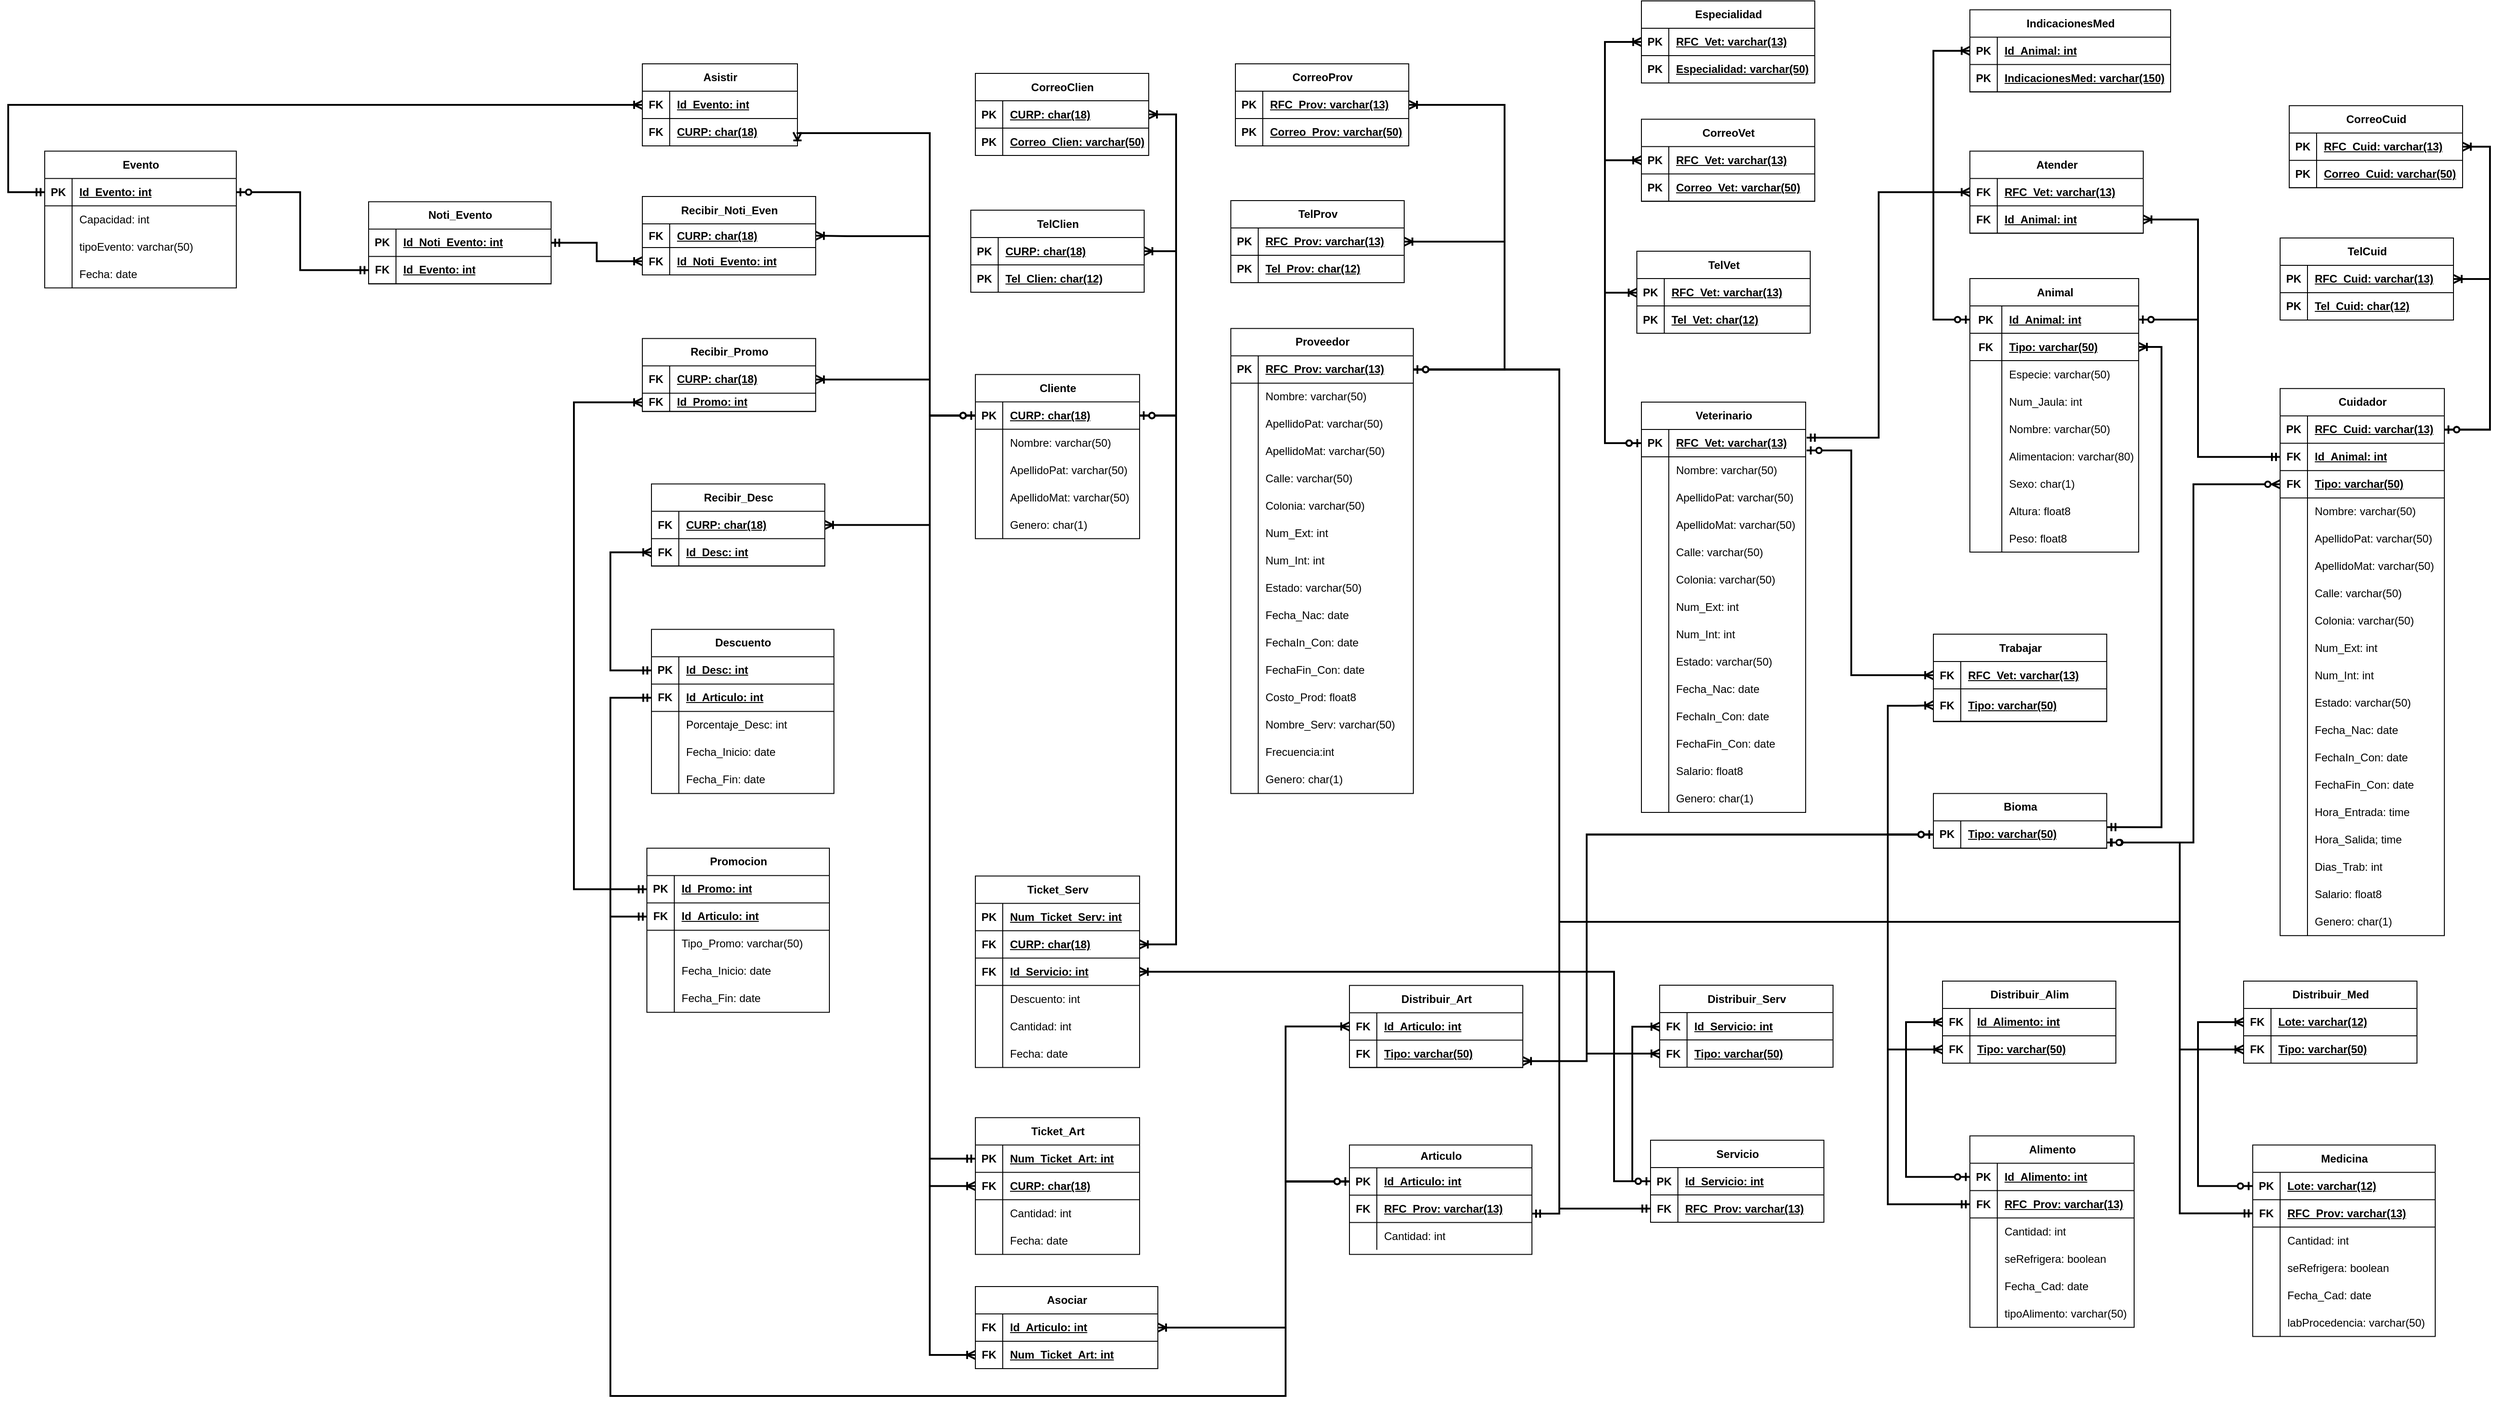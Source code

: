 <mxfile version="22.1.5" type="device">
  <diagram name="Página-1" id="fU2XE3e_LkhKb4R1tbM6">
    <mxGraphModel dx="4202" dy="1553" grid="1" gridSize="10" guides="1" tooltips="1" connect="1" arrows="1" fold="1" page="1" pageScale="1" pageWidth="850" pageHeight="1100" background="none" math="0" shadow="0">
      <root>
        <mxCell id="0" />
        <mxCell id="1" parent="0" />
        <mxCell id="Dukp2896v8RiNyHZKlJz-1" value="Cliente" style="shape=table;startSize=30;container=1;collapsible=1;childLayout=tableLayout;fixedRows=1;rowLines=0;fontStyle=1;align=center;resizeLast=1;html=1;" parent="1" vertex="1">
          <mxGeometry x="-320" y="639.75" width="180" height="180" as="geometry" />
        </mxCell>
        <mxCell id="Dukp2896v8RiNyHZKlJz-2" value="" style="shape=tableRow;horizontal=0;startSize=0;swimlaneHead=0;swimlaneBody=0;fillColor=none;collapsible=0;dropTarget=0;points=[[0,0.5],[1,0.5]];portConstraint=eastwest;top=0;left=0;right=0;bottom=1;" parent="Dukp2896v8RiNyHZKlJz-1" vertex="1">
          <mxGeometry y="30" width="180" height="30" as="geometry" />
        </mxCell>
        <mxCell id="Dukp2896v8RiNyHZKlJz-3" value="PK" style="shape=partialRectangle;connectable=0;fillColor=none;top=0;left=0;bottom=0;right=0;fontStyle=1;overflow=hidden;whiteSpace=wrap;html=1;" parent="Dukp2896v8RiNyHZKlJz-2" vertex="1">
          <mxGeometry width="30" height="30" as="geometry">
            <mxRectangle width="30" height="30" as="alternateBounds" />
          </mxGeometry>
        </mxCell>
        <mxCell id="Dukp2896v8RiNyHZKlJz-4" value="CURP: char(18)" style="shape=partialRectangle;connectable=0;fillColor=none;top=0;left=0;bottom=0;right=0;align=left;spacingLeft=6;fontStyle=5;overflow=hidden;whiteSpace=wrap;html=1;" parent="Dukp2896v8RiNyHZKlJz-2" vertex="1">
          <mxGeometry x="30" width="150" height="30" as="geometry">
            <mxRectangle width="150" height="30" as="alternateBounds" />
          </mxGeometry>
        </mxCell>
        <mxCell id="Dukp2896v8RiNyHZKlJz-5" value="" style="shape=tableRow;horizontal=0;startSize=0;swimlaneHead=0;swimlaneBody=0;fillColor=none;collapsible=0;dropTarget=0;points=[[0,0.5],[1,0.5]];portConstraint=eastwest;top=0;left=0;right=0;bottom=0;" parent="Dukp2896v8RiNyHZKlJz-1" vertex="1">
          <mxGeometry y="60" width="180" height="30" as="geometry" />
        </mxCell>
        <mxCell id="Dukp2896v8RiNyHZKlJz-6" value="" style="shape=partialRectangle;connectable=0;fillColor=none;top=0;left=0;bottom=0;right=0;editable=1;overflow=hidden;whiteSpace=wrap;html=1;" parent="Dukp2896v8RiNyHZKlJz-5" vertex="1">
          <mxGeometry width="30" height="30" as="geometry">
            <mxRectangle width="30" height="30" as="alternateBounds" />
          </mxGeometry>
        </mxCell>
        <mxCell id="Dukp2896v8RiNyHZKlJz-7" value="Nombre: varchar(50)" style="shape=partialRectangle;connectable=0;fillColor=none;top=0;left=0;bottom=0;right=0;align=left;spacingLeft=6;overflow=hidden;whiteSpace=wrap;html=1;" parent="Dukp2896v8RiNyHZKlJz-5" vertex="1">
          <mxGeometry x="30" width="150" height="30" as="geometry">
            <mxRectangle width="150" height="30" as="alternateBounds" />
          </mxGeometry>
        </mxCell>
        <mxCell id="Dukp2896v8RiNyHZKlJz-8" value="" style="shape=tableRow;horizontal=0;startSize=0;swimlaneHead=0;swimlaneBody=0;fillColor=none;collapsible=0;dropTarget=0;points=[[0,0.5],[1,0.5]];portConstraint=eastwest;top=0;left=0;right=0;bottom=0;" parent="Dukp2896v8RiNyHZKlJz-1" vertex="1">
          <mxGeometry y="90" width="180" height="30" as="geometry" />
        </mxCell>
        <mxCell id="Dukp2896v8RiNyHZKlJz-9" value="" style="shape=partialRectangle;connectable=0;fillColor=none;top=0;left=0;bottom=0;right=0;editable=1;overflow=hidden;whiteSpace=wrap;html=1;" parent="Dukp2896v8RiNyHZKlJz-8" vertex="1">
          <mxGeometry width="30" height="30" as="geometry">
            <mxRectangle width="30" height="30" as="alternateBounds" />
          </mxGeometry>
        </mxCell>
        <mxCell id="Dukp2896v8RiNyHZKlJz-10" value="ApellidoPat: varchar(50)" style="shape=partialRectangle;connectable=0;fillColor=none;top=0;left=0;bottom=0;right=0;align=left;spacingLeft=6;overflow=hidden;whiteSpace=wrap;html=1;" parent="Dukp2896v8RiNyHZKlJz-8" vertex="1">
          <mxGeometry x="30" width="150" height="30" as="geometry">
            <mxRectangle width="150" height="30" as="alternateBounds" />
          </mxGeometry>
        </mxCell>
        <mxCell id="Dukp2896v8RiNyHZKlJz-11" value="" style="shape=tableRow;horizontal=0;startSize=0;swimlaneHead=0;swimlaneBody=0;fillColor=none;collapsible=0;dropTarget=0;points=[[0,0.5],[1,0.5]];portConstraint=eastwest;top=0;left=0;right=0;bottom=0;" parent="Dukp2896v8RiNyHZKlJz-1" vertex="1">
          <mxGeometry y="120" width="180" height="30" as="geometry" />
        </mxCell>
        <mxCell id="Dukp2896v8RiNyHZKlJz-12" value="" style="shape=partialRectangle;connectable=0;fillColor=none;top=0;left=0;bottom=0;right=0;editable=1;overflow=hidden;whiteSpace=wrap;html=1;" parent="Dukp2896v8RiNyHZKlJz-11" vertex="1">
          <mxGeometry width="30" height="30" as="geometry">
            <mxRectangle width="30" height="30" as="alternateBounds" />
          </mxGeometry>
        </mxCell>
        <mxCell id="Dukp2896v8RiNyHZKlJz-13" value="ApellidoMat: varchar(50)" style="shape=partialRectangle;connectable=0;fillColor=none;top=0;left=0;bottom=0;right=0;align=left;spacingLeft=6;overflow=hidden;whiteSpace=wrap;html=1;" parent="Dukp2896v8RiNyHZKlJz-11" vertex="1">
          <mxGeometry x="30" width="150" height="30" as="geometry">
            <mxRectangle width="150" height="30" as="alternateBounds" />
          </mxGeometry>
        </mxCell>
        <mxCell id="Dukp2896v8RiNyHZKlJz-29" style="shape=tableRow;horizontal=0;startSize=0;swimlaneHead=0;swimlaneBody=0;fillColor=none;collapsible=0;dropTarget=0;points=[[0,0.5],[1,0.5]];portConstraint=eastwest;top=0;left=0;right=0;bottom=0;" parent="Dukp2896v8RiNyHZKlJz-1" vertex="1">
          <mxGeometry y="150" width="180" height="30" as="geometry" />
        </mxCell>
        <mxCell id="Dukp2896v8RiNyHZKlJz-30" style="shape=partialRectangle;connectable=0;fillColor=none;top=0;left=0;bottom=0;right=0;editable=1;overflow=hidden;whiteSpace=wrap;html=1;" parent="Dukp2896v8RiNyHZKlJz-29" vertex="1">
          <mxGeometry width="30" height="30" as="geometry">
            <mxRectangle width="30" height="30" as="alternateBounds" />
          </mxGeometry>
        </mxCell>
        <mxCell id="Dukp2896v8RiNyHZKlJz-31" value="Genero: char(1)" style="shape=partialRectangle;connectable=0;fillColor=none;top=0;left=0;bottom=0;right=0;align=left;spacingLeft=6;overflow=hidden;whiteSpace=wrap;html=1;" parent="Dukp2896v8RiNyHZKlJz-29" vertex="1">
          <mxGeometry x="30" width="150" height="30" as="geometry">
            <mxRectangle width="150" height="30" as="alternateBounds" />
          </mxGeometry>
        </mxCell>
        <mxCell id="Dukp2896v8RiNyHZKlJz-33" value="Veterinario" style="shape=table;startSize=30;container=1;collapsible=1;childLayout=tableLayout;fixedRows=1;rowLines=0;fontStyle=1;align=center;resizeLast=1;html=1;" parent="1" vertex="1">
          <mxGeometry x="410" y="670" width="180" height="450" as="geometry">
            <mxRectangle x="-640" y="827.5" width="100" height="30" as="alternateBounds" />
          </mxGeometry>
        </mxCell>
        <mxCell id="Dukp2896v8RiNyHZKlJz-34" value="" style="shape=tableRow;horizontal=0;startSize=0;swimlaneHead=0;swimlaneBody=0;fillColor=none;collapsible=0;dropTarget=0;points=[[0,0.5],[1,0.5]];portConstraint=eastwest;top=0;left=0;right=0;bottom=1;" parent="Dukp2896v8RiNyHZKlJz-33" vertex="1">
          <mxGeometry y="30" width="180" height="30" as="geometry" />
        </mxCell>
        <mxCell id="Dukp2896v8RiNyHZKlJz-35" value="PK" style="shape=partialRectangle;connectable=0;fillColor=none;top=0;left=0;bottom=0;right=0;fontStyle=1;overflow=hidden;whiteSpace=wrap;html=1;" parent="Dukp2896v8RiNyHZKlJz-34" vertex="1">
          <mxGeometry width="30" height="30" as="geometry">
            <mxRectangle width="30" height="30" as="alternateBounds" />
          </mxGeometry>
        </mxCell>
        <mxCell id="Dukp2896v8RiNyHZKlJz-36" value="RFC_Vet: varchar(13)" style="shape=partialRectangle;connectable=0;fillColor=none;top=0;left=0;bottom=0;right=0;align=left;spacingLeft=6;fontStyle=5;overflow=hidden;whiteSpace=wrap;html=1;" parent="Dukp2896v8RiNyHZKlJz-34" vertex="1">
          <mxGeometry x="30" width="150" height="30" as="geometry">
            <mxRectangle width="150" height="30" as="alternateBounds" />
          </mxGeometry>
        </mxCell>
        <mxCell id="Dukp2896v8RiNyHZKlJz-37" value="" style="shape=tableRow;horizontal=0;startSize=0;swimlaneHead=0;swimlaneBody=0;fillColor=none;collapsible=0;dropTarget=0;points=[[0,0.5],[1,0.5]];portConstraint=eastwest;top=0;left=0;right=0;bottom=0;" parent="Dukp2896v8RiNyHZKlJz-33" vertex="1">
          <mxGeometry y="60" width="180" height="30" as="geometry" />
        </mxCell>
        <mxCell id="Dukp2896v8RiNyHZKlJz-38" value="" style="shape=partialRectangle;connectable=0;fillColor=none;top=0;left=0;bottom=0;right=0;editable=1;overflow=hidden;whiteSpace=wrap;html=1;" parent="Dukp2896v8RiNyHZKlJz-37" vertex="1">
          <mxGeometry width="30" height="30" as="geometry">
            <mxRectangle width="30" height="30" as="alternateBounds" />
          </mxGeometry>
        </mxCell>
        <mxCell id="Dukp2896v8RiNyHZKlJz-39" value="Nombre: varchar(50)" style="shape=partialRectangle;connectable=0;fillColor=none;top=0;left=0;bottom=0;right=0;align=left;spacingLeft=6;overflow=hidden;whiteSpace=wrap;html=1;" parent="Dukp2896v8RiNyHZKlJz-37" vertex="1">
          <mxGeometry x="30" width="150" height="30" as="geometry">
            <mxRectangle width="150" height="30" as="alternateBounds" />
          </mxGeometry>
        </mxCell>
        <mxCell id="Dukp2896v8RiNyHZKlJz-40" value="" style="shape=tableRow;horizontal=0;startSize=0;swimlaneHead=0;swimlaneBody=0;fillColor=none;collapsible=0;dropTarget=0;points=[[0,0.5],[1,0.5]];portConstraint=eastwest;top=0;left=0;right=0;bottom=0;" parent="Dukp2896v8RiNyHZKlJz-33" vertex="1">
          <mxGeometry y="90" width="180" height="30" as="geometry" />
        </mxCell>
        <mxCell id="Dukp2896v8RiNyHZKlJz-41" value="" style="shape=partialRectangle;connectable=0;fillColor=none;top=0;left=0;bottom=0;right=0;editable=1;overflow=hidden;whiteSpace=wrap;html=1;" parent="Dukp2896v8RiNyHZKlJz-40" vertex="1">
          <mxGeometry width="30" height="30" as="geometry">
            <mxRectangle width="30" height="30" as="alternateBounds" />
          </mxGeometry>
        </mxCell>
        <mxCell id="Dukp2896v8RiNyHZKlJz-42" value="ApellidoPat: varchar(50)" style="shape=partialRectangle;connectable=0;fillColor=none;top=0;left=0;bottom=0;right=0;align=left;spacingLeft=6;overflow=hidden;whiteSpace=wrap;html=1;" parent="Dukp2896v8RiNyHZKlJz-40" vertex="1">
          <mxGeometry x="30" width="150" height="30" as="geometry">
            <mxRectangle width="150" height="30" as="alternateBounds" />
          </mxGeometry>
        </mxCell>
        <mxCell id="Dukp2896v8RiNyHZKlJz-43" value="" style="shape=tableRow;horizontal=0;startSize=0;swimlaneHead=0;swimlaneBody=0;fillColor=none;collapsible=0;dropTarget=0;points=[[0,0.5],[1,0.5]];portConstraint=eastwest;top=0;left=0;right=0;bottom=0;" parent="Dukp2896v8RiNyHZKlJz-33" vertex="1">
          <mxGeometry y="120" width="180" height="30" as="geometry" />
        </mxCell>
        <mxCell id="Dukp2896v8RiNyHZKlJz-44" value="" style="shape=partialRectangle;connectable=0;fillColor=none;top=0;left=0;bottom=0;right=0;editable=1;overflow=hidden;whiteSpace=wrap;html=1;" parent="Dukp2896v8RiNyHZKlJz-43" vertex="1">
          <mxGeometry width="30" height="30" as="geometry">
            <mxRectangle width="30" height="30" as="alternateBounds" />
          </mxGeometry>
        </mxCell>
        <mxCell id="Dukp2896v8RiNyHZKlJz-45" value="ApellidoMat: varchar(50)" style="shape=partialRectangle;connectable=0;fillColor=none;top=0;left=0;bottom=0;right=0;align=left;spacingLeft=6;overflow=hidden;whiteSpace=wrap;html=1;" parent="Dukp2896v8RiNyHZKlJz-43" vertex="1">
          <mxGeometry x="30" width="150" height="30" as="geometry">
            <mxRectangle width="150" height="30" as="alternateBounds" />
          </mxGeometry>
        </mxCell>
        <mxCell id="Dukp2896v8RiNyHZKlJz-46" style="shape=tableRow;horizontal=0;startSize=0;swimlaneHead=0;swimlaneBody=0;fillColor=none;collapsible=0;dropTarget=0;points=[[0,0.5],[1,0.5]];portConstraint=eastwest;top=0;left=0;right=0;bottom=0;" parent="Dukp2896v8RiNyHZKlJz-33" vertex="1">
          <mxGeometry y="150" width="180" height="30" as="geometry" />
        </mxCell>
        <mxCell id="Dukp2896v8RiNyHZKlJz-47" style="shape=partialRectangle;connectable=0;fillColor=none;top=0;left=0;bottom=0;right=0;editable=1;overflow=hidden;whiteSpace=wrap;html=1;" parent="Dukp2896v8RiNyHZKlJz-46" vertex="1">
          <mxGeometry width="30" height="30" as="geometry">
            <mxRectangle width="30" height="30" as="alternateBounds" />
          </mxGeometry>
        </mxCell>
        <mxCell id="Dukp2896v8RiNyHZKlJz-48" value="&lt;div&gt;Calle: varchar(50)&lt;/div&gt;" style="shape=partialRectangle;connectable=0;fillColor=none;top=0;left=0;bottom=0;right=0;align=left;spacingLeft=6;overflow=hidden;whiteSpace=wrap;html=1;" parent="Dukp2896v8RiNyHZKlJz-46" vertex="1">
          <mxGeometry x="30" width="150" height="30" as="geometry">
            <mxRectangle width="150" height="30" as="alternateBounds" />
          </mxGeometry>
        </mxCell>
        <mxCell id="Dukp2896v8RiNyHZKlJz-49" style="shape=tableRow;horizontal=0;startSize=0;swimlaneHead=0;swimlaneBody=0;fillColor=none;collapsible=0;dropTarget=0;points=[[0,0.5],[1,0.5]];portConstraint=eastwest;top=0;left=0;right=0;bottom=0;" parent="Dukp2896v8RiNyHZKlJz-33" vertex="1">
          <mxGeometry y="180" width="180" height="30" as="geometry" />
        </mxCell>
        <mxCell id="Dukp2896v8RiNyHZKlJz-50" style="shape=partialRectangle;connectable=0;fillColor=none;top=0;left=0;bottom=0;right=0;editable=1;overflow=hidden;whiteSpace=wrap;html=1;" parent="Dukp2896v8RiNyHZKlJz-49" vertex="1">
          <mxGeometry width="30" height="30" as="geometry">
            <mxRectangle width="30" height="30" as="alternateBounds" />
          </mxGeometry>
        </mxCell>
        <mxCell id="Dukp2896v8RiNyHZKlJz-51" value="Colonia: varchar(50)" style="shape=partialRectangle;connectable=0;fillColor=none;top=0;left=0;bottom=0;right=0;align=left;spacingLeft=6;overflow=hidden;whiteSpace=wrap;html=1;" parent="Dukp2896v8RiNyHZKlJz-49" vertex="1">
          <mxGeometry x="30" width="150" height="30" as="geometry">
            <mxRectangle width="150" height="30" as="alternateBounds" />
          </mxGeometry>
        </mxCell>
        <mxCell id="Dukp2896v8RiNyHZKlJz-52" style="shape=tableRow;horizontal=0;startSize=0;swimlaneHead=0;swimlaneBody=0;fillColor=none;collapsible=0;dropTarget=0;points=[[0,0.5],[1,0.5]];portConstraint=eastwest;top=0;left=0;right=0;bottom=0;" parent="Dukp2896v8RiNyHZKlJz-33" vertex="1">
          <mxGeometry y="210" width="180" height="30" as="geometry" />
        </mxCell>
        <mxCell id="Dukp2896v8RiNyHZKlJz-53" style="shape=partialRectangle;connectable=0;fillColor=none;top=0;left=0;bottom=0;right=0;editable=1;overflow=hidden;whiteSpace=wrap;html=1;" parent="Dukp2896v8RiNyHZKlJz-52" vertex="1">
          <mxGeometry width="30" height="30" as="geometry">
            <mxRectangle width="30" height="30" as="alternateBounds" />
          </mxGeometry>
        </mxCell>
        <mxCell id="Dukp2896v8RiNyHZKlJz-54" value="Num_Ext: int" style="shape=partialRectangle;connectable=0;fillColor=none;top=0;left=0;bottom=0;right=0;align=left;spacingLeft=6;overflow=hidden;whiteSpace=wrap;html=1;" parent="Dukp2896v8RiNyHZKlJz-52" vertex="1">
          <mxGeometry x="30" width="150" height="30" as="geometry">
            <mxRectangle width="150" height="30" as="alternateBounds" />
          </mxGeometry>
        </mxCell>
        <mxCell id="Dukp2896v8RiNyHZKlJz-55" style="shape=tableRow;horizontal=0;startSize=0;swimlaneHead=0;swimlaneBody=0;fillColor=none;collapsible=0;dropTarget=0;points=[[0,0.5],[1,0.5]];portConstraint=eastwest;top=0;left=0;right=0;bottom=0;" parent="Dukp2896v8RiNyHZKlJz-33" vertex="1">
          <mxGeometry y="240" width="180" height="30" as="geometry" />
        </mxCell>
        <mxCell id="Dukp2896v8RiNyHZKlJz-56" style="shape=partialRectangle;connectable=0;fillColor=none;top=0;left=0;bottom=0;right=0;editable=1;overflow=hidden;whiteSpace=wrap;html=1;" parent="Dukp2896v8RiNyHZKlJz-55" vertex="1">
          <mxGeometry width="30" height="30" as="geometry">
            <mxRectangle width="30" height="30" as="alternateBounds" />
          </mxGeometry>
        </mxCell>
        <mxCell id="Dukp2896v8RiNyHZKlJz-57" value="Num_Int: int" style="shape=partialRectangle;connectable=0;fillColor=none;top=0;left=0;bottom=0;right=0;align=left;spacingLeft=6;overflow=hidden;whiteSpace=wrap;html=1;" parent="Dukp2896v8RiNyHZKlJz-55" vertex="1">
          <mxGeometry x="30" width="150" height="30" as="geometry">
            <mxRectangle width="150" height="30" as="alternateBounds" />
          </mxGeometry>
        </mxCell>
        <mxCell id="Dukp2896v8RiNyHZKlJz-58" style="shape=tableRow;horizontal=0;startSize=0;swimlaneHead=0;swimlaneBody=0;fillColor=none;collapsible=0;dropTarget=0;points=[[0,0.5],[1,0.5]];portConstraint=eastwest;top=0;left=0;right=0;bottom=0;" parent="Dukp2896v8RiNyHZKlJz-33" vertex="1">
          <mxGeometry y="270" width="180" height="30" as="geometry" />
        </mxCell>
        <mxCell id="Dukp2896v8RiNyHZKlJz-59" style="shape=partialRectangle;connectable=0;fillColor=none;top=0;left=0;bottom=0;right=0;editable=1;overflow=hidden;whiteSpace=wrap;html=1;" parent="Dukp2896v8RiNyHZKlJz-58" vertex="1">
          <mxGeometry width="30" height="30" as="geometry">
            <mxRectangle width="30" height="30" as="alternateBounds" />
          </mxGeometry>
        </mxCell>
        <mxCell id="Dukp2896v8RiNyHZKlJz-60" value="Estado: varchar(50)" style="shape=partialRectangle;connectable=0;fillColor=none;top=0;left=0;bottom=0;right=0;align=left;spacingLeft=6;overflow=hidden;whiteSpace=wrap;html=1;" parent="Dukp2896v8RiNyHZKlJz-58" vertex="1">
          <mxGeometry x="30" width="150" height="30" as="geometry">
            <mxRectangle width="150" height="30" as="alternateBounds" />
          </mxGeometry>
        </mxCell>
        <mxCell id="Dukp2896v8RiNyHZKlJz-61" style="shape=tableRow;horizontal=0;startSize=0;swimlaneHead=0;swimlaneBody=0;fillColor=none;collapsible=0;dropTarget=0;points=[[0,0.5],[1,0.5]];portConstraint=eastwest;top=0;left=0;right=0;bottom=0;" parent="Dukp2896v8RiNyHZKlJz-33" vertex="1">
          <mxGeometry y="300" width="180" height="30" as="geometry" />
        </mxCell>
        <mxCell id="Dukp2896v8RiNyHZKlJz-62" style="shape=partialRectangle;connectable=0;fillColor=none;top=0;left=0;bottom=0;right=0;editable=1;overflow=hidden;whiteSpace=wrap;html=1;" parent="Dukp2896v8RiNyHZKlJz-61" vertex="1">
          <mxGeometry width="30" height="30" as="geometry">
            <mxRectangle width="30" height="30" as="alternateBounds" />
          </mxGeometry>
        </mxCell>
        <mxCell id="Dukp2896v8RiNyHZKlJz-63" value="Fecha_Nac: date" style="shape=partialRectangle;connectable=0;fillColor=none;top=0;left=0;bottom=0;right=0;align=left;spacingLeft=6;overflow=hidden;whiteSpace=wrap;html=1;" parent="Dukp2896v8RiNyHZKlJz-61" vertex="1">
          <mxGeometry x="30" width="150" height="30" as="geometry">
            <mxRectangle width="150" height="30" as="alternateBounds" />
          </mxGeometry>
        </mxCell>
        <mxCell id="Dukp2896v8RiNyHZKlJz-72" style="shape=tableRow;horizontal=0;startSize=0;swimlaneHead=0;swimlaneBody=0;fillColor=none;collapsible=0;dropTarget=0;points=[[0,0.5],[1,0.5]];portConstraint=eastwest;top=0;left=0;right=0;bottom=0;" parent="Dukp2896v8RiNyHZKlJz-33" vertex="1">
          <mxGeometry y="330" width="180" height="30" as="geometry" />
        </mxCell>
        <mxCell id="Dukp2896v8RiNyHZKlJz-73" style="shape=partialRectangle;connectable=0;fillColor=none;top=0;left=0;bottom=0;right=0;editable=1;overflow=hidden;whiteSpace=wrap;html=1;" parent="Dukp2896v8RiNyHZKlJz-72" vertex="1">
          <mxGeometry width="30" height="30" as="geometry">
            <mxRectangle width="30" height="30" as="alternateBounds" />
          </mxGeometry>
        </mxCell>
        <mxCell id="Dukp2896v8RiNyHZKlJz-74" value="FechaIn_Con: date" style="shape=partialRectangle;connectable=0;fillColor=none;top=0;left=0;bottom=0;right=0;align=left;spacingLeft=6;overflow=hidden;whiteSpace=wrap;html=1;" parent="Dukp2896v8RiNyHZKlJz-72" vertex="1">
          <mxGeometry x="30" width="150" height="30" as="geometry">
            <mxRectangle width="150" height="30" as="alternateBounds" />
          </mxGeometry>
        </mxCell>
        <mxCell id="Dukp2896v8RiNyHZKlJz-75" style="shape=tableRow;horizontal=0;startSize=0;swimlaneHead=0;swimlaneBody=0;fillColor=none;collapsible=0;dropTarget=0;points=[[0,0.5],[1,0.5]];portConstraint=eastwest;top=0;left=0;right=0;bottom=0;" parent="Dukp2896v8RiNyHZKlJz-33" vertex="1">
          <mxGeometry y="360" width="180" height="30" as="geometry" />
        </mxCell>
        <mxCell id="Dukp2896v8RiNyHZKlJz-76" style="shape=partialRectangle;connectable=0;fillColor=none;top=0;left=0;bottom=0;right=0;editable=1;overflow=hidden;whiteSpace=wrap;html=1;" parent="Dukp2896v8RiNyHZKlJz-75" vertex="1">
          <mxGeometry width="30" height="30" as="geometry">
            <mxRectangle width="30" height="30" as="alternateBounds" />
          </mxGeometry>
        </mxCell>
        <mxCell id="Dukp2896v8RiNyHZKlJz-77" value="&lt;div&gt;FechaFin_Con: date&lt;/div&gt;" style="shape=partialRectangle;connectable=0;fillColor=none;top=0;left=0;bottom=0;right=0;align=left;spacingLeft=6;overflow=hidden;whiteSpace=wrap;html=1;" parent="Dukp2896v8RiNyHZKlJz-75" vertex="1">
          <mxGeometry x="30" width="150" height="30" as="geometry">
            <mxRectangle width="150" height="30" as="alternateBounds" />
          </mxGeometry>
        </mxCell>
        <mxCell id="Dukp2896v8RiNyHZKlJz-152" style="shape=tableRow;horizontal=0;startSize=0;swimlaneHead=0;swimlaneBody=0;fillColor=none;collapsible=0;dropTarget=0;points=[[0,0.5],[1,0.5]];portConstraint=eastwest;top=0;left=0;right=0;bottom=0;" parent="Dukp2896v8RiNyHZKlJz-33" vertex="1">
          <mxGeometry y="390" width="180" height="30" as="geometry" />
        </mxCell>
        <mxCell id="Dukp2896v8RiNyHZKlJz-153" style="shape=partialRectangle;connectable=0;fillColor=none;top=0;left=0;bottom=0;right=0;editable=1;overflow=hidden;whiteSpace=wrap;html=1;" parent="Dukp2896v8RiNyHZKlJz-152" vertex="1">
          <mxGeometry width="30" height="30" as="geometry">
            <mxRectangle width="30" height="30" as="alternateBounds" />
          </mxGeometry>
        </mxCell>
        <mxCell id="Dukp2896v8RiNyHZKlJz-154" value="Salario: float8" style="shape=partialRectangle;connectable=0;fillColor=none;top=0;left=0;bottom=0;right=0;align=left;spacingLeft=6;overflow=hidden;whiteSpace=wrap;html=1;" parent="Dukp2896v8RiNyHZKlJz-152" vertex="1">
          <mxGeometry x="30" width="150" height="30" as="geometry">
            <mxRectangle width="150" height="30" as="alternateBounds" />
          </mxGeometry>
        </mxCell>
        <mxCell id="21Wkl7WTlZuUNpZCI-7D-4" style="shape=tableRow;horizontal=0;startSize=0;swimlaneHead=0;swimlaneBody=0;fillColor=none;collapsible=0;dropTarget=0;points=[[0,0.5],[1,0.5]];portConstraint=eastwest;top=0;left=0;right=0;bottom=0;" parent="Dukp2896v8RiNyHZKlJz-33" vertex="1">
          <mxGeometry y="420" width="180" height="30" as="geometry" />
        </mxCell>
        <mxCell id="21Wkl7WTlZuUNpZCI-7D-5" style="shape=partialRectangle;connectable=0;fillColor=none;top=0;left=0;bottom=0;right=0;editable=1;overflow=hidden;whiteSpace=wrap;html=1;" parent="21Wkl7WTlZuUNpZCI-7D-4" vertex="1">
          <mxGeometry width="30" height="30" as="geometry">
            <mxRectangle width="30" height="30" as="alternateBounds" />
          </mxGeometry>
        </mxCell>
        <mxCell id="21Wkl7WTlZuUNpZCI-7D-6" value="Genero: char(1)" style="shape=partialRectangle;connectable=0;fillColor=none;top=0;left=0;bottom=0;right=0;align=left;spacingLeft=6;overflow=hidden;whiteSpace=wrap;html=1;" parent="21Wkl7WTlZuUNpZCI-7D-4" vertex="1">
          <mxGeometry x="30" width="150" height="30" as="geometry">
            <mxRectangle width="150" height="30" as="alternateBounds" />
          </mxGeometry>
        </mxCell>
        <mxCell id="Dukp2896v8RiNyHZKlJz-198" value="Cuidador" style="shape=table;startSize=30;container=1;collapsible=1;childLayout=tableLayout;fixedRows=1;rowLines=0;fontStyle=1;align=center;resizeLast=1;html=1;" parent="1" vertex="1">
          <mxGeometry x="1110" y="655.13" width="180" height="600" as="geometry">
            <mxRectangle x="-540" y="774.5" width="100" height="30" as="alternateBounds" />
          </mxGeometry>
        </mxCell>
        <mxCell id="Dukp2896v8RiNyHZKlJz-199" value="" style="shape=tableRow;horizontal=0;startSize=0;swimlaneHead=0;swimlaneBody=0;fillColor=none;collapsible=0;dropTarget=0;points=[[0,0.5],[1,0.5]];portConstraint=eastwest;top=0;left=0;right=0;bottom=1;" parent="Dukp2896v8RiNyHZKlJz-198" vertex="1">
          <mxGeometry y="30" width="180" height="30" as="geometry" />
        </mxCell>
        <mxCell id="Dukp2896v8RiNyHZKlJz-200" value="PK" style="shape=partialRectangle;connectable=0;fillColor=none;top=0;left=0;bottom=0;right=0;fontStyle=1;overflow=hidden;whiteSpace=wrap;html=1;" parent="Dukp2896v8RiNyHZKlJz-199" vertex="1">
          <mxGeometry width="30" height="30" as="geometry">
            <mxRectangle width="30" height="30" as="alternateBounds" />
          </mxGeometry>
        </mxCell>
        <mxCell id="Dukp2896v8RiNyHZKlJz-201" value="RFC_Cuid: varchar(13)" style="shape=partialRectangle;connectable=0;fillColor=none;top=0;left=0;bottom=0;right=0;align=left;spacingLeft=6;fontStyle=5;overflow=hidden;whiteSpace=wrap;html=1;" parent="Dukp2896v8RiNyHZKlJz-199" vertex="1">
          <mxGeometry x="30" width="150" height="30" as="geometry">
            <mxRectangle width="150" height="30" as="alternateBounds" />
          </mxGeometry>
        </mxCell>
        <mxCell id="Dukp2896v8RiNyHZKlJz-250" style="shape=tableRow;horizontal=0;startSize=0;swimlaneHead=0;swimlaneBody=0;fillColor=none;collapsible=0;dropTarget=0;points=[[0,0.5],[1,0.5]];portConstraint=eastwest;top=0;left=0;right=0;bottom=1;" parent="Dukp2896v8RiNyHZKlJz-198" vertex="1">
          <mxGeometry y="60" width="180" height="30" as="geometry" />
        </mxCell>
        <mxCell id="Dukp2896v8RiNyHZKlJz-251" value="FK" style="shape=partialRectangle;connectable=0;fillColor=none;top=0;left=0;bottom=0;right=0;fontStyle=1;overflow=hidden;whiteSpace=wrap;html=1;" parent="Dukp2896v8RiNyHZKlJz-250" vertex="1">
          <mxGeometry width="30" height="30" as="geometry">
            <mxRectangle width="30" height="30" as="alternateBounds" />
          </mxGeometry>
        </mxCell>
        <mxCell id="Dukp2896v8RiNyHZKlJz-252" value="Id_Animal: int" style="shape=partialRectangle;connectable=0;fillColor=none;top=0;left=0;bottom=0;right=0;align=left;spacingLeft=6;fontStyle=5;overflow=hidden;whiteSpace=wrap;html=1;" parent="Dukp2896v8RiNyHZKlJz-250" vertex="1">
          <mxGeometry x="30" width="150" height="30" as="geometry">
            <mxRectangle width="150" height="30" as="alternateBounds" />
          </mxGeometry>
        </mxCell>
        <mxCell id="Dukp2896v8RiNyHZKlJz-253" style="shape=tableRow;horizontal=0;startSize=0;swimlaneHead=0;swimlaneBody=0;fillColor=none;collapsible=0;dropTarget=0;points=[[0,0.5],[1,0.5]];portConstraint=eastwest;top=0;left=0;right=0;bottom=1;" parent="Dukp2896v8RiNyHZKlJz-198" vertex="1">
          <mxGeometry y="90" width="180" height="30" as="geometry" />
        </mxCell>
        <mxCell id="Dukp2896v8RiNyHZKlJz-254" value="FK" style="shape=partialRectangle;connectable=0;fillColor=none;top=0;left=0;bottom=0;right=0;fontStyle=1;overflow=hidden;whiteSpace=wrap;html=1;" parent="Dukp2896v8RiNyHZKlJz-253" vertex="1">
          <mxGeometry width="30" height="30" as="geometry">
            <mxRectangle width="30" height="30" as="alternateBounds" />
          </mxGeometry>
        </mxCell>
        <mxCell id="Dukp2896v8RiNyHZKlJz-255" value="Tipo: varchar(50)" style="shape=partialRectangle;connectable=0;fillColor=none;top=0;left=0;bottom=0;right=0;align=left;spacingLeft=6;fontStyle=5;overflow=hidden;whiteSpace=wrap;html=1;" parent="Dukp2896v8RiNyHZKlJz-253" vertex="1">
          <mxGeometry x="30" width="150" height="30" as="geometry">
            <mxRectangle width="150" height="30" as="alternateBounds" />
          </mxGeometry>
        </mxCell>
        <mxCell id="Dukp2896v8RiNyHZKlJz-202" value="" style="shape=tableRow;horizontal=0;startSize=0;swimlaneHead=0;swimlaneBody=0;fillColor=none;collapsible=0;dropTarget=0;points=[[0,0.5],[1,0.5]];portConstraint=eastwest;top=0;left=0;right=0;bottom=0;" parent="Dukp2896v8RiNyHZKlJz-198" vertex="1">
          <mxGeometry y="120" width="180" height="30" as="geometry" />
        </mxCell>
        <mxCell id="Dukp2896v8RiNyHZKlJz-203" value="" style="shape=partialRectangle;connectable=0;fillColor=none;top=0;left=0;bottom=0;right=0;editable=1;overflow=hidden;whiteSpace=wrap;html=1;" parent="Dukp2896v8RiNyHZKlJz-202" vertex="1">
          <mxGeometry width="30" height="30" as="geometry">
            <mxRectangle width="30" height="30" as="alternateBounds" />
          </mxGeometry>
        </mxCell>
        <mxCell id="Dukp2896v8RiNyHZKlJz-204" value="Nombre: varchar(50)" style="shape=partialRectangle;connectable=0;fillColor=none;top=0;left=0;bottom=0;right=0;align=left;spacingLeft=6;overflow=hidden;whiteSpace=wrap;html=1;" parent="Dukp2896v8RiNyHZKlJz-202" vertex="1">
          <mxGeometry x="30" width="150" height="30" as="geometry">
            <mxRectangle width="150" height="30" as="alternateBounds" />
          </mxGeometry>
        </mxCell>
        <mxCell id="Dukp2896v8RiNyHZKlJz-205" value="" style="shape=tableRow;horizontal=0;startSize=0;swimlaneHead=0;swimlaneBody=0;fillColor=none;collapsible=0;dropTarget=0;points=[[0,0.5],[1,0.5]];portConstraint=eastwest;top=0;left=0;right=0;bottom=0;" parent="Dukp2896v8RiNyHZKlJz-198" vertex="1">
          <mxGeometry y="150" width="180" height="30" as="geometry" />
        </mxCell>
        <mxCell id="Dukp2896v8RiNyHZKlJz-206" value="" style="shape=partialRectangle;connectable=0;fillColor=none;top=0;left=0;bottom=0;right=0;editable=1;overflow=hidden;whiteSpace=wrap;html=1;" parent="Dukp2896v8RiNyHZKlJz-205" vertex="1">
          <mxGeometry width="30" height="30" as="geometry">
            <mxRectangle width="30" height="30" as="alternateBounds" />
          </mxGeometry>
        </mxCell>
        <mxCell id="Dukp2896v8RiNyHZKlJz-207" value="ApellidoPat: varchar(50)" style="shape=partialRectangle;connectable=0;fillColor=none;top=0;left=0;bottom=0;right=0;align=left;spacingLeft=6;overflow=hidden;whiteSpace=wrap;html=1;" parent="Dukp2896v8RiNyHZKlJz-205" vertex="1">
          <mxGeometry x="30" width="150" height="30" as="geometry">
            <mxRectangle width="150" height="30" as="alternateBounds" />
          </mxGeometry>
        </mxCell>
        <mxCell id="Dukp2896v8RiNyHZKlJz-208" value="" style="shape=tableRow;horizontal=0;startSize=0;swimlaneHead=0;swimlaneBody=0;fillColor=none;collapsible=0;dropTarget=0;points=[[0,0.5],[1,0.5]];portConstraint=eastwest;top=0;left=0;right=0;bottom=0;" parent="Dukp2896v8RiNyHZKlJz-198" vertex="1">
          <mxGeometry y="180" width="180" height="30" as="geometry" />
        </mxCell>
        <mxCell id="Dukp2896v8RiNyHZKlJz-209" value="" style="shape=partialRectangle;connectable=0;fillColor=none;top=0;left=0;bottom=0;right=0;editable=1;overflow=hidden;whiteSpace=wrap;html=1;" parent="Dukp2896v8RiNyHZKlJz-208" vertex="1">
          <mxGeometry width="30" height="30" as="geometry">
            <mxRectangle width="30" height="30" as="alternateBounds" />
          </mxGeometry>
        </mxCell>
        <mxCell id="Dukp2896v8RiNyHZKlJz-210" value="ApellidoMat: varchar(50)" style="shape=partialRectangle;connectable=0;fillColor=none;top=0;left=0;bottom=0;right=0;align=left;spacingLeft=6;overflow=hidden;whiteSpace=wrap;html=1;" parent="Dukp2896v8RiNyHZKlJz-208" vertex="1">
          <mxGeometry x="30" width="150" height="30" as="geometry">
            <mxRectangle width="150" height="30" as="alternateBounds" />
          </mxGeometry>
        </mxCell>
        <mxCell id="Dukp2896v8RiNyHZKlJz-211" style="shape=tableRow;horizontal=0;startSize=0;swimlaneHead=0;swimlaneBody=0;fillColor=none;collapsible=0;dropTarget=0;points=[[0,0.5],[1,0.5]];portConstraint=eastwest;top=0;left=0;right=0;bottom=0;" parent="Dukp2896v8RiNyHZKlJz-198" vertex="1">
          <mxGeometry y="210" width="180" height="30" as="geometry" />
        </mxCell>
        <mxCell id="Dukp2896v8RiNyHZKlJz-212" style="shape=partialRectangle;connectable=0;fillColor=none;top=0;left=0;bottom=0;right=0;editable=1;overflow=hidden;whiteSpace=wrap;html=1;" parent="Dukp2896v8RiNyHZKlJz-211" vertex="1">
          <mxGeometry width="30" height="30" as="geometry">
            <mxRectangle width="30" height="30" as="alternateBounds" />
          </mxGeometry>
        </mxCell>
        <mxCell id="Dukp2896v8RiNyHZKlJz-213" value="&lt;div&gt;Calle: varchar(50)&lt;/div&gt;" style="shape=partialRectangle;connectable=0;fillColor=none;top=0;left=0;bottom=0;right=0;align=left;spacingLeft=6;overflow=hidden;whiteSpace=wrap;html=1;" parent="Dukp2896v8RiNyHZKlJz-211" vertex="1">
          <mxGeometry x="30" width="150" height="30" as="geometry">
            <mxRectangle width="150" height="30" as="alternateBounds" />
          </mxGeometry>
        </mxCell>
        <mxCell id="Dukp2896v8RiNyHZKlJz-214" style="shape=tableRow;horizontal=0;startSize=0;swimlaneHead=0;swimlaneBody=0;fillColor=none;collapsible=0;dropTarget=0;points=[[0,0.5],[1,0.5]];portConstraint=eastwest;top=0;left=0;right=0;bottom=0;" parent="Dukp2896v8RiNyHZKlJz-198" vertex="1">
          <mxGeometry y="240" width="180" height="30" as="geometry" />
        </mxCell>
        <mxCell id="Dukp2896v8RiNyHZKlJz-215" style="shape=partialRectangle;connectable=0;fillColor=none;top=0;left=0;bottom=0;right=0;editable=1;overflow=hidden;whiteSpace=wrap;html=1;" parent="Dukp2896v8RiNyHZKlJz-214" vertex="1">
          <mxGeometry width="30" height="30" as="geometry">
            <mxRectangle width="30" height="30" as="alternateBounds" />
          </mxGeometry>
        </mxCell>
        <mxCell id="Dukp2896v8RiNyHZKlJz-216" value="Colonia: varchar(50)" style="shape=partialRectangle;connectable=0;fillColor=none;top=0;left=0;bottom=0;right=0;align=left;spacingLeft=6;overflow=hidden;whiteSpace=wrap;html=1;" parent="Dukp2896v8RiNyHZKlJz-214" vertex="1">
          <mxGeometry x="30" width="150" height="30" as="geometry">
            <mxRectangle width="150" height="30" as="alternateBounds" />
          </mxGeometry>
        </mxCell>
        <mxCell id="Dukp2896v8RiNyHZKlJz-217" style="shape=tableRow;horizontal=0;startSize=0;swimlaneHead=0;swimlaneBody=0;fillColor=none;collapsible=0;dropTarget=0;points=[[0,0.5],[1,0.5]];portConstraint=eastwest;top=0;left=0;right=0;bottom=0;" parent="Dukp2896v8RiNyHZKlJz-198" vertex="1">
          <mxGeometry y="270" width="180" height="30" as="geometry" />
        </mxCell>
        <mxCell id="Dukp2896v8RiNyHZKlJz-218" style="shape=partialRectangle;connectable=0;fillColor=none;top=0;left=0;bottom=0;right=0;editable=1;overflow=hidden;whiteSpace=wrap;html=1;" parent="Dukp2896v8RiNyHZKlJz-217" vertex="1">
          <mxGeometry width="30" height="30" as="geometry">
            <mxRectangle width="30" height="30" as="alternateBounds" />
          </mxGeometry>
        </mxCell>
        <mxCell id="Dukp2896v8RiNyHZKlJz-219" value="Num_Ext: int" style="shape=partialRectangle;connectable=0;fillColor=none;top=0;left=0;bottom=0;right=0;align=left;spacingLeft=6;overflow=hidden;whiteSpace=wrap;html=1;" parent="Dukp2896v8RiNyHZKlJz-217" vertex="1">
          <mxGeometry x="30" width="150" height="30" as="geometry">
            <mxRectangle width="150" height="30" as="alternateBounds" />
          </mxGeometry>
        </mxCell>
        <mxCell id="Dukp2896v8RiNyHZKlJz-220" style="shape=tableRow;horizontal=0;startSize=0;swimlaneHead=0;swimlaneBody=0;fillColor=none;collapsible=0;dropTarget=0;points=[[0,0.5],[1,0.5]];portConstraint=eastwest;top=0;left=0;right=0;bottom=0;" parent="Dukp2896v8RiNyHZKlJz-198" vertex="1">
          <mxGeometry y="300" width="180" height="30" as="geometry" />
        </mxCell>
        <mxCell id="Dukp2896v8RiNyHZKlJz-221" style="shape=partialRectangle;connectable=0;fillColor=none;top=0;left=0;bottom=0;right=0;editable=1;overflow=hidden;whiteSpace=wrap;html=1;" parent="Dukp2896v8RiNyHZKlJz-220" vertex="1">
          <mxGeometry width="30" height="30" as="geometry">
            <mxRectangle width="30" height="30" as="alternateBounds" />
          </mxGeometry>
        </mxCell>
        <mxCell id="Dukp2896v8RiNyHZKlJz-222" value="Num_Int: int" style="shape=partialRectangle;connectable=0;fillColor=none;top=0;left=0;bottom=0;right=0;align=left;spacingLeft=6;overflow=hidden;whiteSpace=wrap;html=1;" parent="Dukp2896v8RiNyHZKlJz-220" vertex="1">
          <mxGeometry x="30" width="150" height="30" as="geometry">
            <mxRectangle width="150" height="30" as="alternateBounds" />
          </mxGeometry>
        </mxCell>
        <mxCell id="Dukp2896v8RiNyHZKlJz-223" style="shape=tableRow;horizontal=0;startSize=0;swimlaneHead=0;swimlaneBody=0;fillColor=none;collapsible=0;dropTarget=0;points=[[0,0.5],[1,0.5]];portConstraint=eastwest;top=0;left=0;right=0;bottom=0;" parent="Dukp2896v8RiNyHZKlJz-198" vertex="1">
          <mxGeometry y="330" width="180" height="30" as="geometry" />
        </mxCell>
        <mxCell id="Dukp2896v8RiNyHZKlJz-224" style="shape=partialRectangle;connectable=0;fillColor=none;top=0;left=0;bottom=0;right=0;editable=1;overflow=hidden;whiteSpace=wrap;html=1;" parent="Dukp2896v8RiNyHZKlJz-223" vertex="1">
          <mxGeometry width="30" height="30" as="geometry">
            <mxRectangle width="30" height="30" as="alternateBounds" />
          </mxGeometry>
        </mxCell>
        <mxCell id="Dukp2896v8RiNyHZKlJz-225" value="Estado: varchar(50)" style="shape=partialRectangle;connectable=0;fillColor=none;top=0;left=0;bottom=0;right=0;align=left;spacingLeft=6;overflow=hidden;whiteSpace=wrap;html=1;" parent="Dukp2896v8RiNyHZKlJz-223" vertex="1">
          <mxGeometry x="30" width="150" height="30" as="geometry">
            <mxRectangle width="150" height="30" as="alternateBounds" />
          </mxGeometry>
        </mxCell>
        <mxCell id="Dukp2896v8RiNyHZKlJz-226" style="shape=tableRow;horizontal=0;startSize=0;swimlaneHead=0;swimlaneBody=0;fillColor=none;collapsible=0;dropTarget=0;points=[[0,0.5],[1,0.5]];portConstraint=eastwest;top=0;left=0;right=0;bottom=0;" parent="Dukp2896v8RiNyHZKlJz-198" vertex="1">
          <mxGeometry y="360" width="180" height="30" as="geometry" />
        </mxCell>
        <mxCell id="Dukp2896v8RiNyHZKlJz-227" style="shape=partialRectangle;connectable=0;fillColor=none;top=0;left=0;bottom=0;right=0;editable=1;overflow=hidden;whiteSpace=wrap;html=1;" parent="Dukp2896v8RiNyHZKlJz-226" vertex="1">
          <mxGeometry width="30" height="30" as="geometry">
            <mxRectangle width="30" height="30" as="alternateBounds" />
          </mxGeometry>
        </mxCell>
        <mxCell id="Dukp2896v8RiNyHZKlJz-228" value="Fecha_Nac: date" style="shape=partialRectangle;connectable=0;fillColor=none;top=0;left=0;bottom=0;right=0;align=left;spacingLeft=6;overflow=hidden;whiteSpace=wrap;html=1;" parent="Dukp2896v8RiNyHZKlJz-226" vertex="1">
          <mxGeometry x="30" width="150" height="30" as="geometry">
            <mxRectangle width="150" height="30" as="alternateBounds" />
          </mxGeometry>
        </mxCell>
        <mxCell id="Dukp2896v8RiNyHZKlJz-229" style="shape=tableRow;horizontal=0;startSize=0;swimlaneHead=0;swimlaneBody=0;fillColor=none;collapsible=0;dropTarget=0;points=[[0,0.5],[1,0.5]];portConstraint=eastwest;top=0;left=0;right=0;bottom=0;" parent="Dukp2896v8RiNyHZKlJz-198" vertex="1">
          <mxGeometry y="390" width="180" height="30" as="geometry" />
        </mxCell>
        <mxCell id="Dukp2896v8RiNyHZKlJz-230" style="shape=partialRectangle;connectable=0;fillColor=none;top=0;left=0;bottom=0;right=0;editable=1;overflow=hidden;whiteSpace=wrap;html=1;" parent="Dukp2896v8RiNyHZKlJz-229" vertex="1">
          <mxGeometry width="30" height="30" as="geometry">
            <mxRectangle width="30" height="30" as="alternateBounds" />
          </mxGeometry>
        </mxCell>
        <mxCell id="Dukp2896v8RiNyHZKlJz-231" value="FechaIn_Con: date" style="shape=partialRectangle;connectable=0;fillColor=none;top=0;left=0;bottom=0;right=0;align=left;spacingLeft=6;overflow=hidden;whiteSpace=wrap;html=1;" parent="Dukp2896v8RiNyHZKlJz-229" vertex="1">
          <mxGeometry x="30" width="150" height="30" as="geometry">
            <mxRectangle width="150" height="30" as="alternateBounds" />
          </mxGeometry>
        </mxCell>
        <mxCell id="Dukp2896v8RiNyHZKlJz-232" style="shape=tableRow;horizontal=0;startSize=0;swimlaneHead=0;swimlaneBody=0;fillColor=none;collapsible=0;dropTarget=0;points=[[0,0.5],[1,0.5]];portConstraint=eastwest;top=0;left=0;right=0;bottom=0;" parent="Dukp2896v8RiNyHZKlJz-198" vertex="1">
          <mxGeometry y="420" width="180" height="30" as="geometry" />
        </mxCell>
        <mxCell id="Dukp2896v8RiNyHZKlJz-233" style="shape=partialRectangle;connectable=0;fillColor=none;top=0;left=0;bottom=0;right=0;editable=1;overflow=hidden;whiteSpace=wrap;html=1;" parent="Dukp2896v8RiNyHZKlJz-232" vertex="1">
          <mxGeometry width="30" height="30" as="geometry">
            <mxRectangle width="30" height="30" as="alternateBounds" />
          </mxGeometry>
        </mxCell>
        <mxCell id="Dukp2896v8RiNyHZKlJz-234" value="&lt;div&gt;FechaFin_Con: date&lt;/div&gt;" style="shape=partialRectangle;connectable=0;fillColor=none;top=0;left=0;bottom=0;right=0;align=left;spacingLeft=6;overflow=hidden;whiteSpace=wrap;html=1;" parent="Dukp2896v8RiNyHZKlJz-232" vertex="1">
          <mxGeometry x="30" width="150" height="30" as="geometry">
            <mxRectangle width="150" height="30" as="alternateBounds" />
          </mxGeometry>
        </mxCell>
        <mxCell id="Dukp2896v8RiNyHZKlJz-235" style="shape=tableRow;horizontal=0;startSize=0;swimlaneHead=0;swimlaneBody=0;fillColor=none;collapsible=0;dropTarget=0;points=[[0,0.5],[1,0.5]];portConstraint=eastwest;top=0;left=0;right=0;bottom=0;" parent="Dukp2896v8RiNyHZKlJz-198" vertex="1">
          <mxGeometry y="450" width="180" height="30" as="geometry" />
        </mxCell>
        <mxCell id="Dukp2896v8RiNyHZKlJz-236" style="shape=partialRectangle;connectable=0;fillColor=none;top=0;left=0;bottom=0;right=0;editable=1;overflow=hidden;whiteSpace=wrap;html=1;" parent="Dukp2896v8RiNyHZKlJz-235" vertex="1">
          <mxGeometry width="30" height="30" as="geometry">
            <mxRectangle width="30" height="30" as="alternateBounds" />
          </mxGeometry>
        </mxCell>
        <mxCell id="Dukp2896v8RiNyHZKlJz-237" value="Hora_Entrada: time" style="shape=partialRectangle;connectable=0;fillColor=none;top=0;left=0;bottom=0;right=0;align=left;spacingLeft=6;overflow=hidden;whiteSpace=wrap;html=1;" parent="Dukp2896v8RiNyHZKlJz-235" vertex="1">
          <mxGeometry x="30" width="150" height="30" as="geometry">
            <mxRectangle width="150" height="30" as="alternateBounds" />
          </mxGeometry>
        </mxCell>
        <mxCell id="PlwXlHKGOkSly3_WV4ih-11" style="shape=tableRow;horizontal=0;startSize=0;swimlaneHead=0;swimlaneBody=0;fillColor=none;collapsible=0;dropTarget=0;points=[[0,0.5],[1,0.5]];portConstraint=eastwest;top=0;left=0;right=0;bottom=0;" parent="Dukp2896v8RiNyHZKlJz-198" vertex="1">
          <mxGeometry y="480" width="180" height="30" as="geometry" />
        </mxCell>
        <mxCell id="PlwXlHKGOkSly3_WV4ih-12" style="shape=partialRectangle;connectable=0;fillColor=none;top=0;left=0;bottom=0;right=0;editable=1;overflow=hidden;whiteSpace=wrap;html=1;" parent="PlwXlHKGOkSly3_WV4ih-11" vertex="1">
          <mxGeometry width="30" height="30" as="geometry">
            <mxRectangle width="30" height="30" as="alternateBounds" />
          </mxGeometry>
        </mxCell>
        <mxCell id="PlwXlHKGOkSly3_WV4ih-13" value="Hora_Salida; time" style="shape=partialRectangle;connectable=0;fillColor=none;top=0;left=0;bottom=0;right=0;align=left;spacingLeft=6;overflow=hidden;whiteSpace=wrap;html=1;" parent="PlwXlHKGOkSly3_WV4ih-11" vertex="1">
          <mxGeometry x="30" width="150" height="30" as="geometry">
            <mxRectangle width="150" height="30" as="alternateBounds" />
          </mxGeometry>
        </mxCell>
        <mxCell id="Dukp2896v8RiNyHZKlJz-238" style="shape=tableRow;horizontal=0;startSize=0;swimlaneHead=0;swimlaneBody=0;fillColor=none;collapsible=0;dropTarget=0;points=[[0,0.5],[1,0.5]];portConstraint=eastwest;top=0;left=0;right=0;bottom=0;" parent="Dukp2896v8RiNyHZKlJz-198" vertex="1">
          <mxGeometry y="510" width="180" height="30" as="geometry" />
        </mxCell>
        <mxCell id="Dukp2896v8RiNyHZKlJz-239" style="shape=partialRectangle;connectable=0;fillColor=none;top=0;left=0;bottom=0;right=0;editable=1;overflow=hidden;whiteSpace=wrap;html=1;" parent="Dukp2896v8RiNyHZKlJz-238" vertex="1">
          <mxGeometry width="30" height="30" as="geometry">
            <mxRectangle width="30" height="30" as="alternateBounds" />
          </mxGeometry>
        </mxCell>
        <mxCell id="Dukp2896v8RiNyHZKlJz-240" value="Dias_Trab: int" style="shape=partialRectangle;connectable=0;fillColor=none;top=0;left=0;bottom=0;right=0;align=left;spacingLeft=6;overflow=hidden;whiteSpace=wrap;html=1;" parent="Dukp2896v8RiNyHZKlJz-238" vertex="1">
          <mxGeometry x="30" width="150" height="30" as="geometry">
            <mxRectangle width="150" height="30" as="alternateBounds" />
          </mxGeometry>
        </mxCell>
        <mxCell id="Dukp2896v8RiNyHZKlJz-241" style="shape=tableRow;horizontal=0;startSize=0;swimlaneHead=0;swimlaneBody=0;fillColor=none;collapsible=0;dropTarget=0;points=[[0,0.5],[1,0.5]];portConstraint=eastwest;top=0;left=0;right=0;bottom=0;" parent="Dukp2896v8RiNyHZKlJz-198" vertex="1">
          <mxGeometry y="540" width="180" height="30" as="geometry" />
        </mxCell>
        <mxCell id="Dukp2896v8RiNyHZKlJz-242" style="shape=partialRectangle;connectable=0;fillColor=none;top=0;left=0;bottom=0;right=0;editable=1;overflow=hidden;whiteSpace=wrap;html=1;" parent="Dukp2896v8RiNyHZKlJz-241" vertex="1">
          <mxGeometry width="30" height="30" as="geometry">
            <mxRectangle width="30" height="30" as="alternateBounds" />
          </mxGeometry>
        </mxCell>
        <mxCell id="Dukp2896v8RiNyHZKlJz-243" value="Salario: float8" style="shape=partialRectangle;connectable=0;fillColor=none;top=0;left=0;bottom=0;right=0;align=left;spacingLeft=6;overflow=hidden;whiteSpace=wrap;html=1;" parent="Dukp2896v8RiNyHZKlJz-241" vertex="1">
          <mxGeometry x="30" width="150" height="30" as="geometry">
            <mxRectangle width="150" height="30" as="alternateBounds" />
          </mxGeometry>
        </mxCell>
        <mxCell id="21Wkl7WTlZuUNpZCI-7D-7" style="shape=tableRow;horizontal=0;startSize=0;swimlaneHead=0;swimlaneBody=0;fillColor=none;collapsible=0;dropTarget=0;points=[[0,0.5],[1,0.5]];portConstraint=eastwest;top=0;left=0;right=0;bottom=0;" parent="Dukp2896v8RiNyHZKlJz-198" vertex="1">
          <mxGeometry y="570" width="180" height="30" as="geometry" />
        </mxCell>
        <mxCell id="21Wkl7WTlZuUNpZCI-7D-8" style="shape=partialRectangle;connectable=0;fillColor=none;top=0;left=0;bottom=0;right=0;editable=1;overflow=hidden;whiteSpace=wrap;html=1;" parent="21Wkl7WTlZuUNpZCI-7D-7" vertex="1">
          <mxGeometry width="30" height="30" as="geometry">
            <mxRectangle width="30" height="30" as="alternateBounds" />
          </mxGeometry>
        </mxCell>
        <mxCell id="21Wkl7WTlZuUNpZCI-7D-9" value="Genero: char(1)" style="shape=partialRectangle;connectable=0;fillColor=none;top=0;left=0;bottom=0;right=0;align=left;spacingLeft=6;overflow=hidden;whiteSpace=wrap;html=1;" parent="21Wkl7WTlZuUNpZCI-7D-7" vertex="1">
          <mxGeometry x="30" width="150" height="30" as="geometry">
            <mxRectangle width="150" height="30" as="alternateBounds" />
          </mxGeometry>
        </mxCell>
        <mxCell id="Dukp2896v8RiNyHZKlJz-308" value="Proveedor" style="shape=table;startSize=30;container=1;collapsible=1;childLayout=tableLayout;fixedRows=1;rowLines=0;fontStyle=1;align=center;resizeLast=1;html=1;" parent="1" vertex="1">
          <mxGeometry x="-40" y="589.25" width="200" height="510" as="geometry">
            <mxRectangle x="-640" y="827.5" width="100" height="30" as="alternateBounds" />
          </mxGeometry>
        </mxCell>
        <mxCell id="Dukp2896v8RiNyHZKlJz-309" value="" style="shape=tableRow;horizontal=0;startSize=0;swimlaneHead=0;swimlaneBody=0;fillColor=none;collapsible=0;dropTarget=0;points=[[0,0.5],[1,0.5]];portConstraint=eastwest;top=0;left=0;right=0;bottom=1;" parent="Dukp2896v8RiNyHZKlJz-308" vertex="1">
          <mxGeometry y="30" width="200" height="30" as="geometry" />
        </mxCell>
        <mxCell id="Dukp2896v8RiNyHZKlJz-310" value="PK" style="shape=partialRectangle;connectable=0;fillColor=none;top=0;left=0;bottom=0;right=0;fontStyle=1;overflow=hidden;whiteSpace=wrap;html=1;" parent="Dukp2896v8RiNyHZKlJz-309" vertex="1">
          <mxGeometry width="30" height="30" as="geometry">
            <mxRectangle width="30" height="30" as="alternateBounds" />
          </mxGeometry>
        </mxCell>
        <mxCell id="Dukp2896v8RiNyHZKlJz-311" value="RFC_Prov: varchar(13)" style="shape=partialRectangle;connectable=0;fillColor=none;top=0;left=0;bottom=0;right=0;align=left;spacingLeft=6;fontStyle=5;overflow=hidden;whiteSpace=wrap;html=1;" parent="Dukp2896v8RiNyHZKlJz-309" vertex="1">
          <mxGeometry x="30" width="170" height="30" as="geometry">
            <mxRectangle width="170" height="30" as="alternateBounds" />
          </mxGeometry>
        </mxCell>
        <mxCell id="Dukp2896v8RiNyHZKlJz-312" value="" style="shape=tableRow;horizontal=0;startSize=0;swimlaneHead=0;swimlaneBody=0;fillColor=none;collapsible=0;dropTarget=0;points=[[0,0.5],[1,0.5]];portConstraint=eastwest;top=0;left=0;right=0;bottom=0;" parent="Dukp2896v8RiNyHZKlJz-308" vertex="1">
          <mxGeometry y="60" width="200" height="30" as="geometry" />
        </mxCell>
        <mxCell id="Dukp2896v8RiNyHZKlJz-313" value="" style="shape=partialRectangle;connectable=0;fillColor=none;top=0;left=0;bottom=0;right=0;editable=1;overflow=hidden;whiteSpace=wrap;html=1;" parent="Dukp2896v8RiNyHZKlJz-312" vertex="1">
          <mxGeometry width="30" height="30" as="geometry">
            <mxRectangle width="30" height="30" as="alternateBounds" />
          </mxGeometry>
        </mxCell>
        <mxCell id="Dukp2896v8RiNyHZKlJz-314" value="Nombre: varchar(50)" style="shape=partialRectangle;connectable=0;fillColor=none;top=0;left=0;bottom=0;right=0;align=left;spacingLeft=6;overflow=hidden;whiteSpace=wrap;html=1;" parent="Dukp2896v8RiNyHZKlJz-312" vertex="1">
          <mxGeometry x="30" width="170" height="30" as="geometry">
            <mxRectangle width="170" height="30" as="alternateBounds" />
          </mxGeometry>
        </mxCell>
        <mxCell id="Dukp2896v8RiNyHZKlJz-315" value="" style="shape=tableRow;horizontal=0;startSize=0;swimlaneHead=0;swimlaneBody=0;fillColor=none;collapsible=0;dropTarget=0;points=[[0,0.5],[1,0.5]];portConstraint=eastwest;top=0;left=0;right=0;bottom=0;" parent="Dukp2896v8RiNyHZKlJz-308" vertex="1">
          <mxGeometry y="90" width="200" height="30" as="geometry" />
        </mxCell>
        <mxCell id="Dukp2896v8RiNyHZKlJz-316" value="" style="shape=partialRectangle;connectable=0;fillColor=none;top=0;left=0;bottom=0;right=0;editable=1;overflow=hidden;whiteSpace=wrap;html=1;" parent="Dukp2896v8RiNyHZKlJz-315" vertex="1">
          <mxGeometry width="30" height="30" as="geometry">
            <mxRectangle width="30" height="30" as="alternateBounds" />
          </mxGeometry>
        </mxCell>
        <mxCell id="Dukp2896v8RiNyHZKlJz-317" value="ApellidoPat: varchar(50)" style="shape=partialRectangle;connectable=0;fillColor=none;top=0;left=0;bottom=0;right=0;align=left;spacingLeft=6;overflow=hidden;whiteSpace=wrap;html=1;" parent="Dukp2896v8RiNyHZKlJz-315" vertex="1">
          <mxGeometry x="30" width="170" height="30" as="geometry">
            <mxRectangle width="170" height="30" as="alternateBounds" />
          </mxGeometry>
        </mxCell>
        <mxCell id="Dukp2896v8RiNyHZKlJz-318" value="" style="shape=tableRow;horizontal=0;startSize=0;swimlaneHead=0;swimlaneBody=0;fillColor=none;collapsible=0;dropTarget=0;points=[[0,0.5],[1,0.5]];portConstraint=eastwest;top=0;left=0;right=0;bottom=0;" parent="Dukp2896v8RiNyHZKlJz-308" vertex="1">
          <mxGeometry y="120" width="200" height="30" as="geometry" />
        </mxCell>
        <mxCell id="Dukp2896v8RiNyHZKlJz-319" value="" style="shape=partialRectangle;connectable=0;fillColor=none;top=0;left=0;bottom=0;right=0;editable=1;overflow=hidden;whiteSpace=wrap;html=1;" parent="Dukp2896v8RiNyHZKlJz-318" vertex="1">
          <mxGeometry width="30" height="30" as="geometry">
            <mxRectangle width="30" height="30" as="alternateBounds" />
          </mxGeometry>
        </mxCell>
        <mxCell id="Dukp2896v8RiNyHZKlJz-320" value="ApellidoMat: varchar(50)" style="shape=partialRectangle;connectable=0;fillColor=none;top=0;left=0;bottom=0;right=0;align=left;spacingLeft=6;overflow=hidden;whiteSpace=wrap;html=1;" parent="Dukp2896v8RiNyHZKlJz-318" vertex="1">
          <mxGeometry x="30" width="170" height="30" as="geometry">
            <mxRectangle width="170" height="30" as="alternateBounds" />
          </mxGeometry>
        </mxCell>
        <mxCell id="Dukp2896v8RiNyHZKlJz-321" style="shape=tableRow;horizontal=0;startSize=0;swimlaneHead=0;swimlaneBody=0;fillColor=none;collapsible=0;dropTarget=0;points=[[0,0.5],[1,0.5]];portConstraint=eastwest;top=0;left=0;right=0;bottom=0;" parent="Dukp2896v8RiNyHZKlJz-308" vertex="1">
          <mxGeometry y="150" width="200" height="30" as="geometry" />
        </mxCell>
        <mxCell id="Dukp2896v8RiNyHZKlJz-322" style="shape=partialRectangle;connectable=0;fillColor=none;top=0;left=0;bottom=0;right=0;editable=1;overflow=hidden;whiteSpace=wrap;html=1;" parent="Dukp2896v8RiNyHZKlJz-321" vertex="1">
          <mxGeometry width="30" height="30" as="geometry">
            <mxRectangle width="30" height="30" as="alternateBounds" />
          </mxGeometry>
        </mxCell>
        <mxCell id="Dukp2896v8RiNyHZKlJz-323" value="&lt;div&gt;Calle: varchar(50)&lt;/div&gt;" style="shape=partialRectangle;connectable=0;fillColor=none;top=0;left=0;bottom=0;right=0;align=left;spacingLeft=6;overflow=hidden;whiteSpace=wrap;html=1;" parent="Dukp2896v8RiNyHZKlJz-321" vertex="1">
          <mxGeometry x="30" width="170" height="30" as="geometry">
            <mxRectangle width="170" height="30" as="alternateBounds" />
          </mxGeometry>
        </mxCell>
        <mxCell id="Dukp2896v8RiNyHZKlJz-324" style="shape=tableRow;horizontal=0;startSize=0;swimlaneHead=0;swimlaneBody=0;fillColor=none;collapsible=0;dropTarget=0;points=[[0,0.5],[1,0.5]];portConstraint=eastwest;top=0;left=0;right=0;bottom=0;" parent="Dukp2896v8RiNyHZKlJz-308" vertex="1">
          <mxGeometry y="180" width="200" height="30" as="geometry" />
        </mxCell>
        <mxCell id="Dukp2896v8RiNyHZKlJz-325" style="shape=partialRectangle;connectable=0;fillColor=none;top=0;left=0;bottom=0;right=0;editable=1;overflow=hidden;whiteSpace=wrap;html=1;" parent="Dukp2896v8RiNyHZKlJz-324" vertex="1">
          <mxGeometry width="30" height="30" as="geometry">
            <mxRectangle width="30" height="30" as="alternateBounds" />
          </mxGeometry>
        </mxCell>
        <mxCell id="Dukp2896v8RiNyHZKlJz-326" value="Colonia: varchar(50)" style="shape=partialRectangle;connectable=0;fillColor=none;top=0;left=0;bottom=0;right=0;align=left;spacingLeft=6;overflow=hidden;whiteSpace=wrap;html=1;" parent="Dukp2896v8RiNyHZKlJz-324" vertex="1">
          <mxGeometry x="30" width="170" height="30" as="geometry">
            <mxRectangle width="170" height="30" as="alternateBounds" />
          </mxGeometry>
        </mxCell>
        <mxCell id="Dukp2896v8RiNyHZKlJz-327" style="shape=tableRow;horizontal=0;startSize=0;swimlaneHead=0;swimlaneBody=0;fillColor=none;collapsible=0;dropTarget=0;points=[[0,0.5],[1,0.5]];portConstraint=eastwest;top=0;left=0;right=0;bottom=0;" parent="Dukp2896v8RiNyHZKlJz-308" vertex="1">
          <mxGeometry y="210" width="200" height="30" as="geometry" />
        </mxCell>
        <mxCell id="Dukp2896v8RiNyHZKlJz-328" style="shape=partialRectangle;connectable=0;fillColor=none;top=0;left=0;bottom=0;right=0;editable=1;overflow=hidden;whiteSpace=wrap;html=1;" parent="Dukp2896v8RiNyHZKlJz-327" vertex="1">
          <mxGeometry width="30" height="30" as="geometry">
            <mxRectangle width="30" height="30" as="alternateBounds" />
          </mxGeometry>
        </mxCell>
        <mxCell id="Dukp2896v8RiNyHZKlJz-329" value="Num_Ext: int" style="shape=partialRectangle;connectable=0;fillColor=none;top=0;left=0;bottom=0;right=0;align=left;spacingLeft=6;overflow=hidden;whiteSpace=wrap;html=1;" parent="Dukp2896v8RiNyHZKlJz-327" vertex="1">
          <mxGeometry x="30" width="170" height="30" as="geometry">
            <mxRectangle width="170" height="30" as="alternateBounds" />
          </mxGeometry>
        </mxCell>
        <mxCell id="Dukp2896v8RiNyHZKlJz-330" style="shape=tableRow;horizontal=0;startSize=0;swimlaneHead=0;swimlaneBody=0;fillColor=none;collapsible=0;dropTarget=0;points=[[0,0.5],[1,0.5]];portConstraint=eastwest;top=0;left=0;right=0;bottom=0;" parent="Dukp2896v8RiNyHZKlJz-308" vertex="1">
          <mxGeometry y="240" width="200" height="30" as="geometry" />
        </mxCell>
        <mxCell id="Dukp2896v8RiNyHZKlJz-331" style="shape=partialRectangle;connectable=0;fillColor=none;top=0;left=0;bottom=0;right=0;editable=1;overflow=hidden;whiteSpace=wrap;html=1;" parent="Dukp2896v8RiNyHZKlJz-330" vertex="1">
          <mxGeometry width="30" height="30" as="geometry">
            <mxRectangle width="30" height="30" as="alternateBounds" />
          </mxGeometry>
        </mxCell>
        <mxCell id="Dukp2896v8RiNyHZKlJz-332" value="Num_Int: int" style="shape=partialRectangle;connectable=0;fillColor=none;top=0;left=0;bottom=0;right=0;align=left;spacingLeft=6;overflow=hidden;whiteSpace=wrap;html=1;" parent="Dukp2896v8RiNyHZKlJz-330" vertex="1">
          <mxGeometry x="30" width="170" height="30" as="geometry">
            <mxRectangle width="170" height="30" as="alternateBounds" />
          </mxGeometry>
        </mxCell>
        <mxCell id="Dukp2896v8RiNyHZKlJz-333" style="shape=tableRow;horizontal=0;startSize=0;swimlaneHead=0;swimlaneBody=0;fillColor=none;collapsible=0;dropTarget=0;points=[[0,0.5],[1,0.5]];portConstraint=eastwest;top=0;left=0;right=0;bottom=0;" parent="Dukp2896v8RiNyHZKlJz-308" vertex="1">
          <mxGeometry y="270" width="200" height="30" as="geometry" />
        </mxCell>
        <mxCell id="Dukp2896v8RiNyHZKlJz-334" style="shape=partialRectangle;connectable=0;fillColor=none;top=0;left=0;bottom=0;right=0;editable=1;overflow=hidden;whiteSpace=wrap;html=1;" parent="Dukp2896v8RiNyHZKlJz-333" vertex="1">
          <mxGeometry width="30" height="30" as="geometry">
            <mxRectangle width="30" height="30" as="alternateBounds" />
          </mxGeometry>
        </mxCell>
        <mxCell id="Dukp2896v8RiNyHZKlJz-335" value="Estado: varchar(50)" style="shape=partialRectangle;connectable=0;fillColor=none;top=0;left=0;bottom=0;right=0;align=left;spacingLeft=6;overflow=hidden;whiteSpace=wrap;html=1;" parent="Dukp2896v8RiNyHZKlJz-333" vertex="1">
          <mxGeometry x="30" width="170" height="30" as="geometry">
            <mxRectangle width="170" height="30" as="alternateBounds" />
          </mxGeometry>
        </mxCell>
        <mxCell id="Dukp2896v8RiNyHZKlJz-336" style="shape=tableRow;horizontal=0;startSize=0;swimlaneHead=0;swimlaneBody=0;fillColor=none;collapsible=0;dropTarget=0;points=[[0,0.5],[1,0.5]];portConstraint=eastwest;top=0;left=0;right=0;bottom=0;" parent="Dukp2896v8RiNyHZKlJz-308" vertex="1">
          <mxGeometry y="300" width="200" height="30" as="geometry" />
        </mxCell>
        <mxCell id="Dukp2896v8RiNyHZKlJz-337" style="shape=partialRectangle;connectable=0;fillColor=none;top=0;left=0;bottom=0;right=0;editable=1;overflow=hidden;whiteSpace=wrap;html=1;" parent="Dukp2896v8RiNyHZKlJz-336" vertex="1">
          <mxGeometry width="30" height="30" as="geometry">
            <mxRectangle width="30" height="30" as="alternateBounds" />
          </mxGeometry>
        </mxCell>
        <mxCell id="Dukp2896v8RiNyHZKlJz-338" value="Fecha_Nac: date" style="shape=partialRectangle;connectable=0;fillColor=none;top=0;left=0;bottom=0;right=0;align=left;spacingLeft=6;overflow=hidden;whiteSpace=wrap;html=1;" parent="Dukp2896v8RiNyHZKlJz-336" vertex="1">
          <mxGeometry x="30" width="170" height="30" as="geometry">
            <mxRectangle width="170" height="30" as="alternateBounds" />
          </mxGeometry>
        </mxCell>
        <mxCell id="Dukp2896v8RiNyHZKlJz-339" style="shape=tableRow;horizontal=0;startSize=0;swimlaneHead=0;swimlaneBody=0;fillColor=none;collapsible=0;dropTarget=0;points=[[0,0.5],[1,0.5]];portConstraint=eastwest;top=0;left=0;right=0;bottom=0;" parent="Dukp2896v8RiNyHZKlJz-308" vertex="1">
          <mxGeometry y="330" width="200" height="30" as="geometry" />
        </mxCell>
        <mxCell id="Dukp2896v8RiNyHZKlJz-340" style="shape=partialRectangle;connectable=0;fillColor=none;top=0;left=0;bottom=0;right=0;editable=1;overflow=hidden;whiteSpace=wrap;html=1;" parent="Dukp2896v8RiNyHZKlJz-339" vertex="1">
          <mxGeometry width="30" height="30" as="geometry">
            <mxRectangle width="30" height="30" as="alternateBounds" />
          </mxGeometry>
        </mxCell>
        <mxCell id="Dukp2896v8RiNyHZKlJz-341" value="FechaIn_Con: date" style="shape=partialRectangle;connectable=0;fillColor=none;top=0;left=0;bottom=0;right=0;align=left;spacingLeft=6;overflow=hidden;whiteSpace=wrap;html=1;" parent="Dukp2896v8RiNyHZKlJz-339" vertex="1">
          <mxGeometry x="30" width="170" height="30" as="geometry">
            <mxRectangle width="170" height="30" as="alternateBounds" />
          </mxGeometry>
        </mxCell>
        <mxCell id="Dukp2896v8RiNyHZKlJz-342" style="shape=tableRow;horizontal=0;startSize=0;swimlaneHead=0;swimlaneBody=0;fillColor=none;collapsible=0;dropTarget=0;points=[[0,0.5],[1,0.5]];portConstraint=eastwest;top=0;left=0;right=0;bottom=0;" parent="Dukp2896v8RiNyHZKlJz-308" vertex="1">
          <mxGeometry y="360" width="200" height="30" as="geometry" />
        </mxCell>
        <mxCell id="Dukp2896v8RiNyHZKlJz-343" style="shape=partialRectangle;connectable=0;fillColor=none;top=0;left=0;bottom=0;right=0;editable=1;overflow=hidden;whiteSpace=wrap;html=1;" parent="Dukp2896v8RiNyHZKlJz-342" vertex="1">
          <mxGeometry width="30" height="30" as="geometry">
            <mxRectangle width="30" height="30" as="alternateBounds" />
          </mxGeometry>
        </mxCell>
        <mxCell id="Dukp2896v8RiNyHZKlJz-344" value="&lt;div&gt;FechaFin_Con: date&lt;/div&gt;" style="shape=partialRectangle;connectable=0;fillColor=none;top=0;left=0;bottom=0;right=0;align=left;spacingLeft=6;overflow=hidden;whiteSpace=wrap;html=1;" parent="Dukp2896v8RiNyHZKlJz-342" vertex="1">
          <mxGeometry x="30" width="170" height="30" as="geometry">
            <mxRectangle width="170" height="30" as="alternateBounds" />
          </mxGeometry>
        </mxCell>
        <mxCell id="Dukp2896v8RiNyHZKlJz-345" style="shape=tableRow;horizontal=0;startSize=0;swimlaneHead=0;swimlaneBody=0;fillColor=none;collapsible=0;dropTarget=0;points=[[0,0.5],[1,0.5]];portConstraint=eastwest;top=0;left=0;right=0;bottom=0;" parent="Dukp2896v8RiNyHZKlJz-308" vertex="1">
          <mxGeometry y="390" width="200" height="30" as="geometry" />
        </mxCell>
        <mxCell id="Dukp2896v8RiNyHZKlJz-346" style="shape=partialRectangle;connectable=0;fillColor=none;top=0;left=0;bottom=0;right=0;editable=1;overflow=hidden;whiteSpace=wrap;html=1;" parent="Dukp2896v8RiNyHZKlJz-345" vertex="1">
          <mxGeometry width="30" height="30" as="geometry">
            <mxRectangle width="30" height="30" as="alternateBounds" />
          </mxGeometry>
        </mxCell>
        <mxCell id="Dukp2896v8RiNyHZKlJz-347" value="Costo_Prod: float8" style="shape=partialRectangle;connectable=0;fillColor=none;top=0;left=0;bottom=0;right=0;align=left;spacingLeft=6;overflow=hidden;whiteSpace=wrap;html=1;" parent="Dukp2896v8RiNyHZKlJz-345" vertex="1">
          <mxGeometry x="30" width="170" height="30" as="geometry">
            <mxRectangle width="170" height="30" as="alternateBounds" />
          </mxGeometry>
        </mxCell>
        <mxCell id="Dukp2896v8RiNyHZKlJz-348" style="shape=tableRow;horizontal=0;startSize=0;swimlaneHead=0;swimlaneBody=0;fillColor=none;collapsible=0;dropTarget=0;points=[[0,0.5],[1,0.5]];portConstraint=eastwest;top=0;left=0;right=0;bottom=0;" parent="Dukp2896v8RiNyHZKlJz-308" vertex="1">
          <mxGeometry y="420" width="200" height="30" as="geometry" />
        </mxCell>
        <mxCell id="Dukp2896v8RiNyHZKlJz-349" style="shape=partialRectangle;connectable=0;fillColor=none;top=0;left=0;bottom=0;right=0;editable=1;overflow=hidden;whiteSpace=wrap;html=1;" parent="Dukp2896v8RiNyHZKlJz-348" vertex="1">
          <mxGeometry width="30" height="30" as="geometry">
            <mxRectangle width="30" height="30" as="alternateBounds" />
          </mxGeometry>
        </mxCell>
        <mxCell id="Dukp2896v8RiNyHZKlJz-350" value="Nombre_Serv: varchar(50)" style="shape=partialRectangle;connectable=0;fillColor=none;top=0;left=0;bottom=0;right=0;align=left;spacingLeft=6;overflow=hidden;whiteSpace=wrap;html=1;" parent="Dukp2896v8RiNyHZKlJz-348" vertex="1">
          <mxGeometry x="30" width="170" height="30" as="geometry">
            <mxRectangle width="170" height="30" as="alternateBounds" />
          </mxGeometry>
        </mxCell>
        <mxCell id="Dukp2896v8RiNyHZKlJz-351" style="shape=tableRow;horizontal=0;startSize=0;swimlaneHead=0;swimlaneBody=0;fillColor=none;collapsible=0;dropTarget=0;points=[[0,0.5],[1,0.5]];portConstraint=eastwest;top=0;left=0;right=0;bottom=0;" parent="Dukp2896v8RiNyHZKlJz-308" vertex="1">
          <mxGeometry y="450" width="200" height="30" as="geometry" />
        </mxCell>
        <mxCell id="Dukp2896v8RiNyHZKlJz-352" style="shape=partialRectangle;connectable=0;fillColor=none;top=0;left=0;bottom=0;right=0;editable=1;overflow=hidden;whiteSpace=wrap;html=1;" parent="Dukp2896v8RiNyHZKlJz-351" vertex="1">
          <mxGeometry width="30" height="30" as="geometry">
            <mxRectangle width="30" height="30" as="alternateBounds" />
          </mxGeometry>
        </mxCell>
        <mxCell id="Dukp2896v8RiNyHZKlJz-353" value="Frecuencia:int" style="shape=partialRectangle;connectable=0;fillColor=none;top=0;left=0;bottom=0;right=0;align=left;spacingLeft=6;overflow=hidden;whiteSpace=wrap;html=1;" parent="Dukp2896v8RiNyHZKlJz-351" vertex="1">
          <mxGeometry x="30" width="170" height="30" as="geometry">
            <mxRectangle width="170" height="30" as="alternateBounds" />
          </mxGeometry>
        </mxCell>
        <mxCell id="21Wkl7WTlZuUNpZCI-7D-1" style="shape=tableRow;horizontal=0;startSize=0;swimlaneHead=0;swimlaneBody=0;fillColor=none;collapsible=0;dropTarget=0;points=[[0,0.5],[1,0.5]];portConstraint=eastwest;top=0;left=0;right=0;bottom=0;" parent="Dukp2896v8RiNyHZKlJz-308" vertex="1">
          <mxGeometry y="480" width="200" height="30" as="geometry" />
        </mxCell>
        <mxCell id="21Wkl7WTlZuUNpZCI-7D-2" style="shape=partialRectangle;connectable=0;fillColor=none;top=0;left=0;bottom=0;right=0;editable=1;overflow=hidden;whiteSpace=wrap;html=1;" parent="21Wkl7WTlZuUNpZCI-7D-1" vertex="1">
          <mxGeometry width="30" height="30" as="geometry">
            <mxRectangle width="30" height="30" as="alternateBounds" />
          </mxGeometry>
        </mxCell>
        <mxCell id="21Wkl7WTlZuUNpZCI-7D-3" value="Genero: char(1)" style="shape=partialRectangle;connectable=0;fillColor=none;top=0;left=0;bottom=0;right=0;align=left;spacingLeft=6;overflow=hidden;whiteSpace=wrap;html=1;" parent="21Wkl7WTlZuUNpZCI-7D-1" vertex="1">
          <mxGeometry x="30" width="170" height="30" as="geometry">
            <mxRectangle width="170" height="30" as="alternateBounds" />
          </mxGeometry>
        </mxCell>
        <mxCell id="Dukp2896v8RiNyHZKlJz-354" value="Especialidad" style="shape=table;startSize=30;container=1;collapsible=1;childLayout=tableLayout;fixedRows=1;rowLines=0;fontStyle=1;align=center;resizeLast=1;html=1;" parent="1" vertex="1">
          <mxGeometry x="410" y="230" width="190" height="90" as="geometry" />
        </mxCell>
        <mxCell id="Dukp2896v8RiNyHZKlJz-355" style="shape=tableRow;horizontal=0;startSize=0;swimlaneHead=0;swimlaneBody=0;fillColor=none;collapsible=0;dropTarget=0;points=[[0,0.5],[1,0.5]];portConstraint=eastwest;top=0;left=0;right=0;bottom=1;" parent="Dukp2896v8RiNyHZKlJz-354" vertex="1">
          <mxGeometry y="30" width="190" height="30" as="geometry" />
        </mxCell>
        <mxCell id="Dukp2896v8RiNyHZKlJz-356" value="PK" style="shape=partialRectangle;connectable=0;fillColor=none;top=0;left=0;bottom=0;right=0;fontStyle=1;overflow=hidden;whiteSpace=wrap;html=1;" parent="Dukp2896v8RiNyHZKlJz-355" vertex="1">
          <mxGeometry width="30" height="30" as="geometry">
            <mxRectangle width="30" height="30" as="alternateBounds" />
          </mxGeometry>
        </mxCell>
        <mxCell id="Dukp2896v8RiNyHZKlJz-357" value="RFC_Vet: varchar(13)" style="shape=partialRectangle;connectable=0;fillColor=none;top=0;left=0;bottom=0;right=0;align=left;spacingLeft=6;fontStyle=5;overflow=hidden;whiteSpace=wrap;html=1;" parent="Dukp2896v8RiNyHZKlJz-355" vertex="1">
          <mxGeometry x="30" width="160" height="30" as="geometry">
            <mxRectangle width="160" height="30" as="alternateBounds" />
          </mxGeometry>
        </mxCell>
        <mxCell id="Dukp2896v8RiNyHZKlJz-358" value="" style="shape=tableRow;horizontal=0;startSize=0;swimlaneHead=0;swimlaneBody=0;fillColor=none;collapsible=0;dropTarget=0;points=[[0,0.5],[1,0.5]];portConstraint=eastwest;top=0;left=0;right=0;bottom=1;" parent="Dukp2896v8RiNyHZKlJz-354" vertex="1">
          <mxGeometry y="60" width="190" height="30" as="geometry" />
        </mxCell>
        <mxCell id="Dukp2896v8RiNyHZKlJz-359" value="PK" style="shape=partialRectangle;connectable=0;fillColor=none;top=0;left=0;bottom=0;right=0;fontStyle=1;overflow=hidden;whiteSpace=wrap;html=1;" parent="Dukp2896v8RiNyHZKlJz-358" vertex="1">
          <mxGeometry width="30" height="30" as="geometry">
            <mxRectangle width="30" height="30" as="alternateBounds" />
          </mxGeometry>
        </mxCell>
        <mxCell id="Dukp2896v8RiNyHZKlJz-360" value="Especialidad: varchar(50)" style="shape=partialRectangle;connectable=0;fillColor=none;top=0;left=0;bottom=0;right=0;align=left;spacingLeft=6;fontStyle=5;overflow=hidden;whiteSpace=wrap;html=1;" parent="Dukp2896v8RiNyHZKlJz-358" vertex="1">
          <mxGeometry x="30" width="160" height="30" as="geometry">
            <mxRectangle width="160" height="30" as="alternateBounds" />
          </mxGeometry>
        </mxCell>
        <mxCell id="Dukp2896v8RiNyHZKlJz-364" value="Animal" style="shape=table;startSize=30;container=1;collapsible=1;childLayout=tableLayout;fixedRows=1;rowLines=0;fontStyle=1;align=center;resizeLast=1;html=1;" parent="1" vertex="1">
          <mxGeometry x="770" y="534.5" width="185" height="300" as="geometry">
            <mxRectangle x="-640" y="827.5" width="100" height="30" as="alternateBounds" />
          </mxGeometry>
        </mxCell>
        <mxCell id="Dukp2896v8RiNyHZKlJz-365" value="" style="shape=tableRow;horizontal=0;startSize=0;swimlaneHead=0;swimlaneBody=0;fillColor=none;collapsible=0;dropTarget=0;points=[[0,0.5],[1,0.5]];portConstraint=eastwest;top=0;left=0;right=0;bottom=1;" parent="Dukp2896v8RiNyHZKlJz-364" vertex="1">
          <mxGeometry y="30" width="185" height="30" as="geometry" />
        </mxCell>
        <mxCell id="Dukp2896v8RiNyHZKlJz-366" value="PK" style="shape=partialRectangle;connectable=0;fillColor=none;top=0;left=0;bottom=0;right=0;fontStyle=1;overflow=hidden;whiteSpace=wrap;html=1;" parent="Dukp2896v8RiNyHZKlJz-365" vertex="1">
          <mxGeometry width="35" height="30" as="geometry">
            <mxRectangle width="35" height="30" as="alternateBounds" />
          </mxGeometry>
        </mxCell>
        <mxCell id="Dukp2896v8RiNyHZKlJz-367" value="Id_Animal: int" style="shape=partialRectangle;connectable=0;fillColor=none;top=0;left=0;bottom=0;right=0;align=left;spacingLeft=6;fontStyle=5;overflow=hidden;whiteSpace=wrap;html=1;" parent="Dukp2896v8RiNyHZKlJz-365" vertex="1">
          <mxGeometry x="35" width="150" height="30" as="geometry">
            <mxRectangle width="150" height="30" as="alternateBounds" />
          </mxGeometry>
        </mxCell>
        <mxCell id="Dukp2896v8RiNyHZKlJz-404" style="shape=tableRow;horizontal=0;startSize=0;swimlaneHead=0;swimlaneBody=0;fillColor=none;collapsible=0;dropTarget=0;points=[[0,0.5],[1,0.5]];portConstraint=eastwest;top=0;left=0;right=0;bottom=1;" parent="Dukp2896v8RiNyHZKlJz-364" vertex="1">
          <mxGeometry y="60" width="185" height="30" as="geometry" />
        </mxCell>
        <mxCell id="Dukp2896v8RiNyHZKlJz-405" value="FK" style="shape=partialRectangle;connectable=0;fillColor=none;top=0;left=0;bottom=0;right=0;fontStyle=1;overflow=hidden;whiteSpace=wrap;html=1;" parent="Dukp2896v8RiNyHZKlJz-404" vertex="1">
          <mxGeometry width="35" height="30" as="geometry">
            <mxRectangle width="35" height="30" as="alternateBounds" />
          </mxGeometry>
        </mxCell>
        <mxCell id="Dukp2896v8RiNyHZKlJz-406" value="Tipo: varchar(50)" style="shape=partialRectangle;connectable=0;fillColor=none;top=0;left=0;bottom=0;right=0;align=left;spacingLeft=6;fontStyle=5;overflow=hidden;whiteSpace=wrap;html=1;" parent="Dukp2896v8RiNyHZKlJz-404" vertex="1">
          <mxGeometry x="35" width="150" height="30" as="geometry">
            <mxRectangle width="150" height="30" as="alternateBounds" />
          </mxGeometry>
        </mxCell>
        <mxCell id="Dukp2896v8RiNyHZKlJz-368" value="" style="shape=tableRow;horizontal=0;startSize=0;swimlaneHead=0;swimlaneBody=0;fillColor=none;collapsible=0;dropTarget=0;points=[[0,0.5],[1,0.5]];portConstraint=eastwest;top=0;left=0;right=0;bottom=0;" parent="Dukp2896v8RiNyHZKlJz-364" vertex="1">
          <mxGeometry y="90" width="185" height="30" as="geometry" />
        </mxCell>
        <mxCell id="Dukp2896v8RiNyHZKlJz-369" value="" style="shape=partialRectangle;connectable=0;fillColor=none;top=0;left=0;bottom=0;right=0;editable=1;overflow=hidden;whiteSpace=wrap;html=1;" parent="Dukp2896v8RiNyHZKlJz-368" vertex="1">
          <mxGeometry width="35" height="30" as="geometry">
            <mxRectangle width="35" height="30" as="alternateBounds" />
          </mxGeometry>
        </mxCell>
        <mxCell id="Dukp2896v8RiNyHZKlJz-370" value="Especie: varchar(50)" style="shape=partialRectangle;connectable=0;fillColor=none;top=0;left=0;bottom=0;right=0;align=left;spacingLeft=6;overflow=hidden;whiteSpace=wrap;html=1;" parent="Dukp2896v8RiNyHZKlJz-368" vertex="1">
          <mxGeometry x="35" width="150" height="30" as="geometry">
            <mxRectangle width="150" height="30" as="alternateBounds" />
          </mxGeometry>
        </mxCell>
        <mxCell id="Dukp2896v8RiNyHZKlJz-371" value="" style="shape=tableRow;horizontal=0;startSize=0;swimlaneHead=0;swimlaneBody=0;fillColor=none;collapsible=0;dropTarget=0;points=[[0,0.5],[1,0.5]];portConstraint=eastwest;top=0;left=0;right=0;bottom=0;" parent="Dukp2896v8RiNyHZKlJz-364" vertex="1">
          <mxGeometry y="120" width="185" height="30" as="geometry" />
        </mxCell>
        <mxCell id="Dukp2896v8RiNyHZKlJz-372" value="" style="shape=partialRectangle;connectable=0;fillColor=none;top=0;left=0;bottom=0;right=0;editable=1;overflow=hidden;whiteSpace=wrap;html=1;" parent="Dukp2896v8RiNyHZKlJz-371" vertex="1">
          <mxGeometry width="35" height="30" as="geometry">
            <mxRectangle width="35" height="30" as="alternateBounds" />
          </mxGeometry>
        </mxCell>
        <mxCell id="Dukp2896v8RiNyHZKlJz-373" value="Num_Jaula: int" style="shape=partialRectangle;connectable=0;fillColor=none;top=0;left=0;bottom=0;right=0;align=left;spacingLeft=6;overflow=hidden;whiteSpace=wrap;html=1;" parent="Dukp2896v8RiNyHZKlJz-371" vertex="1">
          <mxGeometry x="35" width="150" height="30" as="geometry">
            <mxRectangle width="150" height="30" as="alternateBounds" />
          </mxGeometry>
        </mxCell>
        <mxCell id="Dukp2896v8RiNyHZKlJz-374" value="" style="shape=tableRow;horizontal=0;startSize=0;swimlaneHead=0;swimlaneBody=0;fillColor=none;collapsible=0;dropTarget=0;points=[[0,0.5],[1,0.5]];portConstraint=eastwest;top=0;left=0;right=0;bottom=0;" parent="Dukp2896v8RiNyHZKlJz-364" vertex="1">
          <mxGeometry y="150" width="185" height="30" as="geometry" />
        </mxCell>
        <mxCell id="Dukp2896v8RiNyHZKlJz-375" value="" style="shape=partialRectangle;connectable=0;fillColor=none;top=0;left=0;bottom=0;right=0;editable=1;overflow=hidden;whiteSpace=wrap;html=1;" parent="Dukp2896v8RiNyHZKlJz-374" vertex="1">
          <mxGeometry width="35" height="30" as="geometry">
            <mxRectangle width="35" height="30" as="alternateBounds" />
          </mxGeometry>
        </mxCell>
        <mxCell id="Dukp2896v8RiNyHZKlJz-376" value="Nombre: varchar(50)" style="shape=partialRectangle;connectable=0;fillColor=none;top=0;left=0;bottom=0;right=0;align=left;spacingLeft=6;overflow=hidden;whiteSpace=wrap;html=1;" parent="Dukp2896v8RiNyHZKlJz-374" vertex="1">
          <mxGeometry x="35" width="150" height="30" as="geometry">
            <mxRectangle width="150" height="30" as="alternateBounds" />
          </mxGeometry>
        </mxCell>
        <mxCell id="Dukp2896v8RiNyHZKlJz-377" style="shape=tableRow;horizontal=0;startSize=0;swimlaneHead=0;swimlaneBody=0;fillColor=none;collapsible=0;dropTarget=0;points=[[0,0.5],[1,0.5]];portConstraint=eastwest;top=0;left=0;right=0;bottom=0;" parent="Dukp2896v8RiNyHZKlJz-364" vertex="1">
          <mxGeometry y="180" width="185" height="30" as="geometry" />
        </mxCell>
        <mxCell id="Dukp2896v8RiNyHZKlJz-378" style="shape=partialRectangle;connectable=0;fillColor=none;top=0;left=0;bottom=0;right=0;editable=1;overflow=hidden;whiteSpace=wrap;html=1;" parent="Dukp2896v8RiNyHZKlJz-377" vertex="1">
          <mxGeometry width="35" height="30" as="geometry">
            <mxRectangle width="35" height="30" as="alternateBounds" />
          </mxGeometry>
        </mxCell>
        <mxCell id="Dukp2896v8RiNyHZKlJz-379" value="Alimentacion: varchar(80)" style="shape=partialRectangle;connectable=0;fillColor=none;top=0;left=0;bottom=0;right=0;align=left;spacingLeft=6;overflow=hidden;whiteSpace=wrap;html=1;" parent="Dukp2896v8RiNyHZKlJz-377" vertex="1">
          <mxGeometry x="35" width="150" height="30" as="geometry">
            <mxRectangle width="150" height="30" as="alternateBounds" />
          </mxGeometry>
        </mxCell>
        <mxCell id="dQsWPypItL2_AllaFvGa-4" style="shape=tableRow;horizontal=0;startSize=0;swimlaneHead=0;swimlaneBody=0;fillColor=none;collapsible=0;dropTarget=0;points=[[0,0.5],[1,0.5]];portConstraint=eastwest;top=0;left=0;right=0;bottom=0;" parent="Dukp2896v8RiNyHZKlJz-364" vertex="1">
          <mxGeometry y="210" width="185" height="30" as="geometry" />
        </mxCell>
        <mxCell id="dQsWPypItL2_AllaFvGa-5" style="shape=partialRectangle;connectable=0;fillColor=none;top=0;left=0;bottom=0;right=0;editable=1;overflow=hidden;whiteSpace=wrap;html=1;" parent="dQsWPypItL2_AllaFvGa-4" vertex="1">
          <mxGeometry width="35" height="30" as="geometry">
            <mxRectangle width="35" height="30" as="alternateBounds" />
          </mxGeometry>
        </mxCell>
        <mxCell id="dQsWPypItL2_AllaFvGa-6" value="Sexo: char(1)" style="shape=partialRectangle;connectable=0;fillColor=none;top=0;left=0;bottom=0;right=0;align=left;spacingLeft=6;overflow=hidden;whiteSpace=wrap;html=1;" parent="dQsWPypItL2_AllaFvGa-4" vertex="1">
          <mxGeometry x="35" width="150" height="30" as="geometry">
            <mxRectangle width="150" height="30" as="alternateBounds" />
          </mxGeometry>
        </mxCell>
        <mxCell id="Dukp2896v8RiNyHZKlJz-383" style="shape=tableRow;horizontal=0;startSize=0;swimlaneHead=0;swimlaneBody=0;fillColor=none;collapsible=0;dropTarget=0;points=[[0,0.5],[1,0.5]];portConstraint=eastwest;top=0;left=0;right=0;bottom=0;" parent="Dukp2896v8RiNyHZKlJz-364" vertex="1">
          <mxGeometry y="240" width="185" height="30" as="geometry" />
        </mxCell>
        <mxCell id="Dukp2896v8RiNyHZKlJz-384" style="shape=partialRectangle;connectable=0;fillColor=none;top=0;left=0;bottom=0;right=0;editable=1;overflow=hidden;whiteSpace=wrap;html=1;" parent="Dukp2896v8RiNyHZKlJz-383" vertex="1">
          <mxGeometry width="35" height="30" as="geometry">
            <mxRectangle width="35" height="30" as="alternateBounds" />
          </mxGeometry>
        </mxCell>
        <mxCell id="Dukp2896v8RiNyHZKlJz-385" value="Altura: float8" style="shape=partialRectangle;connectable=0;fillColor=none;top=0;left=0;bottom=0;right=0;align=left;spacingLeft=6;overflow=hidden;whiteSpace=wrap;html=1;" parent="Dukp2896v8RiNyHZKlJz-383" vertex="1">
          <mxGeometry x="35" width="150" height="30" as="geometry">
            <mxRectangle width="150" height="30" as="alternateBounds" />
          </mxGeometry>
        </mxCell>
        <mxCell id="Dukp2896v8RiNyHZKlJz-386" style="shape=tableRow;horizontal=0;startSize=0;swimlaneHead=0;swimlaneBody=0;fillColor=none;collapsible=0;dropTarget=0;points=[[0,0.5],[1,0.5]];portConstraint=eastwest;top=0;left=0;right=0;bottom=0;" parent="Dukp2896v8RiNyHZKlJz-364" vertex="1">
          <mxGeometry y="270" width="185" height="30" as="geometry" />
        </mxCell>
        <mxCell id="Dukp2896v8RiNyHZKlJz-387" style="shape=partialRectangle;connectable=0;fillColor=none;top=0;left=0;bottom=0;right=0;editable=1;overflow=hidden;whiteSpace=wrap;html=1;" parent="Dukp2896v8RiNyHZKlJz-386" vertex="1">
          <mxGeometry width="35" height="30" as="geometry">
            <mxRectangle width="35" height="30" as="alternateBounds" />
          </mxGeometry>
        </mxCell>
        <mxCell id="Dukp2896v8RiNyHZKlJz-388" value="Peso: float8" style="shape=partialRectangle;connectable=0;fillColor=none;top=0;left=0;bottom=0;right=0;align=left;spacingLeft=6;overflow=hidden;whiteSpace=wrap;html=1;" parent="Dukp2896v8RiNyHZKlJz-386" vertex="1">
          <mxGeometry x="35" width="150" height="30" as="geometry">
            <mxRectangle width="150" height="30" as="alternateBounds" />
          </mxGeometry>
        </mxCell>
        <mxCell id="Dukp2896v8RiNyHZKlJz-407" value="IndicacionesMed" style="shape=table;startSize=30;container=1;collapsible=1;childLayout=tableLayout;fixedRows=1;rowLines=0;fontStyle=1;align=center;resizeLast=1;html=1;" parent="1" vertex="1">
          <mxGeometry x="770" y="239.75" width="220" height="90" as="geometry" />
        </mxCell>
        <mxCell id="Dukp2896v8RiNyHZKlJz-408" style="shape=tableRow;horizontal=0;startSize=0;swimlaneHead=0;swimlaneBody=0;fillColor=none;collapsible=0;dropTarget=0;points=[[0,0.5],[1,0.5]];portConstraint=eastwest;top=0;left=0;right=0;bottom=1;" parent="Dukp2896v8RiNyHZKlJz-407" vertex="1">
          <mxGeometry y="30" width="220" height="30" as="geometry" />
        </mxCell>
        <mxCell id="Dukp2896v8RiNyHZKlJz-409" value="PK" style="shape=partialRectangle;connectable=0;fillColor=none;top=0;left=0;bottom=0;right=0;fontStyle=1;overflow=hidden;whiteSpace=wrap;html=1;" parent="Dukp2896v8RiNyHZKlJz-408" vertex="1">
          <mxGeometry width="30" height="30" as="geometry">
            <mxRectangle width="30" height="30" as="alternateBounds" />
          </mxGeometry>
        </mxCell>
        <mxCell id="Dukp2896v8RiNyHZKlJz-410" value="Id_Animal: int" style="shape=partialRectangle;connectable=0;fillColor=none;top=0;left=0;bottom=0;right=0;align=left;spacingLeft=6;fontStyle=5;overflow=hidden;whiteSpace=wrap;html=1;" parent="Dukp2896v8RiNyHZKlJz-408" vertex="1">
          <mxGeometry x="30" width="190" height="30" as="geometry">
            <mxRectangle width="190" height="30" as="alternateBounds" />
          </mxGeometry>
        </mxCell>
        <mxCell id="Dukp2896v8RiNyHZKlJz-411" value="" style="shape=tableRow;horizontal=0;startSize=0;swimlaneHead=0;swimlaneBody=0;fillColor=none;collapsible=0;dropTarget=0;points=[[0,0.5],[1,0.5]];portConstraint=eastwest;top=0;left=0;right=0;bottom=1;" parent="Dukp2896v8RiNyHZKlJz-407" vertex="1">
          <mxGeometry y="60" width="220" height="30" as="geometry" />
        </mxCell>
        <mxCell id="Dukp2896v8RiNyHZKlJz-412" value="PK" style="shape=partialRectangle;connectable=0;fillColor=none;top=0;left=0;bottom=0;right=0;fontStyle=1;overflow=hidden;whiteSpace=wrap;html=1;" parent="Dukp2896v8RiNyHZKlJz-411" vertex="1">
          <mxGeometry width="30" height="30" as="geometry">
            <mxRectangle width="30" height="30" as="alternateBounds" />
          </mxGeometry>
        </mxCell>
        <mxCell id="Dukp2896v8RiNyHZKlJz-413" value="IndicacionesMed: varchar(150)" style="shape=partialRectangle;connectable=0;fillColor=none;top=0;left=0;bottom=0;right=0;align=left;spacingLeft=6;fontStyle=5;overflow=hidden;whiteSpace=wrap;html=1;" parent="Dukp2896v8RiNyHZKlJz-411" vertex="1">
          <mxGeometry x="30" width="190" height="30" as="geometry">
            <mxRectangle width="190" height="30" as="alternateBounds" />
          </mxGeometry>
        </mxCell>
        <mxCell id="Dukp2896v8RiNyHZKlJz-421" value="Atender" style="shape=table;startSize=30;container=1;collapsible=1;childLayout=tableLayout;fixedRows=1;rowLines=0;fontStyle=1;align=center;resizeLast=1;html=1;" parent="1" vertex="1">
          <mxGeometry x="770" y="394.75" width="190" height="90" as="geometry" />
        </mxCell>
        <mxCell id="Dukp2896v8RiNyHZKlJz-422" style="shape=tableRow;horizontal=0;startSize=0;swimlaneHead=0;swimlaneBody=0;fillColor=none;collapsible=0;dropTarget=0;points=[[0,0.5],[1,0.5]];portConstraint=eastwest;top=0;left=0;right=0;bottom=1;" parent="Dukp2896v8RiNyHZKlJz-421" vertex="1">
          <mxGeometry y="30" width="190" height="30" as="geometry" />
        </mxCell>
        <mxCell id="Dukp2896v8RiNyHZKlJz-423" value="FK" style="shape=partialRectangle;connectable=0;fillColor=none;top=0;left=0;bottom=0;right=0;fontStyle=1;overflow=hidden;whiteSpace=wrap;html=1;" parent="Dukp2896v8RiNyHZKlJz-422" vertex="1">
          <mxGeometry width="30" height="30" as="geometry">
            <mxRectangle width="30" height="30" as="alternateBounds" />
          </mxGeometry>
        </mxCell>
        <mxCell id="Dukp2896v8RiNyHZKlJz-424" value="RFC_Vet: varchar(13)" style="shape=partialRectangle;connectable=0;fillColor=none;top=0;left=0;bottom=0;right=0;align=left;spacingLeft=6;fontStyle=5;overflow=hidden;whiteSpace=wrap;html=1;" parent="Dukp2896v8RiNyHZKlJz-422" vertex="1">
          <mxGeometry x="30" width="160" height="30" as="geometry">
            <mxRectangle width="160" height="30" as="alternateBounds" />
          </mxGeometry>
        </mxCell>
        <mxCell id="Dukp2896v8RiNyHZKlJz-425" value="" style="shape=tableRow;horizontal=0;startSize=0;swimlaneHead=0;swimlaneBody=0;fillColor=none;collapsible=0;dropTarget=0;points=[[0,0.5],[1,0.5]];portConstraint=eastwest;top=0;left=0;right=0;bottom=1;" parent="Dukp2896v8RiNyHZKlJz-421" vertex="1">
          <mxGeometry y="60" width="190" height="30" as="geometry" />
        </mxCell>
        <mxCell id="Dukp2896v8RiNyHZKlJz-426" value="FK" style="shape=partialRectangle;connectable=0;fillColor=none;top=0;left=0;bottom=0;right=0;fontStyle=1;overflow=hidden;whiteSpace=wrap;html=1;" parent="Dukp2896v8RiNyHZKlJz-425" vertex="1">
          <mxGeometry width="30" height="30" as="geometry">
            <mxRectangle width="30" height="30" as="alternateBounds" />
          </mxGeometry>
        </mxCell>
        <mxCell id="Dukp2896v8RiNyHZKlJz-427" value="Id_Animal: int" style="shape=partialRectangle;connectable=0;fillColor=none;top=0;left=0;bottom=0;right=0;align=left;spacingLeft=6;fontStyle=5;overflow=hidden;whiteSpace=wrap;html=1;" parent="Dukp2896v8RiNyHZKlJz-425" vertex="1">
          <mxGeometry x="30" width="160" height="30" as="geometry">
            <mxRectangle width="160" height="30" as="alternateBounds" />
          </mxGeometry>
        </mxCell>
        <mxCell id="Dukp2896v8RiNyHZKlJz-435" value="CorreoClien" style="shape=table;startSize=30;container=1;collapsible=1;childLayout=tableLayout;fixedRows=1;rowLines=0;fontStyle=1;align=center;resizeLast=1;html=1;" parent="1" vertex="1">
          <mxGeometry x="-320" y="309.5" width="190" height="90" as="geometry" />
        </mxCell>
        <mxCell id="Dukp2896v8RiNyHZKlJz-436" style="shape=tableRow;horizontal=0;startSize=0;swimlaneHead=0;swimlaneBody=0;fillColor=none;collapsible=0;dropTarget=0;points=[[0,0.5],[1,0.5]];portConstraint=eastwest;top=0;left=0;right=0;bottom=1;" parent="Dukp2896v8RiNyHZKlJz-435" vertex="1">
          <mxGeometry y="30" width="190" height="30" as="geometry" />
        </mxCell>
        <mxCell id="Dukp2896v8RiNyHZKlJz-437" value="PK" style="shape=partialRectangle;connectable=0;fillColor=none;top=0;left=0;bottom=0;right=0;fontStyle=1;overflow=hidden;whiteSpace=wrap;html=1;" parent="Dukp2896v8RiNyHZKlJz-436" vertex="1">
          <mxGeometry width="30" height="30" as="geometry">
            <mxRectangle width="30" height="30" as="alternateBounds" />
          </mxGeometry>
        </mxCell>
        <mxCell id="Dukp2896v8RiNyHZKlJz-438" value="CURP: char(18)" style="shape=partialRectangle;connectable=0;fillColor=none;top=0;left=0;bottom=0;right=0;align=left;spacingLeft=6;fontStyle=5;overflow=hidden;whiteSpace=wrap;html=1;" parent="Dukp2896v8RiNyHZKlJz-436" vertex="1">
          <mxGeometry x="30" width="160" height="30" as="geometry">
            <mxRectangle width="160" height="30" as="alternateBounds" />
          </mxGeometry>
        </mxCell>
        <mxCell id="Dukp2896v8RiNyHZKlJz-439" value="" style="shape=tableRow;horizontal=0;startSize=0;swimlaneHead=0;swimlaneBody=0;fillColor=none;collapsible=0;dropTarget=0;points=[[0,0.5],[1,0.5]];portConstraint=eastwest;top=0;left=0;right=0;bottom=1;" parent="Dukp2896v8RiNyHZKlJz-435" vertex="1">
          <mxGeometry y="60" width="190" height="30" as="geometry" />
        </mxCell>
        <mxCell id="Dukp2896v8RiNyHZKlJz-440" value="PK" style="shape=partialRectangle;connectable=0;fillColor=none;top=0;left=0;bottom=0;right=0;fontStyle=1;overflow=hidden;whiteSpace=wrap;html=1;" parent="Dukp2896v8RiNyHZKlJz-439" vertex="1">
          <mxGeometry width="30" height="30" as="geometry">
            <mxRectangle width="30" height="30" as="alternateBounds" />
          </mxGeometry>
        </mxCell>
        <mxCell id="Dukp2896v8RiNyHZKlJz-441" value="Correo_Clien: varchar(50)" style="shape=partialRectangle;connectable=0;fillColor=none;top=0;left=0;bottom=0;right=0;align=left;spacingLeft=6;fontStyle=5;overflow=hidden;whiteSpace=wrap;html=1;" parent="Dukp2896v8RiNyHZKlJz-439" vertex="1">
          <mxGeometry x="30" width="160" height="30" as="geometry">
            <mxRectangle width="160" height="30" as="alternateBounds" />
          </mxGeometry>
        </mxCell>
        <mxCell id="Dukp2896v8RiNyHZKlJz-442" value="CorreoVet" style="shape=table;startSize=30;container=1;collapsible=1;childLayout=tableLayout;fixedRows=1;rowLines=0;fontStyle=1;align=center;resizeLast=1;html=1;" parent="1" vertex="1">
          <mxGeometry x="410" y="359.75" width="190" height="90" as="geometry" />
        </mxCell>
        <mxCell id="Dukp2896v8RiNyHZKlJz-443" style="shape=tableRow;horizontal=0;startSize=0;swimlaneHead=0;swimlaneBody=0;fillColor=none;collapsible=0;dropTarget=0;points=[[0,0.5],[1,0.5]];portConstraint=eastwest;top=0;left=0;right=0;bottom=1;" parent="Dukp2896v8RiNyHZKlJz-442" vertex="1">
          <mxGeometry y="30" width="190" height="30" as="geometry" />
        </mxCell>
        <mxCell id="Dukp2896v8RiNyHZKlJz-444" value="PK" style="shape=partialRectangle;connectable=0;fillColor=none;top=0;left=0;bottom=0;right=0;fontStyle=1;overflow=hidden;whiteSpace=wrap;html=1;" parent="Dukp2896v8RiNyHZKlJz-443" vertex="1">
          <mxGeometry width="30" height="30" as="geometry">
            <mxRectangle width="30" height="30" as="alternateBounds" />
          </mxGeometry>
        </mxCell>
        <mxCell id="Dukp2896v8RiNyHZKlJz-445" value="RFC_Vet: varchar(13)" style="shape=partialRectangle;connectable=0;fillColor=none;top=0;left=0;bottom=0;right=0;align=left;spacingLeft=6;fontStyle=5;overflow=hidden;whiteSpace=wrap;html=1;" parent="Dukp2896v8RiNyHZKlJz-443" vertex="1">
          <mxGeometry x="30" width="160" height="30" as="geometry">
            <mxRectangle width="160" height="30" as="alternateBounds" />
          </mxGeometry>
        </mxCell>
        <mxCell id="Dukp2896v8RiNyHZKlJz-446" value="" style="shape=tableRow;horizontal=0;startSize=0;swimlaneHead=0;swimlaneBody=0;fillColor=none;collapsible=0;dropTarget=0;points=[[0,0.5],[1,0.5]];portConstraint=eastwest;top=0;left=0;right=0;bottom=1;" parent="Dukp2896v8RiNyHZKlJz-442" vertex="1">
          <mxGeometry y="60" width="190" height="30" as="geometry" />
        </mxCell>
        <mxCell id="Dukp2896v8RiNyHZKlJz-447" value="PK" style="shape=partialRectangle;connectable=0;fillColor=none;top=0;left=0;bottom=0;right=0;fontStyle=1;overflow=hidden;whiteSpace=wrap;html=1;" parent="Dukp2896v8RiNyHZKlJz-446" vertex="1">
          <mxGeometry width="30" height="30" as="geometry">
            <mxRectangle width="30" height="30" as="alternateBounds" />
          </mxGeometry>
        </mxCell>
        <mxCell id="Dukp2896v8RiNyHZKlJz-448" value="Correo_Vet: varchar(50)" style="shape=partialRectangle;connectable=0;fillColor=none;top=0;left=0;bottom=0;right=0;align=left;spacingLeft=6;fontStyle=5;overflow=hidden;whiteSpace=wrap;html=1;" parent="Dukp2896v8RiNyHZKlJz-446" vertex="1">
          <mxGeometry x="30" width="160" height="30" as="geometry">
            <mxRectangle width="160" height="30" as="alternateBounds" />
          </mxGeometry>
        </mxCell>
        <mxCell id="Dukp2896v8RiNyHZKlJz-449" value="CorreoCuid" style="shape=table;startSize=30;container=1;collapsible=1;childLayout=tableLayout;fixedRows=1;rowLines=0;fontStyle=1;align=center;resizeLast=1;html=1;" parent="1" vertex="1">
          <mxGeometry x="1120" y="344.88" width="190" height="90" as="geometry" />
        </mxCell>
        <mxCell id="Dukp2896v8RiNyHZKlJz-450" style="shape=tableRow;horizontal=0;startSize=0;swimlaneHead=0;swimlaneBody=0;fillColor=none;collapsible=0;dropTarget=0;points=[[0,0.5],[1,0.5]];portConstraint=eastwest;top=0;left=0;right=0;bottom=1;" parent="Dukp2896v8RiNyHZKlJz-449" vertex="1">
          <mxGeometry y="30" width="190" height="30" as="geometry" />
        </mxCell>
        <mxCell id="Dukp2896v8RiNyHZKlJz-451" value="PK" style="shape=partialRectangle;connectable=0;fillColor=none;top=0;left=0;bottom=0;right=0;fontStyle=1;overflow=hidden;whiteSpace=wrap;html=1;" parent="Dukp2896v8RiNyHZKlJz-450" vertex="1">
          <mxGeometry width="30" height="30" as="geometry">
            <mxRectangle width="30" height="30" as="alternateBounds" />
          </mxGeometry>
        </mxCell>
        <mxCell id="Dukp2896v8RiNyHZKlJz-452" value="RFC_Cuid: varchar(13)" style="shape=partialRectangle;connectable=0;fillColor=none;top=0;left=0;bottom=0;right=0;align=left;spacingLeft=6;fontStyle=5;overflow=hidden;whiteSpace=wrap;html=1;" parent="Dukp2896v8RiNyHZKlJz-450" vertex="1">
          <mxGeometry x="30" width="160" height="30" as="geometry">
            <mxRectangle width="160" height="30" as="alternateBounds" />
          </mxGeometry>
        </mxCell>
        <mxCell id="Dukp2896v8RiNyHZKlJz-453" value="" style="shape=tableRow;horizontal=0;startSize=0;swimlaneHead=0;swimlaneBody=0;fillColor=none;collapsible=0;dropTarget=0;points=[[0,0.5],[1,0.5]];portConstraint=eastwest;top=0;left=0;right=0;bottom=1;" parent="Dukp2896v8RiNyHZKlJz-449" vertex="1">
          <mxGeometry y="60" width="190" height="30" as="geometry" />
        </mxCell>
        <mxCell id="Dukp2896v8RiNyHZKlJz-454" value="PK" style="shape=partialRectangle;connectable=0;fillColor=none;top=0;left=0;bottom=0;right=0;fontStyle=1;overflow=hidden;whiteSpace=wrap;html=1;" parent="Dukp2896v8RiNyHZKlJz-453" vertex="1">
          <mxGeometry width="30" height="30" as="geometry">
            <mxRectangle width="30" height="30" as="alternateBounds" />
          </mxGeometry>
        </mxCell>
        <mxCell id="Dukp2896v8RiNyHZKlJz-455" value="Correo_Cuid: varchar(50)" style="shape=partialRectangle;connectable=0;fillColor=none;top=0;left=0;bottom=0;right=0;align=left;spacingLeft=6;fontStyle=5;overflow=hidden;whiteSpace=wrap;html=1;" parent="Dukp2896v8RiNyHZKlJz-453" vertex="1">
          <mxGeometry x="30" width="160" height="30" as="geometry">
            <mxRectangle width="160" height="30" as="alternateBounds" />
          </mxGeometry>
        </mxCell>
        <mxCell id="Dukp2896v8RiNyHZKlJz-456" value="CorreoProv" style="shape=table;startSize=30;container=1;collapsible=1;childLayout=tableLayout;fixedRows=1;rowLines=0;fontStyle=1;align=center;resizeLast=1;html=1;" parent="1" vertex="1">
          <mxGeometry x="-35" y="299" width="190" height="90" as="geometry" />
        </mxCell>
        <mxCell id="Dukp2896v8RiNyHZKlJz-457" style="shape=tableRow;horizontal=0;startSize=0;swimlaneHead=0;swimlaneBody=0;fillColor=none;collapsible=0;dropTarget=0;points=[[0,0.5],[1,0.5]];portConstraint=eastwest;top=0;left=0;right=0;bottom=1;" parent="Dukp2896v8RiNyHZKlJz-456" vertex="1">
          <mxGeometry y="30" width="190" height="30" as="geometry" />
        </mxCell>
        <mxCell id="Dukp2896v8RiNyHZKlJz-458" value="PK" style="shape=partialRectangle;connectable=0;fillColor=none;top=0;left=0;bottom=0;right=0;fontStyle=1;overflow=hidden;whiteSpace=wrap;html=1;" parent="Dukp2896v8RiNyHZKlJz-457" vertex="1">
          <mxGeometry width="30" height="30" as="geometry">
            <mxRectangle width="30" height="30" as="alternateBounds" />
          </mxGeometry>
        </mxCell>
        <mxCell id="Dukp2896v8RiNyHZKlJz-459" value="RFC_Prov: varchar(13)" style="shape=partialRectangle;connectable=0;fillColor=none;top=0;left=0;bottom=0;right=0;align=left;spacingLeft=6;fontStyle=5;overflow=hidden;whiteSpace=wrap;html=1;" parent="Dukp2896v8RiNyHZKlJz-457" vertex="1">
          <mxGeometry x="30" width="160" height="30" as="geometry">
            <mxRectangle width="160" height="30" as="alternateBounds" />
          </mxGeometry>
        </mxCell>
        <mxCell id="Dukp2896v8RiNyHZKlJz-460" value="" style="shape=tableRow;horizontal=0;startSize=0;swimlaneHead=0;swimlaneBody=0;fillColor=none;collapsible=0;dropTarget=0;points=[[0,0.5],[1,0.5]];portConstraint=eastwest;top=0;left=0;right=0;bottom=1;" parent="Dukp2896v8RiNyHZKlJz-456" vertex="1">
          <mxGeometry y="60" width="190" height="30" as="geometry" />
        </mxCell>
        <mxCell id="Dukp2896v8RiNyHZKlJz-461" value="PK" style="shape=partialRectangle;connectable=0;fillColor=none;top=0;left=0;bottom=0;right=0;fontStyle=1;overflow=hidden;whiteSpace=wrap;html=1;" parent="Dukp2896v8RiNyHZKlJz-460" vertex="1">
          <mxGeometry width="30" height="30" as="geometry">
            <mxRectangle width="30" height="30" as="alternateBounds" />
          </mxGeometry>
        </mxCell>
        <mxCell id="Dukp2896v8RiNyHZKlJz-462" value="Correo_Prov: varchar(50)" style="shape=partialRectangle;connectable=0;fillColor=none;top=0;left=0;bottom=0;right=0;align=left;spacingLeft=6;fontStyle=5;overflow=hidden;whiteSpace=wrap;html=1;" parent="Dukp2896v8RiNyHZKlJz-460" vertex="1">
          <mxGeometry x="30" width="160" height="30" as="geometry">
            <mxRectangle width="160" height="30" as="alternateBounds" />
          </mxGeometry>
        </mxCell>
        <mxCell id="Dukp2896v8RiNyHZKlJz-463" value="TelClien" style="shape=table;startSize=30;container=1;collapsible=1;childLayout=tableLayout;fixedRows=1;rowLines=0;fontStyle=1;align=center;resizeLast=1;html=1;" parent="1" vertex="1">
          <mxGeometry x="-325" y="459.5" width="190" height="90" as="geometry" />
        </mxCell>
        <mxCell id="Dukp2896v8RiNyHZKlJz-464" style="shape=tableRow;horizontal=0;startSize=0;swimlaneHead=0;swimlaneBody=0;fillColor=none;collapsible=0;dropTarget=0;points=[[0,0.5],[1,0.5]];portConstraint=eastwest;top=0;left=0;right=0;bottom=1;" parent="Dukp2896v8RiNyHZKlJz-463" vertex="1">
          <mxGeometry y="30" width="190" height="30" as="geometry" />
        </mxCell>
        <mxCell id="Dukp2896v8RiNyHZKlJz-465" value="PK" style="shape=partialRectangle;connectable=0;fillColor=none;top=0;left=0;bottom=0;right=0;fontStyle=1;overflow=hidden;whiteSpace=wrap;html=1;" parent="Dukp2896v8RiNyHZKlJz-464" vertex="1">
          <mxGeometry width="30" height="30" as="geometry">
            <mxRectangle width="30" height="30" as="alternateBounds" />
          </mxGeometry>
        </mxCell>
        <mxCell id="Dukp2896v8RiNyHZKlJz-466" value="CURP: char(18)" style="shape=partialRectangle;connectable=0;fillColor=none;top=0;left=0;bottom=0;right=0;align=left;spacingLeft=6;fontStyle=5;overflow=hidden;whiteSpace=wrap;html=1;" parent="Dukp2896v8RiNyHZKlJz-464" vertex="1">
          <mxGeometry x="30" width="160" height="30" as="geometry">
            <mxRectangle width="160" height="30" as="alternateBounds" />
          </mxGeometry>
        </mxCell>
        <mxCell id="Dukp2896v8RiNyHZKlJz-467" value="" style="shape=tableRow;horizontal=0;startSize=0;swimlaneHead=0;swimlaneBody=0;fillColor=none;collapsible=0;dropTarget=0;points=[[0,0.5],[1,0.5]];portConstraint=eastwest;top=0;left=0;right=0;bottom=1;" parent="Dukp2896v8RiNyHZKlJz-463" vertex="1">
          <mxGeometry y="60" width="190" height="30" as="geometry" />
        </mxCell>
        <mxCell id="Dukp2896v8RiNyHZKlJz-468" value="PK" style="shape=partialRectangle;connectable=0;fillColor=none;top=0;left=0;bottom=0;right=0;fontStyle=1;overflow=hidden;whiteSpace=wrap;html=1;" parent="Dukp2896v8RiNyHZKlJz-467" vertex="1">
          <mxGeometry width="30" height="30" as="geometry">
            <mxRectangle width="30" height="30" as="alternateBounds" />
          </mxGeometry>
        </mxCell>
        <mxCell id="Dukp2896v8RiNyHZKlJz-469" value="Tel_Clien: char(12)" style="shape=partialRectangle;connectable=0;fillColor=none;top=0;left=0;bottom=0;right=0;align=left;spacingLeft=6;fontStyle=5;overflow=hidden;whiteSpace=wrap;html=1;" parent="Dukp2896v8RiNyHZKlJz-467" vertex="1">
          <mxGeometry x="30" width="160" height="30" as="geometry">
            <mxRectangle width="160" height="30" as="alternateBounds" />
          </mxGeometry>
        </mxCell>
        <mxCell id="Dukp2896v8RiNyHZKlJz-470" value="TelVet" style="shape=table;startSize=30;container=1;collapsible=1;childLayout=tableLayout;fixedRows=1;rowLines=0;fontStyle=1;align=center;resizeLast=1;html=1;" parent="1" vertex="1">
          <mxGeometry x="405" y="504.5" width="190" height="90" as="geometry" />
        </mxCell>
        <mxCell id="Dukp2896v8RiNyHZKlJz-471" style="shape=tableRow;horizontal=0;startSize=0;swimlaneHead=0;swimlaneBody=0;fillColor=none;collapsible=0;dropTarget=0;points=[[0,0.5],[1,0.5]];portConstraint=eastwest;top=0;left=0;right=0;bottom=1;" parent="Dukp2896v8RiNyHZKlJz-470" vertex="1">
          <mxGeometry y="30" width="190" height="30" as="geometry" />
        </mxCell>
        <mxCell id="Dukp2896v8RiNyHZKlJz-472" value="PK" style="shape=partialRectangle;connectable=0;fillColor=none;top=0;left=0;bottom=0;right=0;fontStyle=1;overflow=hidden;whiteSpace=wrap;html=1;" parent="Dukp2896v8RiNyHZKlJz-471" vertex="1">
          <mxGeometry width="30" height="30" as="geometry">
            <mxRectangle width="30" height="30" as="alternateBounds" />
          </mxGeometry>
        </mxCell>
        <mxCell id="Dukp2896v8RiNyHZKlJz-473" value="RFC_Vet: varchar(13)" style="shape=partialRectangle;connectable=0;fillColor=none;top=0;left=0;bottom=0;right=0;align=left;spacingLeft=6;fontStyle=5;overflow=hidden;whiteSpace=wrap;html=1;" parent="Dukp2896v8RiNyHZKlJz-471" vertex="1">
          <mxGeometry x="30" width="160" height="30" as="geometry">
            <mxRectangle width="160" height="30" as="alternateBounds" />
          </mxGeometry>
        </mxCell>
        <mxCell id="Dukp2896v8RiNyHZKlJz-474" value="" style="shape=tableRow;horizontal=0;startSize=0;swimlaneHead=0;swimlaneBody=0;fillColor=none;collapsible=0;dropTarget=0;points=[[0,0.5],[1,0.5]];portConstraint=eastwest;top=0;left=0;right=0;bottom=1;" parent="Dukp2896v8RiNyHZKlJz-470" vertex="1">
          <mxGeometry y="60" width="190" height="30" as="geometry" />
        </mxCell>
        <mxCell id="Dukp2896v8RiNyHZKlJz-475" value="PK" style="shape=partialRectangle;connectable=0;fillColor=none;top=0;left=0;bottom=0;right=0;fontStyle=1;overflow=hidden;whiteSpace=wrap;html=1;" parent="Dukp2896v8RiNyHZKlJz-474" vertex="1">
          <mxGeometry width="30" height="30" as="geometry">
            <mxRectangle width="30" height="30" as="alternateBounds" />
          </mxGeometry>
        </mxCell>
        <mxCell id="Dukp2896v8RiNyHZKlJz-476" value="Tel_Vet: char(12)" style="shape=partialRectangle;connectable=0;fillColor=none;top=0;left=0;bottom=0;right=0;align=left;spacingLeft=6;fontStyle=5;overflow=hidden;whiteSpace=wrap;html=1;" parent="Dukp2896v8RiNyHZKlJz-474" vertex="1">
          <mxGeometry x="30" width="160" height="30" as="geometry">
            <mxRectangle width="160" height="30" as="alternateBounds" />
          </mxGeometry>
        </mxCell>
        <mxCell id="Dukp2896v8RiNyHZKlJz-477" value="TelCuid" style="shape=table;startSize=30;container=1;collapsible=1;childLayout=tableLayout;fixedRows=1;rowLines=0;fontStyle=1;align=center;resizeLast=1;html=1;" parent="1" vertex="1">
          <mxGeometry x="1110" y="490" width="190" height="90" as="geometry" />
        </mxCell>
        <mxCell id="Dukp2896v8RiNyHZKlJz-478" style="shape=tableRow;horizontal=0;startSize=0;swimlaneHead=0;swimlaneBody=0;fillColor=none;collapsible=0;dropTarget=0;points=[[0,0.5],[1,0.5]];portConstraint=eastwest;top=0;left=0;right=0;bottom=1;" parent="Dukp2896v8RiNyHZKlJz-477" vertex="1">
          <mxGeometry y="30" width="190" height="30" as="geometry" />
        </mxCell>
        <mxCell id="Dukp2896v8RiNyHZKlJz-479" value="PK" style="shape=partialRectangle;connectable=0;fillColor=none;top=0;left=0;bottom=0;right=0;fontStyle=1;overflow=hidden;whiteSpace=wrap;html=1;" parent="Dukp2896v8RiNyHZKlJz-478" vertex="1">
          <mxGeometry width="30" height="30" as="geometry">
            <mxRectangle width="30" height="30" as="alternateBounds" />
          </mxGeometry>
        </mxCell>
        <mxCell id="Dukp2896v8RiNyHZKlJz-480" value="RFC_Cuid: varchar(13)" style="shape=partialRectangle;connectable=0;fillColor=none;top=0;left=0;bottom=0;right=0;align=left;spacingLeft=6;fontStyle=5;overflow=hidden;whiteSpace=wrap;html=1;" parent="Dukp2896v8RiNyHZKlJz-478" vertex="1">
          <mxGeometry x="30" width="160" height="30" as="geometry">
            <mxRectangle width="160" height="30" as="alternateBounds" />
          </mxGeometry>
        </mxCell>
        <mxCell id="Dukp2896v8RiNyHZKlJz-481" value="" style="shape=tableRow;horizontal=0;startSize=0;swimlaneHead=0;swimlaneBody=0;fillColor=none;collapsible=0;dropTarget=0;points=[[0,0.5],[1,0.5]];portConstraint=eastwest;top=0;left=0;right=0;bottom=1;" parent="Dukp2896v8RiNyHZKlJz-477" vertex="1">
          <mxGeometry y="60" width="190" height="30" as="geometry" />
        </mxCell>
        <mxCell id="Dukp2896v8RiNyHZKlJz-482" value="PK" style="shape=partialRectangle;connectable=0;fillColor=none;top=0;left=0;bottom=0;right=0;fontStyle=1;overflow=hidden;whiteSpace=wrap;html=1;" parent="Dukp2896v8RiNyHZKlJz-481" vertex="1">
          <mxGeometry width="30" height="30" as="geometry">
            <mxRectangle width="30" height="30" as="alternateBounds" />
          </mxGeometry>
        </mxCell>
        <mxCell id="Dukp2896v8RiNyHZKlJz-483" value="Tel_Cuid: char(12)" style="shape=partialRectangle;connectable=0;fillColor=none;top=0;left=0;bottom=0;right=0;align=left;spacingLeft=6;fontStyle=5;overflow=hidden;whiteSpace=wrap;html=1;" parent="Dukp2896v8RiNyHZKlJz-481" vertex="1">
          <mxGeometry x="30" width="160" height="30" as="geometry">
            <mxRectangle width="160" height="30" as="alternateBounds" />
          </mxGeometry>
        </mxCell>
        <mxCell id="Dukp2896v8RiNyHZKlJz-484" value="TelProv" style="shape=table;startSize=30;container=1;collapsible=1;childLayout=tableLayout;fixedRows=1;rowLines=0;fontStyle=1;align=center;resizeLast=1;html=1;" parent="1" vertex="1">
          <mxGeometry x="-40" y="449" width="190" height="90" as="geometry" />
        </mxCell>
        <mxCell id="Dukp2896v8RiNyHZKlJz-485" style="shape=tableRow;horizontal=0;startSize=0;swimlaneHead=0;swimlaneBody=0;fillColor=none;collapsible=0;dropTarget=0;points=[[0,0.5],[1,0.5]];portConstraint=eastwest;top=0;left=0;right=0;bottom=1;" parent="Dukp2896v8RiNyHZKlJz-484" vertex="1">
          <mxGeometry y="30" width="190" height="30" as="geometry" />
        </mxCell>
        <mxCell id="Dukp2896v8RiNyHZKlJz-486" value="PK" style="shape=partialRectangle;connectable=0;fillColor=none;top=0;left=0;bottom=0;right=0;fontStyle=1;overflow=hidden;whiteSpace=wrap;html=1;" parent="Dukp2896v8RiNyHZKlJz-485" vertex="1">
          <mxGeometry width="30" height="30" as="geometry">
            <mxRectangle width="30" height="30" as="alternateBounds" />
          </mxGeometry>
        </mxCell>
        <mxCell id="Dukp2896v8RiNyHZKlJz-487" value="RFC_Prov: varchar(13)" style="shape=partialRectangle;connectable=0;fillColor=none;top=0;left=0;bottom=0;right=0;align=left;spacingLeft=6;fontStyle=5;overflow=hidden;whiteSpace=wrap;html=1;" parent="Dukp2896v8RiNyHZKlJz-485" vertex="1">
          <mxGeometry x="30" width="160" height="30" as="geometry">
            <mxRectangle width="160" height="30" as="alternateBounds" />
          </mxGeometry>
        </mxCell>
        <mxCell id="Dukp2896v8RiNyHZKlJz-488" value="" style="shape=tableRow;horizontal=0;startSize=0;swimlaneHead=0;swimlaneBody=0;fillColor=none;collapsible=0;dropTarget=0;points=[[0,0.5],[1,0.5]];portConstraint=eastwest;top=0;left=0;right=0;bottom=1;" parent="Dukp2896v8RiNyHZKlJz-484" vertex="1">
          <mxGeometry y="60" width="190" height="30" as="geometry" />
        </mxCell>
        <mxCell id="Dukp2896v8RiNyHZKlJz-489" value="PK" style="shape=partialRectangle;connectable=0;fillColor=none;top=0;left=0;bottom=0;right=0;fontStyle=1;overflow=hidden;whiteSpace=wrap;html=1;" parent="Dukp2896v8RiNyHZKlJz-488" vertex="1">
          <mxGeometry width="30" height="30" as="geometry">
            <mxRectangle width="30" height="30" as="alternateBounds" />
          </mxGeometry>
        </mxCell>
        <mxCell id="Dukp2896v8RiNyHZKlJz-490" value="Tel_Prov: char(12)" style="shape=partialRectangle;connectable=0;fillColor=none;top=0;left=0;bottom=0;right=0;align=left;spacingLeft=6;fontStyle=5;overflow=hidden;whiteSpace=wrap;html=1;" parent="Dukp2896v8RiNyHZKlJz-488" vertex="1">
          <mxGeometry x="30" width="160" height="30" as="geometry">
            <mxRectangle width="160" height="30" as="alternateBounds" />
          </mxGeometry>
        </mxCell>
        <mxCell id="Dukp2896v8RiNyHZKlJz-491" value="Bioma" style="shape=table;startSize=30;container=1;collapsible=1;childLayout=tableLayout;fixedRows=1;rowLines=0;fontStyle=1;align=center;resizeLast=1;html=1;" parent="1" vertex="1">
          <mxGeometry x="730" y="1099.25" width="190" height="60" as="geometry" />
        </mxCell>
        <mxCell id="Dukp2896v8RiNyHZKlJz-492" style="shape=tableRow;horizontal=0;startSize=0;swimlaneHead=0;swimlaneBody=0;fillColor=none;collapsible=0;dropTarget=0;points=[[0,0.5],[1,0.5]];portConstraint=eastwest;top=0;left=0;right=0;bottom=1;" parent="Dukp2896v8RiNyHZKlJz-491" vertex="1">
          <mxGeometry y="30" width="190" height="30" as="geometry" />
        </mxCell>
        <mxCell id="Dukp2896v8RiNyHZKlJz-493" value="PK" style="shape=partialRectangle;connectable=0;fillColor=none;top=0;left=0;bottom=0;right=0;fontStyle=1;overflow=hidden;whiteSpace=wrap;html=1;" parent="Dukp2896v8RiNyHZKlJz-492" vertex="1">
          <mxGeometry width="30" height="30" as="geometry">
            <mxRectangle width="30" height="30" as="alternateBounds" />
          </mxGeometry>
        </mxCell>
        <mxCell id="Dukp2896v8RiNyHZKlJz-494" value="Tipo: varchar(50)" style="shape=partialRectangle;connectable=0;fillColor=none;top=0;left=0;bottom=0;right=0;align=left;spacingLeft=6;fontStyle=5;overflow=hidden;whiteSpace=wrap;html=1;" parent="Dukp2896v8RiNyHZKlJz-492" vertex="1">
          <mxGeometry x="30" width="160" height="30" as="geometry">
            <mxRectangle width="160" height="30" as="alternateBounds" />
          </mxGeometry>
        </mxCell>
        <mxCell id="Dukp2896v8RiNyHZKlJz-498" value="Trabajar" style="shape=table;startSize=30;container=1;collapsible=1;childLayout=tableLayout;fixedRows=1;rowLines=0;fontStyle=1;align=center;resizeLast=1;html=1;" parent="1" vertex="1">
          <mxGeometry x="730" y="924.5" width="190" height="95.5" as="geometry" />
        </mxCell>
        <mxCell id="Dukp2896v8RiNyHZKlJz-499" style="shape=tableRow;horizontal=0;startSize=0;swimlaneHead=0;swimlaneBody=0;fillColor=none;collapsible=0;dropTarget=0;points=[[0,0.5],[1,0.5]];portConstraint=eastwest;top=0;left=0;right=0;bottom=1;" parent="Dukp2896v8RiNyHZKlJz-498" vertex="1">
          <mxGeometry y="30" width="190" height="30" as="geometry" />
        </mxCell>
        <mxCell id="Dukp2896v8RiNyHZKlJz-500" value="FK" style="shape=partialRectangle;connectable=0;fillColor=none;top=0;left=0;bottom=0;right=0;fontStyle=1;overflow=hidden;whiteSpace=wrap;html=1;" parent="Dukp2896v8RiNyHZKlJz-499" vertex="1">
          <mxGeometry width="30" height="30" as="geometry">
            <mxRectangle width="30" height="30" as="alternateBounds" />
          </mxGeometry>
        </mxCell>
        <mxCell id="Dukp2896v8RiNyHZKlJz-501" value="RFC_Vet: varchar(13)" style="shape=partialRectangle;connectable=0;fillColor=none;top=0;left=0;bottom=0;right=0;align=left;spacingLeft=6;fontStyle=5;overflow=hidden;whiteSpace=wrap;html=1;" parent="Dukp2896v8RiNyHZKlJz-499" vertex="1">
          <mxGeometry x="30" width="160" height="30" as="geometry">
            <mxRectangle width="160" height="30" as="alternateBounds" />
          </mxGeometry>
        </mxCell>
        <mxCell id="Dukp2896v8RiNyHZKlJz-502" value="" style="shape=tableRow;horizontal=0;startSize=0;swimlaneHead=0;swimlaneBody=0;fillColor=none;collapsible=0;dropTarget=0;points=[[0,0.5],[1,0.5]];portConstraint=eastwest;top=0;left=0;right=0;bottom=1;" parent="Dukp2896v8RiNyHZKlJz-498" vertex="1">
          <mxGeometry y="60" width="190" height="36" as="geometry" />
        </mxCell>
        <mxCell id="Dukp2896v8RiNyHZKlJz-503" value="FK" style="shape=partialRectangle;connectable=0;fillColor=none;top=0;left=0;bottom=0;right=0;fontStyle=1;overflow=hidden;whiteSpace=wrap;html=1;" parent="Dukp2896v8RiNyHZKlJz-502" vertex="1">
          <mxGeometry width="30" height="36" as="geometry">
            <mxRectangle width="30" height="36" as="alternateBounds" />
          </mxGeometry>
        </mxCell>
        <mxCell id="Dukp2896v8RiNyHZKlJz-504" value="Tipo: varchar(50)" style="shape=partialRectangle;connectable=0;fillColor=none;top=0;left=0;bottom=0;right=0;align=left;spacingLeft=6;fontStyle=5;overflow=hidden;whiteSpace=wrap;html=1;" parent="Dukp2896v8RiNyHZKlJz-502" vertex="1">
          <mxGeometry x="30" width="160" height="36" as="geometry">
            <mxRectangle width="160" height="36" as="alternateBounds" />
          </mxGeometry>
        </mxCell>
        <mxCell id="Dukp2896v8RiNyHZKlJz-505" value="Evento" style="shape=table;startSize=30;container=1;collapsible=1;childLayout=tableLayout;fixedRows=1;rowLines=0;fontStyle=1;align=center;resizeLast=1;html=1;" parent="1" vertex="1">
          <mxGeometry x="-1340" y="394.75" width="210" height="150" as="geometry">
            <mxRectangle x="-640" y="827.5" width="100" height="30" as="alternateBounds" />
          </mxGeometry>
        </mxCell>
        <mxCell id="Dukp2896v8RiNyHZKlJz-506" value="" style="shape=tableRow;horizontal=0;startSize=0;swimlaneHead=0;swimlaneBody=0;fillColor=none;collapsible=0;dropTarget=0;points=[[0,0.5],[1,0.5]];portConstraint=eastwest;top=0;left=0;right=0;bottom=1;" parent="Dukp2896v8RiNyHZKlJz-505" vertex="1">
          <mxGeometry y="30" width="210" height="30" as="geometry" />
        </mxCell>
        <mxCell id="Dukp2896v8RiNyHZKlJz-507" value="PK" style="shape=partialRectangle;connectable=0;fillColor=none;top=0;left=0;bottom=0;right=0;fontStyle=1;overflow=hidden;whiteSpace=wrap;html=1;" parent="Dukp2896v8RiNyHZKlJz-506" vertex="1">
          <mxGeometry width="30" height="30" as="geometry">
            <mxRectangle width="30" height="30" as="alternateBounds" />
          </mxGeometry>
        </mxCell>
        <mxCell id="Dukp2896v8RiNyHZKlJz-508" value="Id_Evento: int" style="shape=partialRectangle;connectable=0;fillColor=none;top=0;left=0;bottom=0;right=0;align=left;spacingLeft=6;fontStyle=5;overflow=hidden;whiteSpace=wrap;html=1;" parent="Dukp2896v8RiNyHZKlJz-506" vertex="1">
          <mxGeometry x="30" width="180" height="30" as="geometry">
            <mxRectangle width="180" height="30" as="alternateBounds" />
          </mxGeometry>
        </mxCell>
        <mxCell id="Dukp2896v8RiNyHZKlJz-515" value="" style="shape=tableRow;horizontal=0;startSize=0;swimlaneHead=0;swimlaneBody=0;fillColor=none;collapsible=0;dropTarget=0;points=[[0,0.5],[1,0.5]];portConstraint=eastwest;top=0;left=0;right=0;bottom=0;" parent="Dukp2896v8RiNyHZKlJz-505" vertex="1">
          <mxGeometry y="60" width="210" height="30" as="geometry" />
        </mxCell>
        <mxCell id="Dukp2896v8RiNyHZKlJz-516" value="" style="shape=partialRectangle;connectable=0;fillColor=none;top=0;left=0;bottom=0;right=0;editable=1;overflow=hidden;whiteSpace=wrap;html=1;" parent="Dukp2896v8RiNyHZKlJz-515" vertex="1">
          <mxGeometry width="30" height="30" as="geometry">
            <mxRectangle width="30" height="30" as="alternateBounds" />
          </mxGeometry>
        </mxCell>
        <mxCell id="Dukp2896v8RiNyHZKlJz-517" value="Capacidad: int" style="shape=partialRectangle;connectable=0;fillColor=none;top=0;left=0;bottom=0;right=0;align=left;spacingLeft=6;overflow=hidden;whiteSpace=wrap;html=1;" parent="Dukp2896v8RiNyHZKlJz-515" vertex="1">
          <mxGeometry x="30" width="180" height="30" as="geometry">
            <mxRectangle width="180" height="30" as="alternateBounds" />
          </mxGeometry>
        </mxCell>
        <mxCell id="Dukp2896v8RiNyHZKlJz-518" value="" style="shape=tableRow;horizontal=0;startSize=0;swimlaneHead=0;swimlaneBody=0;fillColor=none;collapsible=0;dropTarget=0;points=[[0,0.5],[1,0.5]];portConstraint=eastwest;top=0;left=0;right=0;bottom=0;" parent="Dukp2896v8RiNyHZKlJz-505" vertex="1">
          <mxGeometry y="90" width="210" height="30" as="geometry" />
        </mxCell>
        <mxCell id="Dukp2896v8RiNyHZKlJz-519" value="" style="shape=partialRectangle;connectable=0;fillColor=none;top=0;left=0;bottom=0;right=0;editable=1;overflow=hidden;whiteSpace=wrap;html=1;" parent="Dukp2896v8RiNyHZKlJz-518" vertex="1">
          <mxGeometry width="30" height="30" as="geometry">
            <mxRectangle width="30" height="30" as="alternateBounds" />
          </mxGeometry>
        </mxCell>
        <mxCell id="Dukp2896v8RiNyHZKlJz-520" value="tipoEvento: varchar(50)" style="shape=partialRectangle;connectable=0;fillColor=none;top=0;left=0;bottom=0;right=0;align=left;spacingLeft=6;overflow=hidden;whiteSpace=wrap;html=1;" parent="Dukp2896v8RiNyHZKlJz-518" vertex="1">
          <mxGeometry x="30" width="180" height="30" as="geometry">
            <mxRectangle width="180" height="30" as="alternateBounds" />
          </mxGeometry>
        </mxCell>
        <mxCell id="Dukp2896v8RiNyHZKlJz-521" style="shape=tableRow;horizontal=0;startSize=0;swimlaneHead=0;swimlaneBody=0;fillColor=none;collapsible=0;dropTarget=0;points=[[0,0.5],[1,0.5]];portConstraint=eastwest;top=0;left=0;right=0;bottom=0;" parent="Dukp2896v8RiNyHZKlJz-505" vertex="1">
          <mxGeometry y="120" width="210" height="30" as="geometry" />
        </mxCell>
        <mxCell id="Dukp2896v8RiNyHZKlJz-522" style="shape=partialRectangle;connectable=0;fillColor=none;top=0;left=0;bottom=0;right=0;editable=1;overflow=hidden;whiteSpace=wrap;html=1;" parent="Dukp2896v8RiNyHZKlJz-521" vertex="1">
          <mxGeometry width="30" height="30" as="geometry">
            <mxRectangle width="30" height="30" as="alternateBounds" />
          </mxGeometry>
        </mxCell>
        <mxCell id="Dukp2896v8RiNyHZKlJz-523" value="Fecha: date" style="shape=partialRectangle;connectable=0;fillColor=none;top=0;left=0;bottom=0;right=0;align=left;spacingLeft=6;overflow=hidden;whiteSpace=wrap;html=1;" parent="Dukp2896v8RiNyHZKlJz-521" vertex="1">
          <mxGeometry x="30" width="180" height="30" as="geometry">
            <mxRectangle width="180" height="30" as="alternateBounds" />
          </mxGeometry>
        </mxCell>
        <mxCell id="Dukp2896v8RiNyHZKlJz-533" value="Ticket_Serv" style="shape=table;startSize=30;container=1;collapsible=1;childLayout=tableLayout;fixedRows=1;rowLines=0;fontStyle=1;align=center;resizeLast=1;html=1;" parent="1" vertex="1">
          <mxGeometry x="-320" y="1189.75" width="180" height="210" as="geometry">
            <mxRectangle x="-640" y="827.5" width="100" height="30" as="alternateBounds" />
          </mxGeometry>
        </mxCell>
        <mxCell id="Dukp2896v8RiNyHZKlJz-534" value="" style="shape=tableRow;horizontal=0;startSize=0;swimlaneHead=0;swimlaneBody=0;fillColor=none;collapsible=0;dropTarget=0;points=[[0,0.5],[1,0.5]];portConstraint=eastwest;top=0;left=0;right=0;bottom=1;" parent="Dukp2896v8RiNyHZKlJz-533" vertex="1">
          <mxGeometry y="30" width="180" height="30" as="geometry" />
        </mxCell>
        <mxCell id="Dukp2896v8RiNyHZKlJz-535" value="PK" style="shape=partialRectangle;connectable=0;fillColor=none;top=0;left=0;bottom=0;right=0;fontStyle=1;overflow=hidden;whiteSpace=wrap;html=1;" parent="Dukp2896v8RiNyHZKlJz-534" vertex="1">
          <mxGeometry width="30" height="30" as="geometry">
            <mxRectangle width="30" height="30" as="alternateBounds" />
          </mxGeometry>
        </mxCell>
        <mxCell id="Dukp2896v8RiNyHZKlJz-536" value="Num_Ticket_Serv: int" style="shape=partialRectangle;connectable=0;fillColor=none;top=0;left=0;bottom=0;right=0;align=left;spacingLeft=6;fontStyle=5;overflow=hidden;whiteSpace=wrap;html=1;" parent="Dukp2896v8RiNyHZKlJz-534" vertex="1">
          <mxGeometry x="30" width="150" height="30" as="geometry">
            <mxRectangle width="150" height="30" as="alternateBounds" />
          </mxGeometry>
        </mxCell>
        <mxCell id="Dukp2896v8RiNyHZKlJz-537" style="shape=tableRow;horizontal=0;startSize=0;swimlaneHead=0;swimlaneBody=0;fillColor=none;collapsible=0;dropTarget=0;points=[[0,0.5],[1,0.5]];portConstraint=eastwest;top=0;left=0;right=0;bottom=1;" parent="Dukp2896v8RiNyHZKlJz-533" vertex="1">
          <mxGeometry y="60" width="180" height="30" as="geometry" />
        </mxCell>
        <mxCell id="Dukp2896v8RiNyHZKlJz-538" value="FK" style="shape=partialRectangle;connectable=0;fillColor=none;top=0;left=0;bottom=0;right=0;fontStyle=1;overflow=hidden;whiteSpace=wrap;html=1;" parent="Dukp2896v8RiNyHZKlJz-537" vertex="1">
          <mxGeometry width="30" height="30" as="geometry">
            <mxRectangle width="30" height="30" as="alternateBounds" />
          </mxGeometry>
        </mxCell>
        <mxCell id="Dukp2896v8RiNyHZKlJz-539" value="CURP: char(18)" style="shape=partialRectangle;connectable=0;fillColor=none;top=0;left=0;bottom=0;right=0;align=left;spacingLeft=6;fontStyle=5;overflow=hidden;whiteSpace=wrap;html=1;" parent="Dukp2896v8RiNyHZKlJz-537" vertex="1">
          <mxGeometry x="30" width="150" height="30" as="geometry">
            <mxRectangle width="150" height="30" as="alternateBounds" />
          </mxGeometry>
        </mxCell>
        <mxCell id="Dukp2896v8RiNyHZKlJz-564" style="shape=tableRow;horizontal=0;startSize=0;swimlaneHead=0;swimlaneBody=0;fillColor=none;collapsible=0;dropTarget=0;points=[[0,0.5],[1,0.5]];portConstraint=eastwest;top=0;left=0;right=0;bottom=1;" parent="Dukp2896v8RiNyHZKlJz-533" vertex="1">
          <mxGeometry y="90" width="180" height="30" as="geometry" />
        </mxCell>
        <mxCell id="Dukp2896v8RiNyHZKlJz-565" value="FK" style="shape=partialRectangle;connectable=0;fillColor=none;top=0;left=0;bottom=0;right=0;fontStyle=1;overflow=hidden;whiteSpace=wrap;html=1;" parent="Dukp2896v8RiNyHZKlJz-564" vertex="1">
          <mxGeometry width="30" height="30" as="geometry">
            <mxRectangle width="30" height="30" as="alternateBounds" />
          </mxGeometry>
        </mxCell>
        <mxCell id="Dukp2896v8RiNyHZKlJz-566" value="Id_Servicio: int" style="shape=partialRectangle;connectable=0;fillColor=none;top=0;left=0;bottom=0;right=0;align=left;spacingLeft=6;fontStyle=5;overflow=hidden;whiteSpace=wrap;html=1;" parent="Dukp2896v8RiNyHZKlJz-564" vertex="1">
          <mxGeometry x="30" width="150" height="30" as="geometry">
            <mxRectangle width="150" height="30" as="alternateBounds" />
          </mxGeometry>
        </mxCell>
        <mxCell id="Dukp2896v8RiNyHZKlJz-540" value="" style="shape=tableRow;horizontal=0;startSize=0;swimlaneHead=0;swimlaneBody=0;fillColor=none;collapsible=0;dropTarget=0;points=[[0,0.5],[1,0.5]];portConstraint=eastwest;top=0;left=0;right=0;bottom=0;" parent="Dukp2896v8RiNyHZKlJz-533" vertex="1">
          <mxGeometry y="120" width="180" height="30" as="geometry" />
        </mxCell>
        <mxCell id="Dukp2896v8RiNyHZKlJz-541" value="" style="shape=partialRectangle;connectable=0;fillColor=none;top=0;left=0;bottom=0;right=0;editable=1;overflow=hidden;whiteSpace=wrap;html=1;" parent="Dukp2896v8RiNyHZKlJz-540" vertex="1">
          <mxGeometry width="30" height="30" as="geometry">
            <mxRectangle width="30" height="30" as="alternateBounds" />
          </mxGeometry>
        </mxCell>
        <mxCell id="Dukp2896v8RiNyHZKlJz-542" value="Descuento: int" style="shape=partialRectangle;connectable=0;fillColor=none;top=0;left=0;bottom=0;right=0;align=left;spacingLeft=6;overflow=hidden;whiteSpace=wrap;html=1;" parent="Dukp2896v8RiNyHZKlJz-540" vertex="1">
          <mxGeometry x="30" width="150" height="30" as="geometry">
            <mxRectangle width="150" height="30" as="alternateBounds" />
          </mxGeometry>
        </mxCell>
        <mxCell id="Dukp2896v8RiNyHZKlJz-543" value="" style="shape=tableRow;horizontal=0;startSize=0;swimlaneHead=0;swimlaneBody=0;fillColor=none;collapsible=0;dropTarget=0;points=[[0,0.5],[1,0.5]];portConstraint=eastwest;top=0;left=0;right=0;bottom=0;" parent="Dukp2896v8RiNyHZKlJz-533" vertex="1">
          <mxGeometry y="150" width="180" height="30" as="geometry" />
        </mxCell>
        <mxCell id="Dukp2896v8RiNyHZKlJz-544" value="" style="shape=partialRectangle;connectable=0;fillColor=none;top=0;left=0;bottom=0;right=0;editable=1;overflow=hidden;whiteSpace=wrap;html=1;" parent="Dukp2896v8RiNyHZKlJz-543" vertex="1">
          <mxGeometry width="30" height="30" as="geometry">
            <mxRectangle width="30" height="30" as="alternateBounds" />
          </mxGeometry>
        </mxCell>
        <mxCell id="Dukp2896v8RiNyHZKlJz-545" value="Cantidad: int" style="shape=partialRectangle;connectable=0;fillColor=none;top=0;left=0;bottom=0;right=0;align=left;spacingLeft=6;overflow=hidden;whiteSpace=wrap;html=1;" parent="Dukp2896v8RiNyHZKlJz-543" vertex="1">
          <mxGeometry x="30" width="150" height="30" as="geometry">
            <mxRectangle width="150" height="30" as="alternateBounds" />
          </mxGeometry>
        </mxCell>
        <mxCell id="Dukp2896v8RiNyHZKlJz-546" value="" style="shape=tableRow;horizontal=0;startSize=0;swimlaneHead=0;swimlaneBody=0;fillColor=none;collapsible=0;dropTarget=0;points=[[0,0.5],[1,0.5]];portConstraint=eastwest;top=0;left=0;right=0;bottom=0;" parent="Dukp2896v8RiNyHZKlJz-533" vertex="1">
          <mxGeometry y="180" width="180" height="30" as="geometry" />
        </mxCell>
        <mxCell id="Dukp2896v8RiNyHZKlJz-547" value="" style="shape=partialRectangle;connectable=0;fillColor=none;top=0;left=0;bottom=0;right=0;editable=1;overflow=hidden;whiteSpace=wrap;html=1;" parent="Dukp2896v8RiNyHZKlJz-546" vertex="1">
          <mxGeometry width="30" height="30" as="geometry">
            <mxRectangle width="30" height="30" as="alternateBounds" />
          </mxGeometry>
        </mxCell>
        <mxCell id="Dukp2896v8RiNyHZKlJz-548" value="Fecha: date" style="shape=partialRectangle;connectable=0;fillColor=none;top=0;left=0;bottom=0;right=0;align=left;spacingLeft=6;overflow=hidden;whiteSpace=wrap;html=1;" parent="Dukp2896v8RiNyHZKlJz-546" vertex="1">
          <mxGeometry x="30" width="150" height="30" as="geometry">
            <mxRectangle width="150" height="30" as="alternateBounds" />
          </mxGeometry>
        </mxCell>
        <mxCell id="Dukp2896v8RiNyHZKlJz-567" value="Servicio" style="shape=table;startSize=30;container=1;collapsible=1;childLayout=tableLayout;fixedRows=1;rowLines=0;fontStyle=1;align=center;resizeLast=1;html=1;" parent="1" vertex="1">
          <mxGeometry x="420" y="1479.5" width="190" height="90" as="geometry" />
        </mxCell>
        <mxCell id="Dukp2896v8RiNyHZKlJz-568" style="shape=tableRow;horizontal=0;startSize=0;swimlaneHead=0;swimlaneBody=0;fillColor=none;collapsible=0;dropTarget=0;points=[[0,0.5],[1,0.5]];portConstraint=eastwest;top=0;left=0;right=0;bottom=1;" parent="Dukp2896v8RiNyHZKlJz-567" vertex="1">
          <mxGeometry y="30" width="190" height="30" as="geometry" />
        </mxCell>
        <mxCell id="Dukp2896v8RiNyHZKlJz-569" value="PK" style="shape=partialRectangle;connectable=0;fillColor=none;top=0;left=0;bottom=0;right=0;fontStyle=1;overflow=hidden;whiteSpace=wrap;html=1;" parent="Dukp2896v8RiNyHZKlJz-568" vertex="1">
          <mxGeometry width="30" height="30" as="geometry">
            <mxRectangle width="30" height="30" as="alternateBounds" />
          </mxGeometry>
        </mxCell>
        <mxCell id="Dukp2896v8RiNyHZKlJz-570" value="Id_Servicio: int" style="shape=partialRectangle;connectable=0;fillColor=none;top=0;left=0;bottom=0;right=0;align=left;spacingLeft=6;fontStyle=5;overflow=hidden;whiteSpace=wrap;html=1;" parent="Dukp2896v8RiNyHZKlJz-568" vertex="1">
          <mxGeometry x="30" width="160" height="30" as="geometry">
            <mxRectangle width="160" height="30" as="alternateBounds" />
          </mxGeometry>
        </mxCell>
        <mxCell id="Dukp2896v8RiNyHZKlJz-571" value="" style="shape=tableRow;horizontal=0;startSize=0;swimlaneHead=0;swimlaneBody=0;fillColor=none;collapsible=0;dropTarget=0;points=[[0,0.5],[1,0.5]];portConstraint=eastwest;top=0;left=0;right=0;bottom=1;" parent="Dukp2896v8RiNyHZKlJz-567" vertex="1">
          <mxGeometry y="60" width="190" height="30" as="geometry" />
        </mxCell>
        <mxCell id="Dukp2896v8RiNyHZKlJz-572" value="FK" style="shape=partialRectangle;connectable=0;fillColor=none;top=0;left=0;bottom=0;right=0;fontStyle=1;overflow=hidden;whiteSpace=wrap;html=1;" parent="Dukp2896v8RiNyHZKlJz-571" vertex="1">
          <mxGeometry width="30" height="30" as="geometry">
            <mxRectangle width="30" height="30" as="alternateBounds" />
          </mxGeometry>
        </mxCell>
        <mxCell id="Dukp2896v8RiNyHZKlJz-573" value="RFC_Prov: varchar(13)" style="shape=partialRectangle;connectable=0;fillColor=none;top=0;left=0;bottom=0;right=0;align=left;spacingLeft=6;fontStyle=5;overflow=hidden;whiteSpace=wrap;html=1;" parent="Dukp2896v8RiNyHZKlJz-571" vertex="1">
          <mxGeometry x="30" width="160" height="30" as="geometry">
            <mxRectangle width="160" height="30" as="alternateBounds" />
          </mxGeometry>
        </mxCell>
        <mxCell id="Dukp2896v8RiNyHZKlJz-574" value="Alimento" style="shape=table;startSize=30;container=1;collapsible=1;childLayout=tableLayout;fixedRows=1;rowLines=0;fontStyle=1;align=center;resizeLast=1;html=1;" parent="1" vertex="1">
          <mxGeometry x="770" y="1474.75" width="180" height="210" as="geometry">
            <mxRectangle x="-640" y="827.5" width="100" height="30" as="alternateBounds" />
          </mxGeometry>
        </mxCell>
        <mxCell id="Dukp2896v8RiNyHZKlJz-575" value="" style="shape=tableRow;horizontal=0;startSize=0;swimlaneHead=0;swimlaneBody=0;fillColor=none;collapsible=0;dropTarget=0;points=[[0,0.5],[1,0.5]];portConstraint=eastwest;top=0;left=0;right=0;bottom=1;" parent="Dukp2896v8RiNyHZKlJz-574" vertex="1">
          <mxGeometry y="30" width="180" height="30" as="geometry" />
        </mxCell>
        <mxCell id="Dukp2896v8RiNyHZKlJz-576" value="PK" style="shape=partialRectangle;connectable=0;fillColor=none;top=0;left=0;bottom=0;right=0;fontStyle=1;overflow=hidden;whiteSpace=wrap;html=1;" parent="Dukp2896v8RiNyHZKlJz-575" vertex="1">
          <mxGeometry width="30" height="30" as="geometry">
            <mxRectangle width="30" height="30" as="alternateBounds" />
          </mxGeometry>
        </mxCell>
        <mxCell id="Dukp2896v8RiNyHZKlJz-577" value="Id_Alimento: int" style="shape=partialRectangle;connectable=0;fillColor=none;top=0;left=0;bottom=0;right=0;align=left;spacingLeft=6;fontStyle=5;overflow=hidden;whiteSpace=wrap;html=1;" parent="Dukp2896v8RiNyHZKlJz-575" vertex="1">
          <mxGeometry x="30" width="150" height="30" as="geometry">
            <mxRectangle width="150" height="30" as="alternateBounds" />
          </mxGeometry>
        </mxCell>
        <mxCell id="Dukp2896v8RiNyHZKlJz-578" style="shape=tableRow;horizontal=0;startSize=0;swimlaneHead=0;swimlaneBody=0;fillColor=none;collapsible=0;dropTarget=0;points=[[0,0.5],[1,0.5]];portConstraint=eastwest;top=0;left=0;right=0;bottom=1;" parent="Dukp2896v8RiNyHZKlJz-574" vertex="1">
          <mxGeometry y="60" width="180" height="30" as="geometry" />
        </mxCell>
        <mxCell id="Dukp2896v8RiNyHZKlJz-579" value="FK" style="shape=partialRectangle;connectable=0;fillColor=none;top=0;left=0;bottom=0;right=0;fontStyle=1;overflow=hidden;whiteSpace=wrap;html=1;" parent="Dukp2896v8RiNyHZKlJz-578" vertex="1">
          <mxGeometry width="30" height="30" as="geometry">
            <mxRectangle width="30" height="30" as="alternateBounds" />
          </mxGeometry>
        </mxCell>
        <mxCell id="Dukp2896v8RiNyHZKlJz-580" value="RFC_Prov: varchar(13)" style="shape=partialRectangle;connectable=0;fillColor=none;top=0;left=0;bottom=0;right=0;align=left;spacingLeft=6;fontStyle=5;overflow=hidden;whiteSpace=wrap;html=1;" parent="Dukp2896v8RiNyHZKlJz-578" vertex="1">
          <mxGeometry x="30" width="150" height="30" as="geometry">
            <mxRectangle width="150" height="30" as="alternateBounds" />
          </mxGeometry>
        </mxCell>
        <mxCell id="Dukp2896v8RiNyHZKlJz-581" value="" style="shape=tableRow;horizontal=0;startSize=0;swimlaneHead=0;swimlaneBody=0;fillColor=none;collapsible=0;dropTarget=0;points=[[0,0.5],[1,0.5]];portConstraint=eastwest;top=0;left=0;right=0;bottom=0;" parent="Dukp2896v8RiNyHZKlJz-574" vertex="1">
          <mxGeometry y="90" width="180" height="30" as="geometry" />
        </mxCell>
        <mxCell id="Dukp2896v8RiNyHZKlJz-582" value="" style="shape=partialRectangle;connectable=0;fillColor=none;top=0;left=0;bottom=0;right=0;editable=1;overflow=hidden;whiteSpace=wrap;html=1;" parent="Dukp2896v8RiNyHZKlJz-581" vertex="1">
          <mxGeometry width="30" height="30" as="geometry">
            <mxRectangle width="30" height="30" as="alternateBounds" />
          </mxGeometry>
        </mxCell>
        <mxCell id="Dukp2896v8RiNyHZKlJz-583" value="Cantidad: int" style="shape=partialRectangle;connectable=0;fillColor=none;top=0;left=0;bottom=0;right=0;align=left;spacingLeft=6;overflow=hidden;whiteSpace=wrap;html=1;" parent="Dukp2896v8RiNyHZKlJz-581" vertex="1">
          <mxGeometry x="30" width="150" height="30" as="geometry">
            <mxRectangle width="150" height="30" as="alternateBounds" />
          </mxGeometry>
        </mxCell>
        <mxCell id="Dukp2896v8RiNyHZKlJz-584" value="" style="shape=tableRow;horizontal=0;startSize=0;swimlaneHead=0;swimlaneBody=0;fillColor=none;collapsible=0;dropTarget=0;points=[[0,0.5],[1,0.5]];portConstraint=eastwest;top=0;left=0;right=0;bottom=0;" parent="Dukp2896v8RiNyHZKlJz-574" vertex="1">
          <mxGeometry y="120" width="180" height="30" as="geometry" />
        </mxCell>
        <mxCell id="Dukp2896v8RiNyHZKlJz-585" value="" style="shape=partialRectangle;connectable=0;fillColor=none;top=0;left=0;bottom=0;right=0;editable=1;overflow=hidden;whiteSpace=wrap;html=1;" parent="Dukp2896v8RiNyHZKlJz-584" vertex="1">
          <mxGeometry width="30" height="30" as="geometry">
            <mxRectangle width="30" height="30" as="alternateBounds" />
          </mxGeometry>
        </mxCell>
        <mxCell id="Dukp2896v8RiNyHZKlJz-586" value="seRefrigera: boolean" style="shape=partialRectangle;connectable=0;fillColor=none;top=0;left=0;bottom=0;right=0;align=left;spacingLeft=6;overflow=hidden;whiteSpace=wrap;html=1;" parent="Dukp2896v8RiNyHZKlJz-584" vertex="1">
          <mxGeometry x="30" width="150" height="30" as="geometry">
            <mxRectangle width="150" height="30" as="alternateBounds" />
          </mxGeometry>
        </mxCell>
        <mxCell id="Dukp2896v8RiNyHZKlJz-587" value="" style="shape=tableRow;horizontal=0;startSize=0;swimlaneHead=0;swimlaneBody=0;fillColor=none;collapsible=0;dropTarget=0;points=[[0,0.5],[1,0.5]];portConstraint=eastwest;top=0;left=0;right=0;bottom=0;" parent="Dukp2896v8RiNyHZKlJz-574" vertex="1">
          <mxGeometry y="150" width="180" height="30" as="geometry" />
        </mxCell>
        <mxCell id="Dukp2896v8RiNyHZKlJz-588" value="" style="shape=partialRectangle;connectable=0;fillColor=none;top=0;left=0;bottom=0;right=0;editable=1;overflow=hidden;whiteSpace=wrap;html=1;" parent="Dukp2896v8RiNyHZKlJz-587" vertex="1">
          <mxGeometry width="30" height="30" as="geometry">
            <mxRectangle width="30" height="30" as="alternateBounds" />
          </mxGeometry>
        </mxCell>
        <mxCell id="Dukp2896v8RiNyHZKlJz-589" value="Fecha_Cad: date" style="shape=partialRectangle;connectable=0;fillColor=none;top=0;left=0;bottom=0;right=0;align=left;spacingLeft=6;overflow=hidden;whiteSpace=wrap;html=1;" parent="Dukp2896v8RiNyHZKlJz-587" vertex="1">
          <mxGeometry x="30" width="150" height="30" as="geometry">
            <mxRectangle width="150" height="30" as="alternateBounds" />
          </mxGeometry>
        </mxCell>
        <mxCell id="Dukp2896v8RiNyHZKlJz-590" style="shape=tableRow;horizontal=0;startSize=0;swimlaneHead=0;swimlaneBody=0;fillColor=none;collapsible=0;dropTarget=0;points=[[0,0.5],[1,0.5]];portConstraint=eastwest;top=0;left=0;right=0;bottom=0;" parent="Dukp2896v8RiNyHZKlJz-574" vertex="1">
          <mxGeometry y="180" width="180" height="30" as="geometry" />
        </mxCell>
        <mxCell id="Dukp2896v8RiNyHZKlJz-591" style="shape=partialRectangle;connectable=0;fillColor=none;top=0;left=0;bottom=0;right=0;editable=1;overflow=hidden;whiteSpace=wrap;html=1;" parent="Dukp2896v8RiNyHZKlJz-590" vertex="1">
          <mxGeometry width="30" height="30" as="geometry">
            <mxRectangle width="30" height="30" as="alternateBounds" />
          </mxGeometry>
        </mxCell>
        <mxCell id="Dukp2896v8RiNyHZKlJz-592" value="tipoAlimento: varchar(50)" style="shape=partialRectangle;connectable=0;fillColor=none;top=0;left=0;bottom=0;right=0;align=left;spacingLeft=6;overflow=hidden;whiteSpace=wrap;html=1;" parent="Dukp2896v8RiNyHZKlJz-590" vertex="1">
          <mxGeometry x="30" width="150" height="30" as="geometry">
            <mxRectangle width="150" height="30" as="alternateBounds" />
          </mxGeometry>
        </mxCell>
        <mxCell id="Dukp2896v8RiNyHZKlJz-630" value="Medicina" style="shape=table;startSize=30;container=1;collapsible=1;childLayout=tableLayout;fixedRows=1;rowLines=0;fontStyle=1;align=center;resizeLast=1;html=1;" parent="1" vertex="1">
          <mxGeometry x="1080" y="1484.75" width="200" height="210" as="geometry">
            <mxRectangle x="-640" y="827.5" width="100" height="30" as="alternateBounds" />
          </mxGeometry>
        </mxCell>
        <mxCell id="Dukp2896v8RiNyHZKlJz-631" value="" style="shape=tableRow;horizontal=0;startSize=0;swimlaneHead=0;swimlaneBody=0;fillColor=none;collapsible=0;dropTarget=0;points=[[0,0.5],[1,0.5]];portConstraint=eastwest;top=0;left=0;right=0;bottom=1;" parent="Dukp2896v8RiNyHZKlJz-630" vertex="1">
          <mxGeometry y="30" width="200" height="30" as="geometry" />
        </mxCell>
        <mxCell id="Dukp2896v8RiNyHZKlJz-632" value="PK" style="shape=partialRectangle;connectable=0;fillColor=none;top=0;left=0;bottom=0;right=0;fontStyle=1;overflow=hidden;whiteSpace=wrap;html=1;" parent="Dukp2896v8RiNyHZKlJz-631" vertex="1">
          <mxGeometry width="30" height="30" as="geometry">
            <mxRectangle width="30" height="30" as="alternateBounds" />
          </mxGeometry>
        </mxCell>
        <mxCell id="Dukp2896v8RiNyHZKlJz-633" value="Lote: varchar(12)" style="shape=partialRectangle;connectable=0;fillColor=none;top=0;left=0;bottom=0;right=0;align=left;spacingLeft=6;fontStyle=5;overflow=hidden;whiteSpace=wrap;html=1;" parent="Dukp2896v8RiNyHZKlJz-631" vertex="1">
          <mxGeometry x="30" width="170" height="30" as="geometry">
            <mxRectangle width="170" height="30" as="alternateBounds" />
          </mxGeometry>
        </mxCell>
        <mxCell id="Dukp2896v8RiNyHZKlJz-634" style="shape=tableRow;horizontal=0;startSize=0;swimlaneHead=0;swimlaneBody=0;fillColor=none;collapsible=0;dropTarget=0;points=[[0,0.5],[1,0.5]];portConstraint=eastwest;top=0;left=0;right=0;bottom=1;" parent="Dukp2896v8RiNyHZKlJz-630" vertex="1">
          <mxGeometry y="60" width="200" height="30" as="geometry" />
        </mxCell>
        <mxCell id="Dukp2896v8RiNyHZKlJz-635" value="FK" style="shape=partialRectangle;connectable=0;fillColor=none;top=0;left=0;bottom=0;right=0;fontStyle=1;overflow=hidden;whiteSpace=wrap;html=1;" parent="Dukp2896v8RiNyHZKlJz-634" vertex="1">
          <mxGeometry width="30" height="30" as="geometry">
            <mxRectangle width="30" height="30" as="alternateBounds" />
          </mxGeometry>
        </mxCell>
        <mxCell id="Dukp2896v8RiNyHZKlJz-636" value="RFC_Prov: varchar(13)" style="shape=partialRectangle;connectable=0;fillColor=none;top=0;left=0;bottom=0;right=0;align=left;spacingLeft=6;fontStyle=5;overflow=hidden;whiteSpace=wrap;html=1;" parent="Dukp2896v8RiNyHZKlJz-634" vertex="1">
          <mxGeometry x="30" width="170" height="30" as="geometry">
            <mxRectangle width="170" height="30" as="alternateBounds" />
          </mxGeometry>
        </mxCell>
        <mxCell id="Dukp2896v8RiNyHZKlJz-637" value="" style="shape=tableRow;horizontal=0;startSize=0;swimlaneHead=0;swimlaneBody=0;fillColor=none;collapsible=0;dropTarget=0;points=[[0,0.5],[1,0.5]];portConstraint=eastwest;top=0;left=0;right=0;bottom=0;" parent="Dukp2896v8RiNyHZKlJz-630" vertex="1">
          <mxGeometry y="90" width="200" height="30" as="geometry" />
        </mxCell>
        <mxCell id="Dukp2896v8RiNyHZKlJz-638" value="" style="shape=partialRectangle;connectable=0;fillColor=none;top=0;left=0;bottom=0;right=0;editable=1;overflow=hidden;whiteSpace=wrap;html=1;" parent="Dukp2896v8RiNyHZKlJz-637" vertex="1">
          <mxGeometry width="30" height="30" as="geometry">
            <mxRectangle width="30" height="30" as="alternateBounds" />
          </mxGeometry>
        </mxCell>
        <mxCell id="Dukp2896v8RiNyHZKlJz-639" value="Cantidad: int" style="shape=partialRectangle;connectable=0;fillColor=none;top=0;left=0;bottom=0;right=0;align=left;spacingLeft=6;overflow=hidden;whiteSpace=wrap;html=1;" parent="Dukp2896v8RiNyHZKlJz-637" vertex="1">
          <mxGeometry x="30" width="170" height="30" as="geometry">
            <mxRectangle width="170" height="30" as="alternateBounds" />
          </mxGeometry>
        </mxCell>
        <mxCell id="Dukp2896v8RiNyHZKlJz-640" value="" style="shape=tableRow;horizontal=0;startSize=0;swimlaneHead=0;swimlaneBody=0;fillColor=none;collapsible=0;dropTarget=0;points=[[0,0.5],[1,0.5]];portConstraint=eastwest;top=0;left=0;right=0;bottom=0;" parent="Dukp2896v8RiNyHZKlJz-630" vertex="1">
          <mxGeometry y="120" width="200" height="30" as="geometry" />
        </mxCell>
        <mxCell id="Dukp2896v8RiNyHZKlJz-641" value="" style="shape=partialRectangle;connectable=0;fillColor=none;top=0;left=0;bottom=0;right=0;editable=1;overflow=hidden;whiteSpace=wrap;html=1;" parent="Dukp2896v8RiNyHZKlJz-640" vertex="1">
          <mxGeometry width="30" height="30" as="geometry">
            <mxRectangle width="30" height="30" as="alternateBounds" />
          </mxGeometry>
        </mxCell>
        <mxCell id="Dukp2896v8RiNyHZKlJz-642" value="seRefrigera: boolean" style="shape=partialRectangle;connectable=0;fillColor=none;top=0;left=0;bottom=0;right=0;align=left;spacingLeft=6;overflow=hidden;whiteSpace=wrap;html=1;" parent="Dukp2896v8RiNyHZKlJz-640" vertex="1">
          <mxGeometry x="30" width="170" height="30" as="geometry">
            <mxRectangle width="170" height="30" as="alternateBounds" />
          </mxGeometry>
        </mxCell>
        <mxCell id="Dukp2896v8RiNyHZKlJz-643" value="" style="shape=tableRow;horizontal=0;startSize=0;swimlaneHead=0;swimlaneBody=0;fillColor=none;collapsible=0;dropTarget=0;points=[[0,0.5],[1,0.5]];portConstraint=eastwest;top=0;left=0;right=0;bottom=0;" parent="Dukp2896v8RiNyHZKlJz-630" vertex="1">
          <mxGeometry y="150" width="200" height="30" as="geometry" />
        </mxCell>
        <mxCell id="Dukp2896v8RiNyHZKlJz-644" value="" style="shape=partialRectangle;connectable=0;fillColor=none;top=0;left=0;bottom=0;right=0;editable=1;overflow=hidden;whiteSpace=wrap;html=1;" parent="Dukp2896v8RiNyHZKlJz-643" vertex="1">
          <mxGeometry width="30" height="30" as="geometry">
            <mxRectangle width="30" height="30" as="alternateBounds" />
          </mxGeometry>
        </mxCell>
        <mxCell id="Dukp2896v8RiNyHZKlJz-645" value="Fecha_Cad: date" style="shape=partialRectangle;connectable=0;fillColor=none;top=0;left=0;bottom=0;right=0;align=left;spacingLeft=6;overflow=hidden;whiteSpace=wrap;html=1;" parent="Dukp2896v8RiNyHZKlJz-643" vertex="1">
          <mxGeometry x="30" width="170" height="30" as="geometry">
            <mxRectangle width="170" height="30" as="alternateBounds" />
          </mxGeometry>
        </mxCell>
        <mxCell id="Dukp2896v8RiNyHZKlJz-646" style="shape=tableRow;horizontal=0;startSize=0;swimlaneHead=0;swimlaneBody=0;fillColor=none;collapsible=0;dropTarget=0;points=[[0,0.5],[1,0.5]];portConstraint=eastwest;top=0;left=0;right=0;bottom=0;" parent="Dukp2896v8RiNyHZKlJz-630" vertex="1">
          <mxGeometry y="180" width="200" height="30" as="geometry" />
        </mxCell>
        <mxCell id="Dukp2896v8RiNyHZKlJz-647" style="shape=partialRectangle;connectable=0;fillColor=none;top=0;left=0;bottom=0;right=0;editable=1;overflow=hidden;whiteSpace=wrap;html=1;" parent="Dukp2896v8RiNyHZKlJz-646" vertex="1">
          <mxGeometry width="30" height="30" as="geometry">
            <mxRectangle width="30" height="30" as="alternateBounds" />
          </mxGeometry>
        </mxCell>
        <mxCell id="Dukp2896v8RiNyHZKlJz-648" value="labProcedencia: varchar(50)" style="shape=partialRectangle;connectable=0;fillColor=none;top=0;left=0;bottom=0;right=0;align=left;spacingLeft=6;overflow=hidden;whiteSpace=wrap;html=1;" parent="Dukp2896v8RiNyHZKlJz-646" vertex="1">
          <mxGeometry x="30" width="170" height="30" as="geometry">
            <mxRectangle width="170" height="30" as="alternateBounds" />
          </mxGeometry>
        </mxCell>
        <mxCell id="Dukp2896v8RiNyHZKlJz-649" value="Distribuir_Serv" style="shape=table;startSize=30;container=1;collapsible=1;childLayout=tableLayout;fixedRows=1;rowLines=0;fontStyle=1;align=center;resizeLast=1;html=1;" parent="1" vertex="1">
          <mxGeometry x="430" y="1309.5" width="190" height="90" as="geometry" />
        </mxCell>
        <mxCell id="Dukp2896v8RiNyHZKlJz-650" style="shape=tableRow;horizontal=0;startSize=0;swimlaneHead=0;swimlaneBody=0;fillColor=none;collapsible=0;dropTarget=0;points=[[0,0.5],[1,0.5]];portConstraint=eastwest;top=0;left=0;right=0;bottom=1;" parent="Dukp2896v8RiNyHZKlJz-649" vertex="1">
          <mxGeometry y="30" width="190" height="30" as="geometry" />
        </mxCell>
        <mxCell id="Dukp2896v8RiNyHZKlJz-651" value="FK" style="shape=partialRectangle;connectable=0;fillColor=none;top=0;left=0;bottom=0;right=0;fontStyle=1;overflow=hidden;whiteSpace=wrap;html=1;" parent="Dukp2896v8RiNyHZKlJz-650" vertex="1">
          <mxGeometry width="30" height="30" as="geometry">
            <mxRectangle width="30" height="30" as="alternateBounds" />
          </mxGeometry>
        </mxCell>
        <mxCell id="Dukp2896v8RiNyHZKlJz-652" value="Id_Servicio: int" style="shape=partialRectangle;connectable=0;fillColor=none;top=0;left=0;bottom=0;right=0;align=left;spacingLeft=6;fontStyle=5;overflow=hidden;whiteSpace=wrap;html=1;" parent="Dukp2896v8RiNyHZKlJz-650" vertex="1">
          <mxGeometry x="30" width="160" height="30" as="geometry">
            <mxRectangle width="160" height="30" as="alternateBounds" />
          </mxGeometry>
        </mxCell>
        <mxCell id="Dukp2896v8RiNyHZKlJz-653" value="" style="shape=tableRow;horizontal=0;startSize=0;swimlaneHead=0;swimlaneBody=0;fillColor=none;collapsible=0;dropTarget=0;points=[[0,0.5],[1,0.5]];portConstraint=eastwest;top=0;left=0;right=0;bottom=1;" parent="Dukp2896v8RiNyHZKlJz-649" vertex="1">
          <mxGeometry y="60" width="190" height="30" as="geometry" />
        </mxCell>
        <mxCell id="Dukp2896v8RiNyHZKlJz-654" value="FK" style="shape=partialRectangle;connectable=0;fillColor=none;top=0;left=0;bottom=0;right=0;fontStyle=1;overflow=hidden;whiteSpace=wrap;html=1;" parent="Dukp2896v8RiNyHZKlJz-653" vertex="1">
          <mxGeometry width="30" height="30" as="geometry">
            <mxRectangle width="30" height="30" as="alternateBounds" />
          </mxGeometry>
        </mxCell>
        <mxCell id="Dukp2896v8RiNyHZKlJz-655" value="Tipo: varchar(50)" style="shape=partialRectangle;connectable=0;fillColor=none;top=0;left=0;bottom=0;right=0;align=left;spacingLeft=6;fontStyle=5;overflow=hidden;whiteSpace=wrap;html=1;" parent="Dukp2896v8RiNyHZKlJz-653" vertex="1">
          <mxGeometry x="30" width="160" height="30" as="geometry">
            <mxRectangle width="160" height="30" as="alternateBounds" />
          </mxGeometry>
        </mxCell>
        <mxCell id="Dukp2896v8RiNyHZKlJz-656" value="Distribuir_Alim" style="shape=table;startSize=30;container=1;collapsible=1;childLayout=tableLayout;fixedRows=1;rowLines=0;fontStyle=1;align=center;resizeLast=1;html=1;" parent="1" vertex="1">
          <mxGeometry x="740" y="1305" width="190" height="90" as="geometry" />
        </mxCell>
        <mxCell id="Dukp2896v8RiNyHZKlJz-657" style="shape=tableRow;horizontal=0;startSize=0;swimlaneHead=0;swimlaneBody=0;fillColor=none;collapsible=0;dropTarget=0;points=[[0,0.5],[1,0.5]];portConstraint=eastwest;top=0;left=0;right=0;bottom=1;" parent="Dukp2896v8RiNyHZKlJz-656" vertex="1">
          <mxGeometry y="30" width="190" height="30" as="geometry" />
        </mxCell>
        <mxCell id="Dukp2896v8RiNyHZKlJz-658" value="FK" style="shape=partialRectangle;connectable=0;fillColor=none;top=0;left=0;bottom=0;right=0;fontStyle=1;overflow=hidden;whiteSpace=wrap;html=1;" parent="Dukp2896v8RiNyHZKlJz-657" vertex="1">
          <mxGeometry width="30" height="30" as="geometry">
            <mxRectangle width="30" height="30" as="alternateBounds" />
          </mxGeometry>
        </mxCell>
        <mxCell id="Dukp2896v8RiNyHZKlJz-659" value="Id_Alimento: int" style="shape=partialRectangle;connectable=0;fillColor=none;top=0;left=0;bottom=0;right=0;align=left;spacingLeft=6;fontStyle=5;overflow=hidden;whiteSpace=wrap;html=1;" parent="Dukp2896v8RiNyHZKlJz-657" vertex="1">
          <mxGeometry x="30" width="160" height="30" as="geometry">
            <mxRectangle width="160" height="30" as="alternateBounds" />
          </mxGeometry>
        </mxCell>
        <mxCell id="Dukp2896v8RiNyHZKlJz-660" value="" style="shape=tableRow;horizontal=0;startSize=0;swimlaneHead=0;swimlaneBody=0;fillColor=none;collapsible=0;dropTarget=0;points=[[0,0.5],[1,0.5]];portConstraint=eastwest;top=0;left=0;right=0;bottom=1;" parent="Dukp2896v8RiNyHZKlJz-656" vertex="1">
          <mxGeometry y="60" width="190" height="30" as="geometry" />
        </mxCell>
        <mxCell id="Dukp2896v8RiNyHZKlJz-661" value="FK" style="shape=partialRectangle;connectable=0;fillColor=none;top=0;left=0;bottom=0;right=0;fontStyle=1;overflow=hidden;whiteSpace=wrap;html=1;" parent="Dukp2896v8RiNyHZKlJz-660" vertex="1">
          <mxGeometry width="30" height="30" as="geometry">
            <mxRectangle width="30" height="30" as="alternateBounds" />
          </mxGeometry>
        </mxCell>
        <mxCell id="Dukp2896v8RiNyHZKlJz-662" value="Tipo: varchar(50)" style="shape=partialRectangle;connectable=0;fillColor=none;top=0;left=0;bottom=0;right=0;align=left;spacingLeft=6;fontStyle=5;overflow=hidden;whiteSpace=wrap;html=1;" parent="Dukp2896v8RiNyHZKlJz-660" vertex="1">
          <mxGeometry x="30" width="160" height="30" as="geometry">
            <mxRectangle width="160" height="30" as="alternateBounds" />
          </mxGeometry>
        </mxCell>
        <mxCell id="Dukp2896v8RiNyHZKlJz-663" value="Distribuir_Med" style="shape=table;startSize=30;container=1;collapsible=1;childLayout=tableLayout;fixedRows=1;rowLines=0;fontStyle=1;align=center;resizeLast=1;html=1;" parent="1" vertex="1">
          <mxGeometry x="1070" y="1305" width="190" height="90" as="geometry" />
        </mxCell>
        <mxCell id="Dukp2896v8RiNyHZKlJz-664" style="shape=tableRow;horizontal=0;startSize=0;swimlaneHead=0;swimlaneBody=0;fillColor=none;collapsible=0;dropTarget=0;points=[[0,0.5],[1,0.5]];portConstraint=eastwest;top=0;left=0;right=0;bottom=1;" parent="Dukp2896v8RiNyHZKlJz-663" vertex="1">
          <mxGeometry y="30" width="190" height="30" as="geometry" />
        </mxCell>
        <mxCell id="Dukp2896v8RiNyHZKlJz-665" value="FK" style="shape=partialRectangle;connectable=0;fillColor=none;top=0;left=0;bottom=0;right=0;fontStyle=1;overflow=hidden;whiteSpace=wrap;html=1;" parent="Dukp2896v8RiNyHZKlJz-664" vertex="1">
          <mxGeometry width="30" height="30" as="geometry">
            <mxRectangle width="30" height="30" as="alternateBounds" />
          </mxGeometry>
        </mxCell>
        <mxCell id="Dukp2896v8RiNyHZKlJz-666" value="Lote: varchar(12)" style="shape=partialRectangle;connectable=0;fillColor=none;top=0;left=0;bottom=0;right=0;align=left;spacingLeft=6;fontStyle=5;overflow=hidden;whiteSpace=wrap;html=1;" parent="Dukp2896v8RiNyHZKlJz-664" vertex="1">
          <mxGeometry x="30" width="160" height="30" as="geometry">
            <mxRectangle width="160" height="30" as="alternateBounds" />
          </mxGeometry>
        </mxCell>
        <mxCell id="Dukp2896v8RiNyHZKlJz-667" value="" style="shape=tableRow;horizontal=0;startSize=0;swimlaneHead=0;swimlaneBody=0;fillColor=none;collapsible=0;dropTarget=0;points=[[0,0.5],[1,0.5]];portConstraint=eastwest;top=0;left=0;right=0;bottom=1;" parent="Dukp2896v8RiNyHZKlJz-663" vertex="1">
          <mxGeometry y="60" width="190" height="30" as="geometry" />
        </mxCell>
        <mxCell id="Dukp2896v8RiNyHZKlJz-668" value="FK" style="shape=partialRectangle;connectable=0;fillColor=none;top=0;left=0;bottom=0;right=0;fontStyle=1;overflow=hidden;whiteSpace=wrap;html=1;" parent="Dukp2896v8RiNyHZKlJz-667" vertex="1">
          <mxGeometry width="30" height="30" as="geometry">
            <mxRectangle width="30" height="30" as="alternateBounds" />
          </mxGeometry>
        </mxCell>
        <mxCell id="Dukp2896v8RiNyHZKlJz-669" value="Tipo: varchar(50)" style="shape=partialRectangle;connectable=0;fillColor=none;top=0;left=0;bottom=0;right=0;align=left;spacingLeft=6;fontStyle=5;overflow=hidden;whiteSpace=wrap;html=1;" parent="Dukp2896v8RiNyHZKlJz-667" vertex="1">
          <mxGeometry x="30" width="160" height="30" as="geometry">
            <mxRectangle width="160" height="30" as="alternateBounds" />
          </mxGeometry>
        </mxCell>
        <mxCell id="PlwXlHKGOkSly3_WV4ih-14" value="Asistir" style="shape=table;startSize=30;container=1;collapsible=1;childLayout=tableLayout;fixedRows=1;rowLines=0;fontStyle=1;align=center;resizeLast=1;html=1;" parent="1" vertex="1">
          <mxGeometry x="-685" y="299" width="170" height="90" as="geometry">
            <mxRectangle x="-640" y="827.5" width="100" height="30" as="alternateBounds" />
          </mxGeometry>
        </mxCell>
        <mxCell id="PlwXlHKGOkSly3_WV4ih-15" value="" style="shape=tableRow;horizontal=0;startSize=0;swimlaneHead=0;swimlaneBody=0;fillColor=none;collapsible=0;dropTarget=0;points=[[0,0.5],[1,0.5]];portConstraint=eastwest;top=0;left=0;right=0;bottom=1;" parent="PlwXlHKGOkSly3_WV4ih-14" vertex="1">
          <mxGeometry y="30" width="170" height="30" as="geometry" />
        </mxCell>
        <mxCell id="PlwXlHKGOkSly3_WV4ih-16" value="FK" style="shape=partialRectangle;connectable=0;fillColor=none;top=0;left=0;bottom=0;right=0;fontStyle=1;overflow=hidden;whiteSpace=wrap;html=1;" parent="PlwXlHKGOkSly3_WV4ih-15" vertex="1">
          <mxGeometry width="30" height="30" as="geometry">
            <mxRectangle width="30" height="30" as="alternateBounds" />
          </mxGeometry>
        </mxCell>
        <mxCell id="PlwXlHKGOkSly3_WV4ih-17" value="Id_Evento: int" style="shape=partialRectangle;connectable=0;fillColor=none;top=0;left=0;bottom=0;right=0;align=left;spacingLeft=6;fontStyle=5;overflow=hidden;whiteSpace=wrap;html=1;" parent="PlwXlHKGOkSly3_WV4ih-15" vertex="1">
          <mxGeometry x="30" width="140" height="30" as="geometry">
            <mxRectangle width="140" height="30" as="alternateBounds" />
          </mxGeometry>
        </mxCell>
        <mxCell id="PlwXlHKGOkSly3_WV4ih-18" style="shape=tableRow;horizontal=0;startSize=0;swimlaneHead=0;swimlaneBody=0;fillColor=none;collapsible=0;dropTarget=0;points=[[0,0.5],[1,0.5]];portConstraint=eastwest;top=0;left=0;right=0;bottom=1;" parent="PlwXlHKGOkSly3_WV4ih-14" vertex="1">
          <mxGeometry y="60" width="170" height="30" as="geometry" />
        </mxCell>
        <mxCell id="PlwXlHKGOkSly3_WV4ih-19" value="FK" style="shape=partialRectangle;connectable=0;fillColor=none;top=0;left=0;bottom=0;right=0;fontStyle=1;overflow=hidden;whiteSpace=wrap;html=1;" parent="PlwXlHKGOkSly3_WV4ih-18" vertex="1">
          <mxGeometry width="30" height="30" as="geometry">
            <mxRectangle width="30" height="30" as="alternateBounds" />
          </mxGeometry>
        </mxCell>
        <mxCell id="PlwXlHKGOkSly3_WV4ih-20" value="CURP: char(18)" style="shape=partialRectangle;connectable=0;fillColor=none;top=0;left=0;bottom=0;right=0;align=left;spacingLeft=6;fontStyle=5;overflow=hidden;whiteSpace=wrap;html=1;" parent="PlwXlHKGOkSly3_WV4ih-18" vertex="1">
          <mxGeometry x="30" width="140" height="30" as="geometry">
            <mxRectangle width="140" height="30" as="alternateBounds" />
          </mxGeometry>
        </mxCell>
        <mxCell id="PlwXlHKGOkSly3_WV4ih-39" value="Distribuir_Art" style="shape=table;startSize=30;container=1;collapsible=1;childLayout=tableLayout;fixedRows=1;rowLines=0;fontStyle=1;align=center;resizeLast=1;html=1;" parent="1" vertex="1">
          <mxGeometry x="90" y="1309.75" width="190" height="90" as="geometry" />
        </mxCell>
        <mxCell id="PlwXlHKGOkSly3_WV4ih-40" style="shape=tableRow;horizontal=0;startSize=0;swimlaneHead=0;swimlaneBody=0;fillColor=none;collapsible=0;dropTarget=0;points=[[0,0.5],[1,0.5]];portConstraint=eastwest;top=0;left=0;right=0;bottom=1;" parent="PlwXlHKGOkSly3_WV4ih-39" vertex="1">
          <mxGeometry y="30" width="190" height="30" as="geometry" />
        </mxCell>
        <mxCell id="PlwXlHKGOkSly3_WV4ih-41" value="FK" style="shape=partialRectangle;connectable=0;fillColor=none;top=0;left=0;bottom=0;right=0;fontStyle=1;overflow=hidden;whiteSpace=wrap;html=1;" parent="PlwXlHKGOkSly3_WV4ih-40" vertex="1">
          <mxGeometry width="30" height="30" as="geometry">
            <mxRectangle width="30" height="30" as="alternateBounds" />
          </mxGeometry>
        </mxCell>
        <mxCell id="PlwXlHKGOkSly3_WV4ih-42" value="Id_Articulo: int" style="shape=partialRectangle;connectable=0;fillColor=none;top=0;left=0;bottom=0;right=0;align=left;spacingLeft=6;fontStyle=5;overflow=hidden;whiteSpace=wrap;html=1;" parent="PlwXlHKGOkSly3_WV4ih-40" vertex="1">
          <mxGeometry x="30" width="160" height="30" as="geometry">
            <mxRectangle width="160" height="30" as="alternateBounds" />
          </mxGeometry>
        </mxCell>
        <mxCell id="PlwXlHKGOkSly3_WV4ih-43" value="" style="shape=tableRow;horizontal=0;startSize=0;swimlaneHead=0;swimlaneBody=0;fillColor=none;collapsible=0;dropTarget=0;points=[[0,0.5],[1,0.5]];portConstraint=eastwest;top=0;left=0;right=0;bottom=1;" parent="PlwXlHKGOkSly3_WV4ih-39" vertex="1">
          <mxGeometry y="60" width="190" height="30" as="geometry" />
        </mxCell>
        <mxCell id="PlwXlHKGOkSly3_WV4ih-44" value="FK" style="shape=partialRectangle;connectable=0;fillColor=none;top=0;left=0;bottom=0;right=0;fontStyle=1;overflow=hidden;whiteSpace=wrap;html=1;" parent="PlwXlHKGOkSly3_WV4ih-43" vertex="1">
          <mxGeometry width="30" height="30" as="geometry">
            <mxRectangle width="30" height="30" as="alternateBounds" />
          </mxGeometry>
        </mxCell>
        <mxCell id="PlwXlHKGOkSly3_WV4ih-45" value="Tipo: varchar(50)" style="shape=partialRectangle;connectable=0;fillColor=none;top=0;left=0;bottom=0;right=0;align=left;spacingLeft=6;fontStyle=5;overflow=hidden;whiteSpace=wrap;html=1;" parent="PlwXlHKGOkSly3_WV4ih-43" vertex="1">
          <mxGeometry x="30" width="160" height="30" as="geometry">
            <mxRectangle width="160" height="30" as="alternateBounds" />
          </mxGeometry>
        </mxCell>
        <mxCell id="PlwXlHKGOkSly3_WV4ih-46" value="Articulo" style="shape=table;startSize=25;container=1;collapsible=1;childLayout=tableLayout;fixedRows=1;rowLines=0;fontStyle=1;align=center;resizeLast=1;html=1;" parent="1" vertex="1">
          <mxGeometry x="90" y="1484.75" width="200" height="120" as="geometry">
            <mxRectangle x="-640" y="827.5" width="100" height="30" as="alternateBounds" />
          </mxGeometry>
        </mxCell>
        <mxCell id="PlwXlHKGOkSly3_WV4ih-47" value="" style="shape=tableRow;horizontal=0;startSize=0;swimlaneHead=0;swimlaneBody=0;fillColor=none;collapsible=0;dropTarget=0;points=[[0,0.5],[1,0.5]];portConstraint=eastwest;top=0;left=0;right=0;bottom=1;" parent="PlwXlHKGOkSly3_WV4ih-46" vertex="1">
          <mxGeometry y="25" width="200" height="30" as="geometry" />
        </mxCell>
        <mxCell id="PlwXlHKGOkSly3_WV4ih-48" value="PK" style="shape=partialRectangle;connectable=0;fillColor=none;top=0;left=0;bottom=0;right=0;fontStyle=1;overflow=hidden;whiteSpace=wrap;html=1;" parent="PlwXlHKGOkSly3_WV4ih-47" vertex="1">
          <mxGeometry width="30" height="30" as="geometry">
            <mxRectangle width="30" height="30" as="alternateBounds" />
          </mxGeometry>
        </mxCell>
        <mxCell id="PlwXlHKGOkSly3_WV4ih-49" value="Id_Articulo: int" style="shape=partialRectangle;connectable=0;fillColor=none;top=0;left=0;bottom=0;right=0;align=left;spacingLeft=6;fontStyle=5;overflow=hidden;whiteSpace=wrap;html=1;" parent="PlwXlHKGOkSly3_WV4ih-47" vertex="1">
          <mxGeometry x="30" width="170" height="30" as="geometry">
            <mxRectangle width="170" height="30" as="alternateBounds" />
          </mxGeometry>
        </mxCell>
        <mxCell id="PlwXlHKGOkSly3_WV4ih-50" style="shape=tableRow;horizontal=0;startSize=0;swimlaneHead=0;swimlaneBody=0;fillColor=none;collapsible=0;dropTarget=0;points=[[0,0.5],[1,0.5]];portConstraint=eastwest;top=0;left=0;right=0;bottom=1;" parent="PlwXlHKGOkSly3_WV4ih-46" vertex="1">
          <mxGeometry y="55" width="200" height="30" as="geometry" />
        </mxCell>
        <mxCell id="PlwXlHKGOkSly3_WV4ih-51" value="FK" style="shape=partialRectangle;connectable=0;fillColor=none;top=0;left=0;bottom=0;right=0;fontStyle=1;overflow=hidden;whiteSpace=wrap;html=1;" parent="PlwXlHKGOkSly3_WV4ih-50" vertex="1">
          <mxGeometry width="30" height="30" as="geometry">
            <mxRectangle width="30" height="30" as="alternateBounds" />
          </mxGeometry>
        </mxCell>
        <mxCell id="PlwXlHKGOkSly3_WV4ih-52" value="RFC_Prov: varchar(13)" style="shape=partialRectangle;connectable=0;fillColor=none;top=0;left=0;bottom=0;right=0;align=left;spacingLeft=6;fontStyle=5;overflow=hidden;whiteSpace=wrap;html=1;" parent="PlwXlHKGOkSly3_WV4ih-50" vertex="1">
          <mxGeometry x="30" width="170" height="30" as="geometry">
            <mxRectangle width="170" height="30" as="alternateBounds" />
          </mxGeometry>
        </mxCell>
        <mxCell id="PlwXlHKGOkSly3_WV4ih-53" value="" style="shape=tableRow;horizontal=0;startSize=0;swimlaneHead=0;swimlaneBody=0;fillColor=none;collapsible=0;dropTarget=0;points=[[0,0.5],[1,0.5]];portConstraint=eastwest;top=0;left=0;right=0;bottom=0;" parent="PlwXlHKGOkSly3_WV4ih-46" vertex="1">
          <mxGeometry y="85" width="200" height="30" as="geometry" />
        </mxCell>
        <mxCell id="PlwXlHKGOkSly3_WV4ih-54" value="" style="shape=partialRectangle;connectable=0;fillColor=none;top=0;left=0;bottom=0;right=0;editable=1;overflow=hidden;whiteSpace=wrap;html=1;" parent="PlwXlHKGOkSly3_WV4ih-53" vertex="1">
          <mxGeometry width="30" height="30" as="geometry">
            <mxRectangle width="30" height="30" as="alternateBounds" />
          </mxGeometry>
        </mxCell>
        <mxCell id="PlwXlHKGOkSly3_WV4ih-55" value="Cantidad: int" style="shape=partialRectangle;connectable=0;fillColor=none;top=0;left=0;bottom=0;right=0;align=left;spacingLeft=6;overflow=hidden;whiteSpace=wrap;html=1;" parent="PlwXlHKGOkSly3_WV4ih-53" vertex="1">
          <mxGeometry x="30" width="170" height="30" as="geometry">
            <mxRectangle width="170" height="30" as="alternateBounds" />
          </mxGeometry>
        </mxCell>
        <mxCell id="PlwXlHKGOkSly3_WV4ih-65" value="Ticket_Art" style="shape=table;startSize=30;container=1;collapsible=1;childLayout=tableLayout;fixedRows=1;rowLines=0;fontStyle=1;align=center;resizeLast=1;html=1;" parent="1" vertex="1">
          <mxGeometry x="-320" y="1454.75" width="180" height="150" as="geometry">
            <mxRectangle x="-640" y="827.5" width="100" height="30" as="alternateBounds" />
          </mxGeometry>
        </mxCell>
        <mxCell id="PlwXlHKGOkSly3_WV4ih-66" value="" style="shape=tableRow;horizontal=0;startSize=0;swimlaneHead=0;swimlaneBody=0;fillColor=none;collapsible=0;dropTarget=0;points=[[0,0.5],[1,0.5]];portConstraint=eastwest;top=0;left=0;right=0;bottom=1;" parent="PlwXlHKGOkSly3_WV4ih-65" vertex="1">
          <mxGeometry y="30" width="180" height="30" as="geometry" />
        </mxCell>
        <mxCell id="PlwXlHKGOkSly3_WV4ih-67" value="PK" style="shape=partialRectangle;connectable=0;fillColor=none;top=0;left=0;bottom=0;right=0;fontStyle=1;overflow=hidden;whiteSpace=wrap;html=1;" parent="PlwXlHKGOkSly3_WV4ih-66" vertex="1">
          <mxGeometry width="30" height="30" as="geometry">
            <mxRectangle width="30" height="30" as="alternateBounds" />
          </mxGeometry>
        </mxCell>
        <mxCell id="PlwXlHKGOkSly3_WV4ih-68" value="Num_Ticket_Art: int" style="shape=partialRectangle;connectable=0;fillColor=none;top=0;left=0;bottom=0;right=0;align=left;spacingLeft=6;fontStyle=5;overflow=hidden;whiteSpace=wrap;html=1;" parent="PlwXlHKGOkSly3_WV4ih-66" vertex="1">
          <mxGeometry x="30" width="150" height="30" as="geometry">
            <mxRectangle width="150" height="30" as="alternateBounds" />
          </mxGeometry>
        </mxCell>
        <mxCell id="PlwXlHKGOkSly3_WV4ih-69" style="shape=tableRow;horizontal=0;startSize=0;swimlaneHead=0;swimlaneBody=0;fillColor=none;collapsible=0;dropTarget=0;points=[[0,0.5],[1,0.5]];portConstraint=eastwest;top=0;left=0;right=0;bottom=1;" parent="PlwXlHKGOkSly3_WV4ih-65" vertex="1">
          <mxGeometry y="60" width="180" height="30" as="geometry" />
        </mxCell>
        <mxCell id="PlwXlHKGOkSly3_WV4ih-70" value="FK" style="shape=partialRectangle;connectable=0;fillColor=none;top=0;left=0;bottom=0;right=0;fontStyle=1;overflow=hidden;whiteSpace=wrap;html=1;" parent="PlwXlHKGOkSly3_WV4ih-69" vertex="1">
          <mxGeometry width="30" height="30" as="geometry">
            <mxRectangle width="30" height="30" as="alternateBounds" />
          </mxGeometry>
        </mxCell>
        <mxCell id="PlwXlHKGOkSly3_WV4ih-71" value="CURP: char(18)" style="shape=partialRectangle;connectable=0;fillColor=none;top=0;left=0;bottom=0;right=0;align=left;spacingLeft=6;fontStyle=5;overflow=hidden;whiteSpace=wrap;html=1;" parent="PlwXlHKGOkSly3_WV4ih-69" vertex="1">
          <mxGeometry x="30" width="150" height="30" as="geometry">
            <mxRectangle width="150" height="30" as="alternateBounds" />
          </mxGeometry>
        </mxCell>
        <mxCell id="PlwXlHKGOkSly3_WV4ih-78" value="" style="shape=tableRow;horizontal=0;startSize=0;swimlaneHead=0;swimlaneBody=0;fillColor=none;collapsible=0;dropTarget=0;points=[[0,0.5],[1,0.5]];portConstraint=eastwest;top=0;left=0;right=0;bottom=0;" parent="PlwXlHKGOkSly3_WV4ih-65" vertex="1">
          <mxGeometry y="90" width="180" height="30" as="geometry" />
        </mxCell>
        <mxCell id="PlwXlHKGOkSly3_WV4ih-79" value="" style="shape=partialRectangle;connectable=0;fillColor=none;top=0;left=0;bottom=0;right=0;editable=1;overflow=hidden;whiteSpace=wrap;html=1;" parent="PlwXlHKGOkSly3_WV4ih-78" vertex="1">
          <mxGeometry width="30" height="30" as="geometry">
            <mxRectangle width="30" height="30" as="alternateBounds" />
          </mxGeometry>
        </mxCell>
        <mxCell id="PlwXlHKGOkSly3_WV4ih-80" value="Cantidad: int" style="shape=partialRectangle;connectable=0;fillColor=none;top=0;left=0;bottom=0;right=0;align=left;spacingLeft=6;overflow=hidden;whiteSpace=wrap;html=1;" parent="PlwXlHKGOkSly3_WV4ih-78" vertex="1">
          <mxGeometry x="30" width="150" height="30" as="geometry">
            <mxRectangle width="150" height="30" as="alternateBounds" />
          </mxGeometry>
        </mxCell>
        <mxCell id="PlwXlHKGOkSly3_WV4ih-81" value="" style="shape=tableRow;horizontal=0;startSize=0;swimlaneHead=0;swimlaneBody=0;fillColor=none;collapsible=0;dropTarget=0;points=[[0,0.5],[1,0.5]];portConstraint=eastwest;top=0;left=0;right=0;bottom=0;" parent="PlwXlHKGOkSly3_WV4ih-65" vertex="1">
          <mxGeometry y="120" width="180" height="30" as="geometry" />
        </mxCell>
        <mxCell id="PlwXlHKGOkSly3_WV4ih-82" value="" style="shape=partialRectangle;connectable=0;fillColor=none;top=0;left=0;bottom=0;right=0;editable=1;overflow=hidden;whiteSpace=wrap;html=1;" parent="PlwXlHKGOkSly3_WV4ih-81" vertex="1">
          <mxGeometry width="30" height="30" as="geometry">
            <mxRectangle width="30" height="30" as="alternateBounds" />
          </mxGeometry>
        </mxCell>
        <mxCell id="PlwXlHKGOkSly3_WV4ih-83" value="Fecha: date" style="shape=partialRectangle;connectable=0;fillColor=none;top=0;left=0;bottom=0;right=0;align=left;spacingLeft=6;overflow=hidden;whiteSpace=wrap;html=1;" parent="PlwXlHKGOkSly3_WV4ih-81" vertex="1">
          <mxGeometry x="30" width="150" height="30" as="geometry">
            <mxRectangle width="150" height="30" as="alternateBounds" />
          </mxGeometry>
        </mxCell>
        <mxCell id="PlwXlHKGOkSly3_WV4ih-91" value="Recibir_Promo" style="shape=table;startSize=30;container=1;collapsible=1;childLayout=tableLayout;fixedRows=1;rowLines=0;fontStyle=1;align=center;resizeLast=1;html=1;" parent="1" vertex="1">
          <mxGeometry x="-685" y="600.25" width="190" height="80" as="geometry" />
        </mxCell>
        <mxCell id="PlwXlHKGOkSly3_WV4ih-92" style="shape=tableRow;horizontal=0;startSize=0;swimlaneHead=0;swimlaneBody=0;fillColor=none;collapsible=0;dropTarget=0;points=[[0,0.5],[1,0.5]];portConstraint=eastwest;top=0;left=0;right=0;bottom=1;" parent="PlwXlHKGOkSly3_WV4ih-91" vertex="1">
          <mxGeometry y="30" width="190" height="30" as="geometry" />
        </mxCell>
        <mxCell id="PlwXlHKGOkSly3_WV4ih-93" value="FK" style="shape=partialRectangle;connectable=0;fillColor=none;top=0;left=0;bottom=0;right=0;fontStyle=1;overflow=hidden;whiteSpace=wrap;html=1;" parent="PlwXlHKGOkSly3_WV4ih-92" vertex="1">
          <mxGeometry width="30" height="30" as="geometry">
            <mxRectangle width="30" height="30" as="alternateBounds" />
          </mxGeometry>
        </mxCell>
        <mxCell id="PlwXlHKGOkSly3_WV4ih-94" value="CURP: char(18)" style="shape=partialRectangle;connectable=0;fillColor=none;top=0;left=0;bottom=0;right=0;align=left;spacingLeft=6;fontStyle=5;overflow=hidden;whiteSpace=wrap;html=1;" parent="PlwXlHKGOkSly3_WV4ih-92" vertex="1">
          <mxGeometry x="30" width="160" height="30" as="geometry">
            <mxRectangle width="160" height="30" as="alternateBounds" />
          </mxGeometry>
        </mxCell>
        <mxCell id="PlwXlHKGOkSly3_WV4ih-95" value="" style="shape=tableRow;horizontal=0;startSize=0;swimlaneHead=0;swimlaneBody=0;fillColor=none;collapsible=0;dropTarget=0;points=[[0,0.5],[1,0.5]];portConstraint=eastwest;top=0;left=0;right=0;bottom=1;" parent="PlwXlHKGOkSly3_WV4ih-91" vertex="1">
          <mxGeometry y="60" width="190" height="20" as="geometry" />
        </mxCell>
        <mxCell id="PlwXlHKGOkSly3_WV4ih-96" value="FK" style="shape=partialRectangle;connectable=0;fillColor=none;top=0;left=0;bottom=0;right=0;fontStyle=1;overflow=hidden;whiteSpace=wrap;html=1;" parent="PlwXlHKGOkSly3_WV4ih-95" vertex="1">
          <mxGeometry width="30" height="20" as="geometry">
            <mxRectangle width="30" height="20" as="alternateBounds" />
          </mxGeometry>
        </mxCell>
        <mxCell id="PlwXlHKGOkSly3_WV4ih-97" value="Id_Promo: int" style="shape=partialRectangle;connectable=0;fillColor=none;top=0;left=0;bottom=0;right=0;align=left;spacingLeft=6;fontStyle=5;overflow=hidden;whiteSpace=wrap;html=1;" parent="PlwXlHKGOkSly3_WV4ih-95" vertex="1">
          <mxGeometry x="30" width="160" height="20" as="geometry">
            <mxRectangle width="160" height="20" as="alternateBounds" />
          </mxGeometry>
        </mxCell>
        <mxCell id="PlwXlHKGOkSly3_WV4ih-98" value="Recibir_Desc" style="shape=table;startSize=30;container=1;collapsible=1;childLayout=tableLayout;fixedRows=1;rowLines=0;fontStyle=1;align=center;resizeLast=1;html=1;" parent="1" vertex="1">
          <mxGeometry x="-675" y="759.75" width="190" height="90" as="geometry" />
        </mxCell>
        <mxCell id="PlwXlHKGOkSly3_WV4ih-99" style="shape=tableRow;horizontal=0;startSize=0;swimlaneHead=0;swimlaneBody=0;fillColor=none;collapsible=0;dropTarget=0;points=[[0,0.5],[1,0.5]];portConstraint=eastwest;top=0;left=0;right=0;bottom=1;" parent="PlwXlHKGOkSly3_WV4ih-98" vertex="1">
          <mxGeometry y="30" width="190" height="30" as="geometry" />
        </mxCell>
        <mxCell id="PlwXlHKGOkSly3_WV4ih-100" value="FK" style="shape=partialRectangle;connectable=0;fillColor=none;top=0;left=0;bottom=0;right=0;fontStyle=1;overflow=hidden;whiteSpace=wrap;html=1;" parent="PlwXlHKGOkSly3_WV4ih-99" vertex="1">
          <mxGeometry width="30" height="30" as="geometry">
            <mxRectangle width="30" height="30" as="alternateBounds" />
          </mxGeometry>
        </mxCell>
        <mxCell id="PlwXlHKGOkSly3_WV4ih-101" value="CURP: char(18)" style="shape=partialRectangle;connectable=0;fillColor=none;top=0;left=0;bottom=0;right=0;align=left;spacingLeft=6;fontStyle=5;overflow=hidden;whiteSpace=wrap;html=1;" parent="PlwXlHKGOkSly3_WV4ih-99" vertex="1">
          <mxGeometry x="30" width="160" height="30" as="geometry">
            <mxRectangle width="160" height="30" as="alternateBounds" />
          </mxGeometry>
        </mxCell>
        <mxCell id="PlwXlHKGOkSly3_WV4ih-102" value="" style="shape=tableRow;horizontal=0;startSize=0;swimlaneHead=0;swimlaneBody=0;fillColor=none;collapsible=0;dropTarget=0;points=[[0,0.5],[1,0.5]];portConstraint=eastwest;top=0;left=0;right=0;bottom=1;" parent="PlwXlHKGOkSly3_WV4ih-98" vertex="1">
          <mxGeometry y="60" width="190" height="30" as="geometry" />
        </mxCell>
        <mxCell id="PlwXlHKGOkSly3_WV4ih-103" value="FK" style="shape=partialRectangle;connectable=0;fillColor=none;top=0;left=0;bottom=0;right=0;fontStyle=1;overflow=hidden;whiteSpace=wrap;html=1;" parent="PlwXlHKGOkSly3_WV4ih-102" vertex="1">
          <mxGeometry width="30" height="30" as="geometry">
            <mxRectangle width="30" height="30" as="alternateBounds" />
          </mxGeometry>
        </mxCell>
        <mxCell id="PlwXlHKGOkSly3_WV4ih-104" value="Id_Desc: int" style="shape=partialRectangle;connectable=0;fillColor=none;top=0;left=0;bottom=0;right=0;align=left;spacingLeft=6;fontStyle=5;overflow=hidden;whiteSpace=wrap;html=1;" parent="PlwXlHKGOkSly3_WV4ih-102" vertex="1">
          <mxGeometry x="30" width="160" height="30" as="geometry">
            <mxRectangle width="160" height="30" as="alternateBounds" />
          </mxGeometry>
        </mxCell>
        <mxCell id="PlwXlHKGOkSly3_WV4ih-105" value="Recibir_Noti_Even" style="shape=table;startSize=30;container=1;collapsible=1;childLayout=tableLayout;fixedRows=1;rowLines=0;fontStyle=1;align=center;resizeLast=1;html=1;" parent="1" vertex="1">
          <mxGeometry x="-685" y="444.5" width="190" height="86" as="geometry" />
        </mxCell>
        <mxCell id="PlwXlHKGOkSly3_WV4ih-106" style="shape=tableRow;horizontal=0;startSize=0;swimlaneHead=0;swimlaneBody=0;fillColor=none;collapsible=0;dropTarget=0;points=[[0,0.5],[1,0.5]];portConstraint=eastwest;top=0;left=0;right=0;bottom=1;" parent="PlwXlHKGOkSly3_WV4ih-105" vertex="1">
          <mxGeometry y="30" width="190" height="26" as="geometry" />
        </mxCell>
        <mxCell id="PlwXlHKGOkSly3_WV4ih-107" value="FK" style="shape=partialRectangle;connectable=0;fillColor=none;top=0;left=0;bottom=0;right=0;fontStyle=1;overflow=hidden;whiteSpace=wrap;html=1;" parent="PlwXlHKGOkSly3_WV4ih-106" vertex="1">
          <mxGeometry width="30" height="26" as="geometry">
            <mxRectangle width="30" height="26" as="alternateBounds" />
          </mxGeometry>
        </mxCell>
        <mxCell id="PlwXlHKGOkSly3_WV4ih-108" value="CURP: char(18)" style="shape=partialRectangle;connectable=0;fillColor=none;top=0;left=0;bottom=0;right=0;align=left;spacingLeft=6;fontStyle=5;overflow=hidden;whiteSpace=wrap;html=1;" parent="PlwXlHKGOkSly3_WV4ih-106" vertex="1">
          <mxGeometry x="30" width="160" height="26" as="geometry">
            <mxRectangle width="160" height="26" as="alternateBounds" />
          </mxGeometry>
        </mxCell>
        <mxCell id="PlwXlHKGOkSly3_WV4ih-109" value="" style="shape=tableRow;horizontal=0;startSize=0;swimlaneHead=0;swimlaneBody=0;fillColor=none;collapsible=0;dropTarget=0;points=[[0,0.5],[1,0.5]];portConstraint=eastwest;top=0;left=0;right=0;bottom=1;" parent="PlwXlHKGOkSly3_WV4ih-105" vertex="1">
          <mxGeometry y="56" width="190" height="30" as="geometry" />
        </mxCell>
        <mxCell id="PlwXlHKGOkSly3_WV4ih-110" value="FK" style="shape=partialRectangle;connectable=0;fillColor=none;top=0;left=0;bottom=0;right=0;fontStyle=1;overflow=hidden;whiteSpace=wrap;html=1;" parent="PlwXlHKGOkSly3_WV4ih-109" vertex="1">
          <mxGeometry width="30" height="30" as="geometry">
            <mxRectangle width="30" height="30" as="alternateBounds" />
          </mxGeometry>
        </mxCell>
        <mxCell id="PlwXlHKGOkSly3_WV4ih-111" value="Id_Noti_Evento: int" style="shape=partialRectangle;connectable=0;fillColor=none;top=0;left=0;bottom=0;right=0;align=left;spacingLeft=6;fontStyle=5;overflow=hidden;whiteSpace=wrap;html=1;" parent="PlwXlHKGOkSly3_WV4ih-109" vertex="1">
          <mxGeometry x="30" width="160" height="30" as="geometry">
            <mxRectangle width="160" height="30" as="alternateBounds" />
          </mxGeometry>
        </mxCell>
        <mxCell id="PlwXlHKGOkSly3_WV4ih-112" value="Noti_Evento" style="shape=table;startSize=30;container=1;collapsible=1;childLayout=tableLayout;fixedRows=1;rowLines=0;fontStyle=1;align=center;resizeLast=1;html=1;" parent="1" vertex="1">
          <mxGeometry x="-985" y="450.25" width="200" height="90" as="geometry">
            <mxRectangle x="-640" y="827.5" width="100" height="30" as="alternateBounds" />
          </mxGeometry>
        </mxCell>
        <mxCell id="PlwXlHKGOkSly3_WV4ih-113" value="" style="shape=tableRow;horizontal=0;startSize=0;swimlaneHead=0;swimlaneBody=0;fillColor=none;collapsible=0;dropTarget=0;points=[[0,0.5],[1,0.5]];portConstraint=eastwest;top=0;left=0;right=0;bottom=1;" parent="PlwXlHKGOkSly3_WV4ih-112" vertex="1">
          <mxGeometry y="30" width="200" height="30" as="geometry" />
        </mxCell>
        <mxCell id="PlwXlHKGOkSly3_WV4ih-114" value="PK" style="shape=partialRectangle;connectable=0;fillColor=none;top=0;left=0;bottom=0;right=0;fontStyle=1;overflow=hidden;whiteSpace=wrap;html=1;" parent="PlwXlHKGOkSly3_WV4ih-113" vertex="1">
          <mxGeometry width="30" height="30" as="geometry">
            <mxRectangle width="30" height="30" as="alternateBounds" />
          </mxGeometry>
        </mxCell>
        <mxCell id="PlwXlHKGOkSly3_WV4ih-115" value="Id_Noti_Evento: int" style="shape=partialRectangle;connectable=0;fillColor=none;top=0;left=0;bottom=0;right=0;align=left;spacingLeft=6;fontStyle=5;overflow=hidden;whiteSpace=wrap;html=1;" parent="PlwXlHKGOkSly3_WV4ih-113" vertex="1">
          <mxGeometry x="30" width="170" height="30" as="geometry">
            <mxRectangle width="170" height="30" as="alternateBounds" />
          </mxGeometry>
        </mxCell>
        <mxCell id="PlwXlHKGOkSly3_WV4ih-116" style="shape=tableRow;horizontal=0;startSize=0;swimlaneHead=0;swimlaneBody=0;fillColor=none;collapsible=0;dropTarget=0;points=[[0,0.5],[1,0.5]];portConstraint=eastwest;top=0;left=0;right=0;bottom=1;" parent="PlwXlHKGOkSly3_WV4ih-112" vertex="1">
          <mxGeometry y="60" width="200" height="30" as="geometry" />
        </mxCell>
        <mxCell id="PlwXlHKGOkSly3_WV4ih-117" value="FK" style="shape=partialRectangle;connectable=0;fillColor=none;top=0;left=0;bottom=0;right=0;fontStyle=1;overflow=hidden;whiteSpace=wrap;html=1;" parent="PlwXlHKGOkSly3_WV4ih-116" vertex="1">
          <mxGeometry width="30" height="30" as="geometry">
            <mxRectangle width="30" height="30" as="alternateBounds" />
          </mxGeometry>
        </mxCell>
        <mxCell id="PlwXlHKGOkSly3_WV4ih-118" value="Id_Evento: int" style="shape=partialRectangle;connectable=0;fillColor=none;top=0;left=0;bottom=0;right=0;align=left;spacingLeft=6;fontStyle=5;overflow=hidden;whiteSpace=wrap;html=1;" parent="PlwXlHKGOkSly3_WV4ih-116" vertex="1">
          <mxGeometry x="30" width="170" height="30" as="geometry">
            <mxRectangle width="170" height="30" as="alternateBounds" />
          </mxGeometry>
        </mxCell>
        <mxCell id="PlwXlHKGOkSly3_WV4ih-122" value="Promocion" style="shape=table;startSize=30;container=1;collapsible=1;childLayout=tableLayout;fixedRows=1;rowLines=0;fontStyle=1;align=center;resizeLast=1;html=1;" parent="1" vertex="1">
          <mxGeometry x="-680" y="1159.25" width="200" height="180" as="geometry">
            <mxRectangle x="-640" y="827.5" width="100" height="30" as="alternateBounds" />
          </mxGeometry>
        </mxCell>
        <mxCell id="PlwXlHKGOkSly3_WV4ih-123" value="" style="shape=tableRow;horizontal=0;startSize=0;swimlaneHead=0;swimlaneBody=0;fillColor=none;collapsible=0;dropTarget=0;points=[[0,0.5],[1,0.5]];portConstraint=eastwest;top=0;left=0;right=0;bottom=1;" parent="PlwXlHKGOkSly3_WV4ih-122" vertex="1">
          <mxGeometry y="30" width="200" height="30" as="geometry" />
        </mxCell>
        <mxCell id="PlwXlHKGOkSly3_WV4ih-124" value="PK" style="shape=partialRectangle;connectable=0;fillColor=none;top=0;left=0;bottom=0;right=0;fontStyle=1;overflow=hidden;whiteSpace=wrap;html=1;" parent="PlwXlHKGOkSly3_WV4ih-123" vertex="1">
          <mxGeometry width="30" height="30" as="geometry">
            <mxRectangle width="30" height="30" as="alternateBounds" />
          </mxGeometry>
        </mxCell>
        <mxCell id="PlwXlHKGOkSly3_WV4ih-125" value="Id_Promo: int" style="shape=partialRectangle;connectable=0;fillColor=none;top=0;left=0;bottom=0;right=0;align=left;spacingLeft=6;fontStyle=5;overflow=hidden;whiteSpace=wrap;html=1;" parent="PlwXlHKGOkSly3_WV4ih-123" vertex="1">
          <mxGeometry x="30" width="170" height="30" as="geometry">
            <mxRectangle width="170" height="30" as="alternateBounds" />
          </mxGeometry>
        </mxCell>
        <mxCell id="PlwXlHKGOkSly3_WV4ih-126" style="shape=tableRow;horizontal=0;startSize=0;swimlaneHead=0;swimlaneBody=0;fillColor=none;collapsible=0;dropTarget=0;points=[[0,0.5],[1,0.5]];portConstraint=eastwest;top=0;left=0;right=0;bottom=1;" parent="PlwXlHKGOkSly3_WV4ih-122" vertex="1">
          <mxGeometry y="60" width="200" height="30" as="geometry" />
        </mxCell>
        <mxCell id="PlwXlHKGOkSly3_WV4ih-127" value="FK" style="shape=partialRectangle;connectable=0;fillColor=none;top=0;left=0;bottom=0;right=0;fontStyle=1;overflow=hidden;whiteSpace=wrap;html=1;" parent="PlwXlHKGOkSly3_WV4ih-126" vertex="1">
          <mxGeometry width="30" height="30" as="geometry">
            <mxRectangle width="30" height="30" as="alternateBounds" />
          </mxGeometry>
        </mxCell>
        <mxCell id="PlwXlHKGOkSly3_WV4ih-128" value="Id_Articulo: int" style="shape=partialRectangle;connectable=0;fillColor=none;top=0;left=0;bottom=0;right=0;align=left;spacingLeft=6;fontStyle=5;overflow=hidden;whiteSpace=wrap;html=1;" parent="PlwXlHKGOkSly3_WV4ih-126" vertex="1">
          <mxGeometry x="30" width="170" height="30" as="geometry">
            <mxRectangle width="170" height="30" as="alternateBounds" />
          </mxGeometry>
        </mxCell>
        <mxCell id="PlwXlHKGOkSly3_WV4ih-129" value="" style="shape=tableRow;horizontal=0;startSize=0;swimlaneHead=0;swimlaneBody=0;fillColor=none;collapsible=0;dropTarget=0;points=[[0,0.5],[1,0.5]];portConstraint=eastwest;top=0;left=0;right=0;bottom=0;" parent="PlwXlHKGOkSly3_WV4ih-122" vertex="1">
          <mxGeometry y="90" width="200" height="30" as="geometry" />
        </mxCell>
        <mxCell id="PlwXlHKGOkSly3_WV4ih-130" value="" style="shape=partialRectangle;connectable=0;fillColor=none;top=0;left=0;bottom=0;right=0;editable=1;overflow=hidden;whiteSpace=wrap;html=1;" parent="PlwXlHKGOkSly3_WV4ih-129" vertex="1">
          <mxGeometry width="30" height="30" as="geometry">
            <mxRectangle width="30" height="30" as="alternateBounds" />
          </mxGeometry>
        </mxCell>
        <mxCell id="PlwXlHKGOkSly3_WV4ih-131" value="Tipo_Promo: varchar(50)" style="shape=partialRectangle;connectable=0;fillColor=none;top=0;left=0;bottom=0;right=0;align=left;spacingLeft=6;overflow=hidden;whiteSpace=wrap;html=1;" parent="PlwXlHKGOkSly3_WV4ih-129" vertex="1">
          <mxGeometry x="30" width="170" height="30" as="geometry">
            <mxRectangle width="170" height="30" as="alternateBounds" />
          </mxGeometry>
        </mxCell>
        <mxCell id="PlwXlHKGOkSly3_WV4ih-145" style="shape=tableRow;horizontal=0;startSize=0;swimlaneHead=0;swimlaneBody=0;fillColor=none;collapsible=0;dropTarget=0;points=[[0,0.5],[1,0.5]];portConstraint=eastwest;top=0;left=0;right=0;bottom=0;" parent="PlwXlHKGOkSly3_WV4ih-122" vertex="1">
          <mxGeometry y="120" width="200" height="30" as="geometry" />
        </mxCell>
        <mxCell id="PlwXlHKGOkSly3_WV4ih-146" style="shape=partialRectangle;connectable=0;fillColor=none;top=0;left=0;bottom=0;right=0;editable=1;overflow=hidden;whiteSpace=wrap;html=1;" parent="PlwXlHKGOkSly3_WV4ih-145" vertex="1">
          <mxGeometry width="30" height="30" as="geometry">
            <mxRectangle width="30" height="30" as="alternateBounds" />
          </mxGeometry>
        </mxCell>
        <mxCell id="PlwXlHKGOkSly3_WV4ih-147" value="Fecha_Inicio: date" style="shape=partialRectangle;connectable=0;fillColor=none;top=0;left=0;bottom=0;right=0;align=left;spacingLeft=6;overflow=hidden;whiteSpace=wrap;html=1;" parent="PlwXlHKGOkSly3_WV4ih-145" vertex="1">
          <mxGeometry x="30" width="170" height="30" as="geometry">
            <mxRectangle width="170" height="30" as="alternateBounds" />
          </mxGeometry>
        </mxCell>
        <mxCell id="PlwXlHKGOkSly3_WV4ih-142" style="shape=tableRow;horizontal=0;startSize=0;swimlaneHead=0;swimlaneBody=0;fillColor=none;collapsible=0;dropTarget=0;points=[[0,0.5],[1,0.5]];portConstraint=eastwest;top=0;left=0;right=0;bottom=0;" parent="PlwXlHKGOkSly3_WV4ih-122" vertex="1">
          <mxGeometry y="150" width="200" height="30" as="geometry" />
        </mxCell>
        <mxCell id="PlwXlHKGOkSly3_WV4ih-143" style="shape=partialRectangle;connectable=0;fillColor=none;top=0;left=0;bottom=0;right=0;editable=1;overflow=hidden;whiteSpace=wrap;html=1;" parent="PlwXlHKGOkSly3_WV4ih-142" vertex="1">
          <mxGeometry width="30" height="30" as="geometry">
            <mxRectangle width="30" height="30" as="alternateBounds" />
          </mxGeometry>
        </mxCell>
        <mxCell id="PlwXlHKGOkSly3_WV4ih-144" value="Fecha_Fin: date" style="shape=partialRectangle;connectable=0;fillColor=none;top=0;left=0;bottom=0;right=0;align=left;spacingLeft=6;overflow=hidden;whiteSpace=wrap;html=1;" parent="PlwXlHKGOkSly3_WV4ih-142" vertex="1">
          <mxGeometry x="30" width="170" height="30" as="geometry">
            <mxRectangle width="170" height="30" as="alternateBounds" />
          </mxGeometry>
        </mxCell>
        <mxCell id="PlwXlHKGOkSly3_WV4ih-132" value="Descuento" style="shape=table;startSize=30;container=1;collapsible=1;childLayout=tableLayout;fixedRows=1;rowLines=0;fontStyle=1;align=center;resizeLast=1;html=1;" parent="1" vertex="1">
          <mxGeometry x="-675" y="919.25" width="200" height="180" as="geometry">
            <mxRectangle x="-640" y="827.5" width="100" height="30" as="alternateBounds" />
          </mxGeometry>
        </mxCell>
        <mxCell id="PlwXlHKGOkSly3_WV4ih-133" value="" style="shape=tableRow;horizontal=0;startSize=0;swimlaneHead=0;swimlaneBody=0;fillColor=none;collapsible=0;dropTarget=0;points=[[0,0.5],[1,0.5]];portConstraint=eastwest;top=0;left=0;right=0;bottom=1;" parent="PlwXlHKGOkSly3_WV4ih-132" vertex="1">
          <mxGeometry y="30" width="200" height="30" as="geometry" />
        </mxCell>
        <mxCell id="PlwXlHKGOkSly3_WV4ih-134" value="PK" style="shape=partialRectangle;connectable=0;fillColor=none;top=0;left=0;bottom=0;right=0;fontStyle=1;overflow=hidden;whiteSpace=wrap;html=1;" parent="PlwXlHKGOkSly3_WV4ih-133" vertex="1">
          <mxGeometry width="30" height="30" as="geometry">
            <mxRectangle width="30" height="30" as="alternateBounds" />
          </mxGeometry>
        </mxCell>
        <mxCell id="PlwXlHKGOkSly3_WV4ih-135" value="Id_Desc: int" style="shape=partialRectangle;connectable=0;fillColor=none;top=0;left=0;bottom=0;right=0;align=left;spacingLeft=6;fontStyle=5;overflow=hidden;whiteSpace=wrap;html=1;" parent="PlwXlHKGOkSly3_WV4ih-133" vertex="1">
          <mxGeometry x="30" width="170" height="30" as="geometry">
            <mxRectangle width="170" height="30" as="alternateBounds" />
          </mxGeometry>
        </mxCell>
        <mxCell id="PlwXlHKGOkSly3_WV4ih-136" style="shape=tableRow;horizontal=0;startSize=0;swimlaneHead=0;swimlaneBody=0;fillColor=none;collapsible=0;dropTarget=0;points=[[0,0.5],[1,0.5]];portConstraint=eastwest;top=0;left=0;right=0;bottom=1;" parent="PlwXlHKGOkSly3_WV4ih-132" vertex="1">
          <mxGeometry y="60" width="200" height="30" as="geometry" />
        </mxCell>
        <mxCell id="PlwXlHKGOkSly3_WV4ih-137" value="FK" style="shape=partialRectangle;connectable=0;fillColor=none;top=0;left=0;bottom=0;right=0;fontStyle=1;overflow=hidden;whiteSpace=wrap;html=1;" parent="PlwXlHKGOkSly3_WV4ih-136" vertex="1">
          <mxGeometry width="30" height="30" as="geometry">
            <mxRectangle width="30" height="30" as="alternateBounds" />
          </mxGeometry>
        </mxCell>
        <mxCell id="PlwXlHKGOkSly3_WV4ih-138" value="Id_Articulo: int" style="shape=partialRectangle;connectable=0;fillColor=none;top=0;left=0;bottom=0;right=0;align=left;spacingLeft=6;fontStyle=5;overflow=hidden;whiteSpace=wrap;html=1;" parent="PlwXlHKGOkSly3_WV4ih-136" vertex="1">
          <mxGeometry x="30" width="170" height="30" as="geometry">
            <mxRectangle width="170" height="30" as="alternateBounds" />
          </mxGeometry>
        </mxCell>
        <mxCell id="PlwXlHKGOkSly3_WV4ih-139" value="" style="shape=tableRow;horizontal=0;startSize=0;swimlaneHead=0;swimlaneBody=0;fillColor=none;collapsible=0;dropTarget=0;points=[[0,0.5],[1,0.5]];portConstraint=eastwest;top=0;left=0;right=0;bottom=0;" parent="PlwXlHKGOkSly3_WV4ih-132" vertex="1">
          <mxGeometry y="90" width="200" height="30" as="geometry" />
        </mxCell>
        <mxCell id="PlwXlHKGOkSly3_WV4ih-140" value="" style="shape=partialRectangle;connectable=0;fillColor=none;top=0;left=0;bottom=0;right=0;editable=1;overflow=hidden;whiteSpace=wrap;html=1;" parent="PlwXlHKGOkSly3_WV4ih-139" vertex="1">
          <mxGeometry width="30" height="30" as="geometry">
            <mxRectangle width="30" height="30" as="alternateBounds" />
          </mxGeometry>
        </mxCell>
        <mxCell id="PlwXlHKGOkSly3_WV4ih-141" value="Porcentaje_Desc: int" style="shape=partialRectangle;connectable=0;fillColor=none;top=0;left=0;bottom=0;right=0;align=left;spacingLeft=6;overflow=hidden;whiteSpace=wrap;html=1;" parent="PlwXlHKGOkSly3_WV4ih-139" vertex="1">
          <mxGeometry x="30" width="170" height="30" as="geometry">
            <mxRectangle width="170" height="30" as="alternateBounds" />
          </mxGeometry>
        </mxCell>
        <mxCell id="PlwXlHKGOkSly3_WV4ih-151" style="shape=tableRow;horizontal=0;startSize=0;swimlaneHead=0;swimlaneBody=0;fillColor=none;collapsible=0;dropTarget=0;points=[[0,0.5],[1,0.5]];portConstraint=eastwest;top=0;left=0;right=0;bottom=0;" parent="PlwXlHKGOkSly3_WV4ih-132" vertex="1">
          <mxGeometry y="120" width="200" height="30" as="geometry" />
        </mxCell>
        <mxCell id="PlwXlHKGOkSly3_WV4ih-152" style="shape=partialRectangle;connectable=0;fillColor=none;top=0;left=0;bottom=0;right=0;editable=1;overflow=hidden;whiteSpace=wrap;html=1;" parent="PlwXlHKGOkSly3_WV4ih-151" vertex="1">
          <mxGeometry width="30" height="30" as="geometry">
            <mxRectangle width="30" height="30" as="alternateBounds" />
          </mxGeometry>
        </mxCell>
        <mxCell id="PlwXlHKGOkSly3_WV4ih-153" value="Fecha_Inicio: date" style="shape=partialRectangle;connectable=0;fillColor=none;top=0;left=0;bottom=0;right=0;align=left;spacingLeft=6;overflow=hidden;whiteSpace=wrap;html=1;" parent="PlwXlHKGOkSly3_WV4ih-151" vertex="1">
          <mxGeometry x="30" width="170" height="30" as="geometry">
            <mxRectangle width="170" height="30" as="alternateBounds" />
          </mxGeometry>
        </mxCell>
        <mxCell id="PlwXlHKGOkSly3_WV4ih-148" style="shape=tableRow;horizontal=0;startSize=0;swimlaneHead=0;swimlaneBody=0;fillColor=none;collapsible=0;dropTarget=0;points=[[0,0.5],[1,0.5]];portConstraint=eastwest;top=0;left=0;right=0;bottom=0;" parent="PlwXlHKGOkSly3_WV4ih-132" vertex="1">
          <mxGeometry y="150" width="200" height="30" as="geometry" />
        </mxCell>
        <mxCell id="PlwXlHKGOkSly3_WV4ih-149" style="shape=partialRectangle;connectable=0;fillColor=none;top=0;left=0;bottom=0;right=0;editable=1;overflow=hidden;whiteSpace=wrap;html=1;" parent="PlwXlHKGOkSly3_WV4ih-148" vertex="1">
          <mxGeometry width="30" height="30" as="geometry">
            <mxRectangle width="30" height="30" as="alternateBounds" />
          </mxGeometry>
        </mxCell>
        <mxCell id="PlwXlHKGOkSly3_WV4ih-150" value="Fecha_Fin: date" style="shape=partialRectangle;connectable=0;fillColor=none;top=0;left=0;bottom=0;right=0;align=left;spacingLeft=6;overflow=hidden;whiteSpace=wrap;html=1;" parent="PlwXlHKGOkSly3_WV4ih-148" vertex="1">
          <mxGeometry x="30" width="170" height="30" as="geometry">
            <mxRectangle width="170" height="30" as="alternateBounds" />
          </mxGeometry>
        </mxCell>
        <mxCell id="PlwXlHKGOkSly3_WV4ih-154" value="Asociar" style="shape=table;startSize=30;container=1;collapsible=1;childLayout=tableLayout;fixedRows=1;rowLines=0;fontStyle=1;align=center;resizeLast=1;html=1;" parent="1" vertex="1">
          <mxGeometry x="-320" y="1640" width="200" height="90" as="geometry">
            <mxRectangle x="-640" y="827.5" width="100" height="30" as="alternateBounds" />
          </mxGeometry>
        </mxCell>
        <mxCell id="PlwXlHKGOkSly3_WV4ih-155" value="" style="shape=tableRow;horizontal=0;startSize=0;swimlaneHead=0;swimlaneBody=0;fillColor=none;collapsible=0;dropTarget=0;points=[[0,0.5],[1,0.5]];portConstraint=eastwest;top=0;left=0;right=0;bottom=1;" parent="PlwXlHKGOkSly3_WV4ih-154" vertex="1">
          <mxGeometry y="30" width="200" height="30" as="geometry" />
        </mxCell>
        <mxCell id="PlwXlHKGOkSly3_WV4ih-156" value="FK" style="shape=partialRectangle;connectable=0;fillColor=none;top=0;left=0;bottom=0;right=0;fontStyle=1;overflow=hidden;whiteSpace=wrap;html=1;" parent="PlwXlHKGOkSly3_WV4ih-155" vertex="1">
          <mxGeometry width="30" height="30" as="geometry">
            <mxRectangle width="30" height="30" as="alternateBounds" />
          </mxGeometry>
        </mxCell>
        <mxCell id="PlwXlHKGOkSly3_WV4ih-157" value="Id_Articulo: int" style="shape=partialRectangle;connectable=0;fillColor=none;top=0;left=0;bottom=0;right=0;align=left;spacingLeft=6;fontStyle=5;overflow=hidden;whiteSpace=wrap;html=1;" parent="PlwXlHKGOkSly3_WV4ih-155" vertex="1">
          <mxGeometry x="30" width="170" height="30" as="geometry">
            <mxRectangle width="170" height="30" as="alternateBounds" />
          </mxGeometry>
        </mxCell>
        <mxCell id="PlwXlHKGOkSly3_WV4ih-158" style="shape=tableRow;horizontal=0;startSize=0;swimlaneHead=0;swimlaneBody=0;fillColor=none;collapsible=0;dropTarget=0;points=[[0,0.5],[1,0.5]];portConstraint=eastwest;top=0;left=0;right=0;bottom=1;" parent="PlwXlHKGOkSly3_WV4ih-154" vertex="1">
          <mxGeometry y="60" width="200" height="30" as="geometry" />
        </mxCell>
        <mxCell id="PlwXlHKGOkSly3_WV4ih-159" value="FK" style="shape=partialRectangle;connectable=0;fillColor=none;top=0;left=0;bottom=0;right=0;fontStyle=1;overflow=hidden;whiteSpace=wrap;html=1;" parent="PlwXlHKGOkSly3_WV4ih-158" vertex="1">
          <mxGeometry width="30" height="30" as="geometry">
            <mxRectangle width="30" height="30" as="alternateBounds" />
          </mxGeometry>
        </mxCell>
        <mxCell id="PlwXlHKGOkSly3_WV4ih-160" value="Num_Ticket_Art: int" style="shape=partialRectangle;connectable=0;fillColor=none;top=0;left=0;bottom=0;right=0;align=left;spacingLeft=6;fontStyle=5;overflow=hidden;whiteSpace=wrap;html=1;" parent="PlwXlHKGOkSly3_WV4ih-158" vertex="1">
          <mxGeometry x="30" width="170" height="30" as="geometry">
            <mxRectangle width="170" height="30" as="alternateBounds" />
          </mxGeometry>
        </mxCell>
        <mxCell id="PlwXlHKGOkSly3_WV4ih-171" value="" style="edgeStyle=orthogonalEdgeStyle;fontSize=12;html=1;endArrow=ERzeroToOne;startArrow=ERmandOne;rounded=0;strokeWidth=2;entryX=1;entryY=0.5;entryDx=0;entryDy=0;exitX=0;exitY=0.5;exitDx=0;exitDy=0;" parent="1" source="Dukp2896v8RiNyHZKlJz-634" target="Dukp2896v8RiNyHZKlJz-309" edge="1">
          <mxGeometry width="100" height="100" relative="1" as="geometry">
            <mxPoint x="160" y="1129.25" as="sourcePoint" />
            <mxPoint x="260" y="1029.25" as="targetPoint" />
            <Array as="points">
              <mxPoint x="1000" y="1560" />
              <mxPoint x="1000" y="1240" />
              <mxPoint x="320" y="1240" />
              <mxPoint x="320" y="634" />
            </Array>
          </mxGeometry>
        </mxCell>
        <mxCell id="PlwXlHKGOkSly3_WV4ih-172" value="" style="edgeStyle=orthogonalEdgeStyle;fontSize=12;html=1;endArrow=ERzeroToOne;startArrow=ERmandOne;rounded=0;strokeWidth=2;entryX=1;entryY=0.5;entryDx=0;entryDy=0;exitX=0;exitY=0.5;exitDx=0;exitDy=0;" parent="1" source="Dukp2896v8RiNyHZKlJz-578" target="Dukp2896v8RiNyHZKlJz-309" edge="1">
          <mxGeometry width="100" height="100" relative="1" as="geometry">
            <mxPoint x="260" y="1260" as="sourcePoint" />
            <mxPoint x="-280" y="1080" as="targetPoint" />
            <Array as="points">
              <mxPoint x="680" y="1550" />
              <mxPoint x="680" y="1240" />
              <mxPoint x="320" y="1240" />
              <mxPoint x="320" y="634" />
            </Array>
          </mxGeometry>
        </mxCell>
        <mxCell id="PlwXlHKGOkSly3_WV4ih-173" value="" style="edgeStyle=orthogonalEdgeStyle;fontSize=12;html=1;endArrow=ERzeroToOne;startArrow=ERmandOne;rounded=0;strokeWidth=2;entryX=1;entryY=0.5;entryDx=0;entryDy=0;exitX=0;exitY=0.5;exitDx=0;exitDy=0;" parent="1" source="Dukp2896v8RiNyHZKlJz-571" target="Dukp2896v8RiNyHZKlJz-309" edge="1">
          <mxGeometry width="100" height="100" relative="1" as="geometry">
            <mxPoint x="200" y="974.75" as="sourcePoint" />
            <mxPoint x="300" y="874.75" as="targetPoint" />
            <Array as="points">
              <mxPoint x="320" y="1555" />
              <mxPoint x="320" y="634" />
            </Array>
          </mxGeometry>
        </mxCell>
        <mxCell id="PlwXlHKGOkSly3_WV4ih-174" value="" style="edgeStyle=orthogonalEdgeStyle;fontSize=12;html=1;endArrow=ERzeroToOne;startArrow=ERmandOne;rounded=0;strokeWidth=2;entryX=1;entryY=0.5;entryDx=0;entryDy=0;" parent="1" source="PlwXlHKGOkSly3_WV4ih-50" target="Dukp2896v8RiNyHZKlJz-309" edge="1">
          <mxGeometry width="100" height="100" relative="1" as="geometry">
            <mxPoint x="200" y="799.75" as="sourcePoint" />
            <mxPoint x="300" y="699.75" as="targetPoint" />
            <Array as="points">
              <mxPoint x="320" y="1560" />
              <mxPoint x="320" y="634" />
            </Array>
          </mxGeometry>
        </mxCell>
        <mxCell id="PlwXlHKGOkSly3_WV4ih-177" value="" style="edgeStyle=orthogonalEdgeStyle;fontSize=12;html=1;endArrow=ERoneToMany;startArrow=ERzeroToOne;rounded=0;strokeWidth=2;entryX=1;entryY=0.5;entryDx=0;entryDy=0;exitX=0;exitY=0.5;exitDx=0;exitDy=0;" parent="1" source="Dukp2896v8RiNyHZKlJz-492" edge="1">
          <mxGeometry width="100" height="100" relative="1" as="geometry">
            <mxPoint x="730" y="1152.25" as="sourcePoint" />
            <mxPoint x="280" y="1392.75" as="targetPoint" />
            <Array as="points">
              <mxPoint x="350" y="1144" />
              <mxPoint x="350" y="1393" />
            </Array>
          </mxGeometry>
        </mxCell>
        <mxCell id="PlwXlHKGOkSly3_WV4ih-178" value="" style="edgeStyle=orthogonalEdgeStyle;fontSize=12;html=1;endArrow=ERoneToMany;startArrow=ERzeroToOne;rounded=0;strokeWidth=2;exitX=0;exitY=0.5;exitDx=0;exitDy=0;entryX=0;entryY=0.5;entryDx=0;entryDy=0;" parent="1" source="PlwXlHKGOkSly3_WV4ih-47" target="PlwXlHKGOkSly3_WV4ih-40" edge="1">
          <mxGeometry width="100" height="100" relative="1" as="geometry">
            <mxPoint x="-470" y="1305" as="sourcePoint" />
            <mxPoint y="1300" as="targetPoint" />
            <Array as="points">
              <mxPoint x="20" y="1525" />
              <mxPoint x="20" y="1355" />
            </Array>
          </mxGeometry>
        </mxCell>
        <mxCell id="PlwXlHKGOkSly3_WV4ih-179" value="" style="edgeStyle=orthogonalEdgeStyle;fontSize=12;html=1;endArrow=ERoneToMany;startArrow=ERzeroToOne;rounded=0;strokeWidth=2;exitX=0;exitY=0.5;exitDx=0;exitDy=0;entryX=1;entryY=0.5;entryDx=0;entryDy=0;" parent="1" source="PlwXlHKGOkSly3_WV4ih-47" target="PlwXlHKGOkSly3_WV4ih-155" edge="1">
          <mxGeometry width="100" height="100" relative="1" as="geometry">
            <mxPoint x="-455" y="1612" as="sourcePoint" />
            <mxPoint x="-630" y="1620" as="targetPoint" />
            <Array as="points">
              <mxPoint x="20" y="1525" />
              <mxPoint x="20" y="1685" />
            </Array>
          </mxGeometry>
        </mxCell>
        <mxCell id="PlwXlHKGOkSly3_WV4ih-180" value="" style="edgeStyle=orthogonalEdgeStyle;fontSize=12;html=1;endArrow=ERoneToMany;startArrow=ERmandOne;rounded=0;strokeWidth=2;entryX=0;entryY=0.5;entryDx=0;entryDy=0;exitX=0;exitY=0.5;exitDx=0;exitDy=0;" parent="1" source="PlwXlHKGOkSly3_WV4ih-66" target="PlwXlHKGOkSly3_WV4ih-158" edge="1">
          <mxGeometry width="100" height="100" relative="1" as="geometry">
            <mxPoint x="-710" y="1540" as="sourcePoint" />
            <mxPoint x="-610" y="1440" as="targetPoint" />
            <Array as="points">
              <mxPoint x="-370" y="1500" />
              <mxPoint x="-370" y="1715" />
            </Array>
          </mxGeometry>
        </mxCell>
        <mxCell id="PlwXlHKGOkSly3_WV4ih-181" value="" style="edgeStyle=orthogonalEdgeStyle;fontSize=12;html=1;endArrow=ERoneToMany;startArrow=ERzeroToOne;rounded=0;strokeWidth=2;exitX=0;exitY=0.5;exitDx=0;exitDy=0;entryX=0;entryY=0.5;entryDx=0;entryDy=0;" parent="1" source="Dukp2896v8RiNyHZKlJz-2" target="PlwXlHKGOkSly3_WV4ih-69" edge="1">
          <mxGeometry width="100" height="100" relative="1" as="geometry">
            <mxPoint x="-775" y="1370" as="sourcePoint" />
            <mxPoint x="-570" y="1550" as="targetPoint" />
            <Array as="points">
              <mxPoint x="-370" y="685" />
              <mxPoint x="-370" y="1530" />
            </Array>
          </mxGeometry>
        </mxCell>
        <mxCell id="ZNVvSeF0mHxkfwuoDp51-13" value="" style="edgeStyle=orthogonalEdgeStyle;fontSize=12;html=1;endArrow=ERzeroToOne;startArrow=ERmandOne;rounded=0;entryX=1;entryY=0.5;entryDx=0;entryDy=0;exitX=0;exitY=0.5;exitDx=0;exitDy=0;strokeWidth=2;" parent="1" source="Dukp2896v8RiNyHZKlJz-250" target="Dukp2896v8RiNyHZKlJz-365" edge="1">
          <mxGeometry width="100" height="100" relative="1" as="geometry">
            <mxPoint x="920" y="870" as="sourcePoint" />
            <mxPoint x="1020" y="770" as="targetPoint" />
            <Array as="points">
              <mxPoint x="1020" y="730" />
              <mxPoint x="1020" y="580" />
            </Array>
          </mxGeometry>
        </mxCell>
        <mxCell id="PlwXlHKGOkSly3_WV4ih-182" value="" style="edgeStyle=orthogonalEdgeStyle;fontSize=12;html=1;endArrow=ERoneToMany;startArrow=ERzeroToOne;rounded=0;strokeWidth=2;exitX=0;exitY=0.5;exitDx=0;exitDy=0;entryX=1;entryY=0.5;entryDx=0;entryDy=0;" parent="1" source="Dukp2896v8RiNyHZKlJz-568" target="Dukp2896v8RiNyHZKlJz-564" edge="1">
          <mxGeometry width="100" height="100" relative="1" as="geometry">
            <mxPoint x="-600" y="920.25" as="sourcePoint" />
            <mxPoint x="-600" y="1765.25" as="targetPoint" />
            <Array as="points">
              <mxPoint x="380" y="1525" />
              <mxPoint x="380" y="1295" />
            </Array>
          </mxGeometry>
        </mxCell>
        <mxCell id="PlwXlHKGOkSly3_WV4ih-183" value="" style="edgeStyle=orthogonalEdgeStyle;fontSize=12;html=1;endArrow=ERoneToMany;startArrow=ERzeroToOne;rounded=0;strokeWidth=2;exitX=1;exitY=0.5;exitDx=0;exitDy=0;entryX=1;entryY=0.5;entryDx=0;entryDy=0;" parent="1" source="Dukp2896v8RiNyHZKlJz-2" target="Dukp2896v8RiNyHZKlJz-537" edge="1">
          <mxGeometry width="100" height="100" relative="1" as="geometry">
            <mxPoint x="-435" y="759.75" as="sourcePoint" />
            <mxPoint x="-435" y="1604.75" as="targetPoint" />
            <Array as="points">
              <mxPoint x="-100" y="685" />
              <mxPoint x="-100" y="1265" />
            </Array>
          </mxGeometry>
        </mxCell>
        <mxCell id="PlwXlHKGOkSly3_WV4ih-186" value="" style="edgeStyle=orthogonalEdgeStyle;fontSize=12;html=1;endArrow=ERoneToMany;startArrow=ERzeroToOne;rounded=0;strokeWidth=2;exitX=1;exitY=0.5;exitDx=0;exitDy=0;entryX=1;entryY=0.5;entryDx=0;entryDy=0;" parent="1" source="Dukp2896v8RiNyHZKlJz-2" target="Dukp2896v8RiNyHZKlJz-435" edge="1">
          <mxGeometry width="100" height="100" relative="1" as="geometry">
            <mxPoint x="-50" y="670.25" as="sourcePoint" />
            <mxPoint x="-50" y="340.25" as="targetPoint" />
            <Array as="points">
              <mxPoint x="-100" y="685" />
              <mxPoint x="-100" y="355" />
            </Array>
          </mxGeometry>
        </mxCell>
        <mxCell id="PlwXlHKGOkSly3_WV4ih-187" value="" style="edgeStyle=orthogonalEdgeStyle;fontSize=12;html=1;endArrow=ERoneToMany;startArrow=ERzeroToOne;rounded=0;strokeWidth=2;exitX=1;exitY=0.5;exitDx=0;exitDy=0;entryX=1;entryY=0.5;entryDx=0;entryDy=0;" parent="1" source="Dukp2896v8RiNyHZKlJz-2" target="Dukp2896v8RiNyHZKlJz-464" edge="1">
          <mxGeometry width="100" height="100" relative="1" as="geometry">
            <mxPoint x="-40" y="670.25" as="sourcePoint" />
            <mxPoint x="-45" y="490.25" as="targetPoint" />
            <Array as="points">
              <mxPoint x="-100" y="685" />
              <mxPoint x="-100" y="505" />
            </Array>
          </mxGeometry>
        </mxCell>
        <mxCell id="PlwXlHKGOkSly3_WV4ih-188" value="" style="edgeStyle=orthogonalEdgeStyle;fontSize=12;html=1;endArrow=ERoneToMany;startArrow=ERzeroToOne;rounded=0;strokeWidth=2;exitX=1;exitY=0.5;exitDx=0;exitDy=0;entryX=1;entryY=0.5;entryDx=0;entryDy=0;" parent="1" source="Dukp2896v8RiNyHZKlJz-309" target="Dukp2896v8RiNyHZKlJz-485" edge="1">
          <mxGeometry width="100" height="100" relative="1" as="geometry">
            <mxPoint x="220" y="609.75" as="sourcePoint" />
            <mxPoint x="190" y="530" as="targetPoint" />
            <Array as="points">
              <mxPoint x="260" y="634" />
              <mxPoint x="260" y="494" />
            </Array>
          </mxGeometry>
        </mxCell>
        <mxCell id="PlwXlHKGOkSly3_WV4ih-189" value="" style="edgeStyle=orthogonalEdgeStyle;fontSize=12;html=1;endArrow=ERoneToMany;startArrow=ERzeroToOne;rounded=0;strokeWidth=2;exitX=1;exitY=0.5;exitDx=0;exitDy=0;entryX=1;entryY=0.5;entryDx=0;entryDy=0;" parent="1" source="Dukp2896v8RiNyHZKlJz-309" target="Dukp2896v8RiNyHZKlJz-457" edge="1">
          <mxGeometry width="100" height="100" relative="1" as="geometry">
            <mxPoint x="170" y="644" as="sourcePoint" />
            <mxPoint x="190" y="380" as="targetPoint" />
            <Array as="points">
              <mxPoint x="260" y="634" />
              <mxPoint x="260" y="344" />
            </Array>
          </mxGeometry>
        </mxCell>
        <mxCell id="PlwXlHKGOkSly3_WV4ih-190" value="" style="edgeStyle=orthogonalEdgeStyle;fontSize=12;html=1;endArrow=ERoneToMany;startArrow=ERzeroToOne;rounded=0;strokeWidth=2;entryX=1;entryY=0.5;entryDx=0;entryDy=0;exitX=0;exitY=0.5;exitDx=0;exitDy=0;" parent="1" source="Dukp2896v8RiNyHZKlJz-2" target="PlwXlHKGOkSly3_WV4ih-99" edge="1">
          <mxGeometry width="100" height="100" relative="1" as="geometry">
            <mxPoint x="-450" y="1110" as="sourcePoint" />
            <mxPoint x="-625" y="939.75" as="targetPoint" />
            <Array as="points">
              <mxPoint x="-370" y="685" />
              <mxPoint x="-370" y="805" />
            </Array>
          </mxGeometry>
        </mxCell>
        <mxCell id="PlwXlHKGOkSly3_WV4ih-191" value="" style="edgeStyle=orthogonalEdgeStyle;fontSize=12;html=1;endArrow=ERoneToMany;startArrow=ERzeroToOne;rounded=0;strokeWidth=2;entryX=1;entryY=0.5;entryDx=0;entryDy=0;exitX=0;exitY=0.5;exitDx=0;exitDy=0;" parent="1" source="Dukp2896v8RiNyHZKlJz-2" target="PlwXlHKGOkSly3_WV4ih-92" edge="1">
          <mxGeometry width="100" height="100" relative="1" as="geometry">
            <mxPoint x="-320" y="730.25" as="sourcePoint" />
            <mxPoint x="-485" y="850.25" as="targetPoint" />
            <Array as="points">
              <mxPoint x="-370" y="685" />
              <mxPoint x="-370" y="645" />
            </Array>
          </mxGeometry>
        </mxCell>
        <mxCell id="PlwXlHKGOkSly3_WV4ih-192" value="" style="edgeStyle=orthogonalEdgeStyle;fontSize=12;html=1;endArrow=ERoneToMany;startArrow=ERzeroToOne;rounded=0;strokeWidth=2;entryX=1;entryY=0.5;entryDx=0;entryDy=0;exitX=0;exitY=0.5;exitDx=0;exitDy=0;" parent="1" source="Dukp2896v8RiNyHZKlJz-2" target="PlwXlHKGOkSly3_WV4ih-106" edge="1">
          <mxGeometry width="100" height="100" relative="1" as="geometry">
            <mxPoint x="-320" y="620" as="sourcePoint" />
            <mxPoint x="-495" y="580" as="targetPoint" />
            <Array as="points">
              <mxPoint x="-370" y="685" />
              <mxPoint x="-370" y="488" />
              <mxPoint x="-460" y="488" />
            </Array>
          </mxGeometry>
        </mxCell>
        <mxCell id="PlwXlHKGOkSly3_WV4ih-193" value="" style="edgeStyle=orthogonalEdgeStyle;fontSize=12;html=1;endArrow=ERoneToMany;startArrow=ERzeroToOne;rounded=0;strokeWidth=2;entryX=1;entryY=0.5;entryDx=0;entryDy=0;exitX=0;exitY=0.5;exitDx=0;exitDy=0;" parent="1" source="Dukp2896v8RiNyHZKlJz-2" target="PlwXlHKGOkSly3_WV4ih-18" edge="1">
          <mxGeometry width="100" height="100" relative="1" as="geometry">
            <mxPoint x="-325" y="570.25" as="sourcePoint" />
            <mxPoint x="-500" y="375.25" as="targetPoint" />
            <Array as="points">
              <mxPoint x="-370" y="685" />
              <mxPoint x="-370" y="375" />
            </Array>
          </mxGeometry>
        </mxCell>
        <mxCell id="PlwXlHKGOkSly3_WV4ih-194" value="" style="edgeStyle=orthogonalEdgeStyle;fontSize=12;html=1;endArrow=ERoneToMany;startArrow=ERmandOne;rounded=0;strokeWidth=2;entryX=0;entryY=0.5;entryDx=0;entryDy=0;exitX=0;exitY=0.5;exitDx=0;exitDy=0;" parent="1" source="Dukp2896v8RiNyHZKlJz-506" target="PlwXlHKGOkSly3_WV4ih-15" edge="1">
          <mxGeometry width="100" height="100" relative="1" as="geometry">
            <mxPoint x="-1380" y="800.25" as="sourcePoint" />
            <mxPoint x="-1280" y="700.25" as="targetPoint" />
            <Array as="points">
              <mxPoint x="-1380" y="440" />
              <mxPoint x="-1380" y="344" />
            </Array>
          </mxGeometry>
        </mxCell>
        <mxCell id="PlwXlHKGOkSly3_WV4ih-195" value="" style="edgeStyle=orthogonalEdgeStyle;fontSize=12;html=1;endArrow=ERzeroToOne;startArrow=ERmandOne;rounded=0;strokeWidth=2;exitX=0;exitY=0.5;exitDx=0;exitDy=0;entryX=1;entryY=0.5;entryDx=0;entryDy=0;" parent="1" source="PlwXlHKGOkSly3_WV4ih-116" target="Dukp2896v8RiNyHZKlJz-506" edge="1">
          <mxGeometry width="100" height="100" relative="1" as="geometry">
            <mxPoint x="-1470" y="819.75" as="sourcePoint" />
            <mxPoint x="-1370" y="719.75" as="targetPoint" />
            <Array as="points">
              <mxPoint x="-1060" y="525" />
              <mxPoint x="-1060" y="440" />
            </Array>
          </mxGeometry>
        </mxCell>
        <mxCell id="PlwXlHKGOkSly3_WV4ih-196" value="" style="edgeStyle=orthogonalEdgeStyle;fontSize=12;html=1;endArrow=ERzeroToOne;startArrow=ERmandOne;rounded=0;strokeWidth=2;exitX=0;exitY=0.5;exitDx=0;exitDy=0;entryX=0;entryY=0.5;entryDx=0;entryDy=0;" parent="1" source="PlwXlHKGOkSly3_WV4ih-126" target="PlwXlHKGOkSly3_WV4ih-47" edge="1">
          <mxGeometry width="100" height="100" relative="1" as="geometry">
            <mxPoint x="-965" y="1217.25" as="sourcePoint" />
            <mxPoint x="-1110" y="1132.25" as="targetPoint" />
            <Array as="points">
              <mxPoint x="-720" y="1234" />
              <mxPoint x="-720" y="1760" />
              <mxPoint x="20" y="1760" />
              <mxPoint x="20" y="1525" />
            </Array>
          </mxGeometry>
        </mxCell>
        <mxCell id="PlwXlHKGOkSly3_WV4ih-197" value="" style="edgeStyle=orthogonalEdgeStyle;fontSize=12;html=1;endArrow=ERzeroToOne;startArrow=ERmandOne;rounded=0;strokeWidth=2;exitX=0;exitY=0.5;exitDx=0;exitDy=0;entryX=0;entryY=0.5;entryDx=0;entryDy=0;" parent="1" source="PlwXlHKGOkSly3_WV4ih-136" target="PlwXlHKGOkSly3_WV4ih-47" edge="1">
          <mxGeometry width="100" height="100" relative="1" as="geometry">
            <mxPoint x="-830" y="1060" as="sourcePoint" />
            <mxPoint x="80" y="1530" as="targetPoint" />
            <Array as="points">
              <mxPoint x="-720" y="994" />
              <mxPoint x="-720" y="1760" />
              <mxPoint x="20" y="1760" />
              <mxPoint x="20" y="1525" />
            </Array>
          </mxGeometry>
        </mxCell>
        <mxCell id="ZNVvSeF0mHxkfwuoDp51-36" value="" style="edgeStyle=orthogonalEdgeStyle;fontSize=12;html=1;endArrow=ERoneToMany;startArrow=ERzeroToOne;rounded=0;entryX=1;entryY=0.5;entryDx=0;entryDy=0;exitX=1;exitY=0.5;exitDx=0;exitDy=0;strokeWidth=2;" parent="1" source="Dukp2896v8RiNyHZKlJz-365" target="Dukp2896v8RiNyHZKlJz-425" edge="1">
          <mxGeometry width="100" height="100" relative="1" as="geometry">
            <mxPoint x="910" y="585.25" as="sourcePoint" />
            <mxPoint x="1010" y="485.25" as="targetPoint" />
            <Array as="points">
              <mxPoint x="1020" y="580" />
              <mxPoint x="1020" y="470" />
            </Array>
          </mxGeometry>
        </mxCell>
        <mxCell id="PlwXlHKGOkSly3_WV4ih-198" value="" style="edgeStyle=orthogonalEdgeStyle;fontSize=12;html=1;endArrow=ERoneToMany;startArrow=ERmandOne;rounded=0;strokeWidth=2;entryX=0;entryY=0.5;entryDx=0;entryDy=0;exitX=1;exitY=0.5;exitDx=0;exitDy=0;" parent="1" source="PlwXlHKGOkSly3_WV4ih-112" target="PlwXlHKGOkSly3_WV4ih-109" edge="1">
          <mxGeometry width="100" height="100" relative="1" as="geometry">
            <mxPoint x="-1050" y="854.75" as="sourcePoint" />
            <mxPoint x="-950" y="754.75" as="targetPoint" />
          </mxGeometry>
        </mxCell>
        <mxCell id="PlwXlHKGOkSly3_WV4ih-199" value="" style="edgeStyle=orthogonalEdgeStyle;fontSize=12;html=1;endArrow=ERoneToMany;startArrow=ERmandOne;rounded=0;strokeWidth=2;entryX=0;entryY=0.5;entryDx=0;entryDy=0;exitX=0;exitY=0.5;exitDx=0;exitDy=0;" parent="1" source="PlwXlHKGOkSly3_WV4ih-133" target="PlwXlHKGOkSly3_WV4ih-102" edge="1">
          <mxGeometry width="100" height="100" relative="1" as="geometry">
            <mxPoint x="-990" y="754.75" as="sourcePoint" />
            <mxPoint x="-890" y="779.75" as="targetPoint" />
            <Array as="points">
              <mxPoint x="-720" y="964" />
              <mxPoint x="-720" y="835" />
            </Array>
          </mxGeometry>
        </mxCell>
        <mxCell id="PlwXlHKGOkSly3_WV4ih-200" value="" style="edgeStyle=orthogonalEdgeStyle;fontSize=12;html=1;endArrow=ERoneToMany;startArrow=ERmandOne;rounded=0;strokeWidth=2;entryX=0;entryY=0.5;entryDx=0;entryDy=0;exitX=0;exitY=0.5;exitDx=0;exitDy=0;" parent="1" source="PlwXlHKGOkSly3_WV4ih-123" target="PlwXlHKGOkSly3_WV4ih-95" edge="1">
          <mxGeometry width="100" height="100" relative="1" as="geometry">
            <mxPoint x="-715" y="1204.25" as="sourcePoint" />
            <mxPoint x="-715" y="1075.25" as="targetPoint" />
            <Array as="points">
              <mxPoint x="-760" y="1204" />
              <mxPoint x="-760" y="670" />
            </Array>
          </mxGeometry>
        </mxCell>
        <mxCell id="PlwXlHKGOkSly3_WV4ih-201" value="" style="edgeStyle=orthogonalEdgeStyle;fontSize=12;html=1;endArrow=ERoneToMany;startArrow=ERzeroToOne;rounded=0;strokeWidth=2;entryX=0;entryY=0.5;entryDx=0;entryDy=0;exitX=0;exitY=0.5;exitDx=0;exitDy=0;" parent="1" source="Dukp2896v8RiNyHZKlJz-492" target="Dukp2896v8RiNyHZKlJz-653" edge="1">
          <mxGeometry width="100" height="100" relative="1" as="geometry">
            <mxPoint x="730" y="1180" as="sourcePoint" />
            <mxPoint x="510" y="1430" as="targetPoint" />
            <Array as="points">
              <mxPoint x="350" y="1144" />
              <mxPoint x="350" y="1385" />
            </Array>
          </mxGeometry>
        </mxCell>
        <mxCell id="PlwXlHKGOkSly3_WV4ih-202" value="" style="edgeStyle=orthogonalEdgeStyle;fontSize=12;html=1;endArrow=ERoneToMany;startArrow=ERzeroToOne;rounded=0;strokeWidth=2;entryX=0;entryY=0.5;entryDx=0;entryDy=0;exitX=0;exitY=0.5;exitDx=0;exitDy=0;" parent="1" source="Dukp2896v8RiNyHZKlJz-492" target="Dukp2896v8RiNyHZKlJz-660" edge="1">
          <mxGeometry width="100" height="100" relative="1" as="geometry">
            <mxPoint x="730" y="1180" as="sourcePoint" />
            <mxPoint x="429" y="1413" as="targetPoint" />
            <Array as="points">
              <mxPoint x="680" y="1144" />
              <mxPoint x="680" y="1380" />
            </Array>
          </mxGeometry>
        </mxCell>
        <mxCell id="PlwXlHKGOkSly3_WV4ih-203" value="" style="edgeStyle=orthogonalEdgeStyle;fontSize=12;html=1;endArrow=ERoneToMany;startArrow=ERzeroToOne;rounded=0;strokeWidth=2;exitX=0;exitY=0.5;exitDx=0;exitDy=0;entryX=0;entryY=0.5;entryDx=0;entryDy=0;" parent="1" source="Dukp2896v8RiNyHZKlJz-568" target="Dukp2896v8RiNyHZKlJz-650" edge="1">
          <mxGeometry width="100" height="100" relative="1" as="geometry">
            <mxPoint x="420" y="1525" as="sourcePoint" />
            <mxPoint x="420" y="1350" as="targetPoint" />
            <Array as="points">
              <mxPoint x="400" y="1525" />
              <mxPoint x="400" y="1355" />
              <mxPoint x="430" y="1355" />
            </Array>
          </mxGeometry>
        </mxCell>
        <mxCell id="PlwXlHKGOkSly3_WV4ih-204" value="" style="edgeStyle=orthogonalEdgeStyle;fontSize=12;html=1;endArrow=ERoneToMany;startArrow=ERzeroToOne;rounded=0;strokeWidth=2;exitX=0;exitY=0.5;exitDx=0;exitDy=0;entryX=0;entryY=0.5;entryDx=0;entryDy=0;" parent="1" source="Dukp2896v8RiNyHZKlJz-575" target="Dukp2896v8RiNyHZKlJz-657" edge="1">
          <mxGeometry width="100" height="100" relative="1" as="geometry">
            <mxPoint x="730" y="1520" as="sourcePoint" />
            <mxPoint x="740" y="1350" as="targetPoint" />
            <Array as="points">
              <mxPoint x="700" y="1520" />
              <mxPoint x="700" y="1350" />
            </Array>
          </mxGeometry>
        </mxCell>
        <mxCell id="ZNVvSeF0mHxkfwuoDp51-40" value="" style="edgeStyle=orthogonalEdgeStyle;fontSize=12;html=1;endArrow=ERoneToMany;startArrow=ERmandOne;rounded=0;entryX=1;entryY=0.5;entryDx=0;entryDy=0;exitX=1.003;exitY=0.231;exitDx=0;exitDy=0;exitPerimeter=0;strokeWidth=2;" parent="1" source="Dukp2896v8RiNyHZKlJz-492" target="Dukp2896v8RiNyHZKlJz-404" edge="1">
          <mxGeometry width="100" height="100" relative="1" as="geometry">
            <mxPoint x="980" y="1090" as="sourcePoint" />
            <mxPoint x="969.96" y="644.0" as="targetPoint" />
            <Array as="points">
              <mxPoint x="980" y="1136" />
              <mxPoint x="980" y="609" />
            </Array>
          </mxGeometry>
        </mxCell>
        <mxCell id="PlwXlHKGOkSly3_WV4ih-205" value="" style="edgeStyle=orthogonalEdgeStyle;fontSize=12;html=1;endArrow=ERoneToMany;startArrow=ERzeroToOne;rounded=0;strokeWidth=2;exitX=0;exitY=0.5;exitDx=0;exitDy=0;entryX=0;entryY=0.5;entryDx=0;entryDy=0;" parent="1" source="Dukp2896v8RiNyHZKlJz-631" target="Dukp2896v8RiNyHZKlJz-664" edge="1">
          <mxGeometry width="100" height="100" relative="1" as="geometry">
            <mxPoint x="1060" y="1520" as="sourcePoint" />
            <mxPoint x="1070" y="1350" as="targetPoint" />
            <Array as="points">
              <mxPoint x="1020" y="1530" />
              <mxPoint x="1020" y="1350" />
            </Array>
          </mxGeometry>
        </mxCell>
        <mxCell id="PlwXlHKGOkSly3_WV4ih-210" value="" style="edgeStyle=orthogonalEdgeStyle;fontSize=12;html=1;endArrow=ERoneToMany;startArrow=ERzeroToOne;rounded=0;strokeWidth=2;exitX=1.005;exitY=0.792;exitDx=0;exitDy=0;exitPerimeter=0;" parent="1" source="Dukp2896v8RiNyHZKlJz-492" edge="1">
          <mxGeometry width="100" height="100" relative="1" as="geometry">
            <mxPoint x="850" y="1190" as="sourcePoint" />
            <mxPoint x="1070" y="1380" as="targetPoint" />
            <Array as="points">
              <mxPoint x="1000" y="1153" />
              <mxPoint x="1000" y="1380" />
            </Array>
          </mxGeometry>
        </mxCell>
        <mxCell id="PlwXlHKGOkSly3_WV4ih-211" value="" style="edgeStyle=orthogonalEdgeStyle;fontSize=12;html=1;endArrow=ERzeroToMany;startArrow=ERzeroToOne;rounded=0;strokeWidth=2;exitX=1;exitY=0.792;exitDx=0;exitDy=0;exitPerimeter=0;entryX=0;entryY=0.5;entryDx=0;entryDy=0;" parent="1" source="Dukp2896v8RiNyHZKlJz-492" target="Dukp2896v8RiNyHZKlJz-253" edge="1">
          <mxGeometry width="100" height="100" relative="1" as="geometry">
            <mxPoint x="1430" y="1099.25" as="sourcePoint" />
            <mxPoint x="1530" y="999.25" as="targetPoint" />
          </mxGeometry>
        </mxCell>
        <mxCell id="ZNVvSeF0mHxkfwuoDp51-45" value="" style="edgeStyle=orthogonalEdgeStyle;fontSize=12;html=1;endArrow=ERoneToMany;startArrow=ERzeroToOne;rounded=0;entryX=1;entryY=0.5;entryDx=0;entryDy=0;exitX=1;exitY=0.5;exitDx=0;exitDy=0;strokeWidth=2;" parent="1" source="Dukp2896v8RiNyHZKlJz-199" target="Dukp2896v8RiNyHZKlJz-478" edge="1">
          <mxGeometry width="100" height="100" relative="1" as="geometry">
            <mxPoint x="1340" y="650" as="sourcePoint" />
            <mxPoint x="1340.0" y="574.5" as="targetPoint" />
            <Array as="points">
              <mxPoint x="1340" y="700" />
              <mxPoint x="1340" y="535" />
            </Array>
          </mxGeometry>
        </mxCell>
        <mxCell id="PlwXlHKGOkSly3_WV4ih-215" value="" style="edgeStyle=orthogonalEdgeStyle;fontSize=12;html=1;endArrow=ERoneToMany;startArrow=ERzeroToOne;rounded=0;strokeWidth=2;exitX=0;exitY=0.5;exitDx=0;exitDy=0;entryX=0;entryY=0.5;entryDx=0;entryDy=0;" parent="1" source="Dukp2896v8RiNyHZKlJz-34" target="Dukp2896v8RiNyHZKlJz-443" edge="1">
          <mxGeometry width="100" height="100" relative="1" as="geometry">
            <mxPoint x="380" y="717.22" as="sourcePoint" />
            <mxPoint x="375" y="582.22" as="targetPoint" />
            <Array as="points">
              <mxPoint x="370" y="715" />
              <mxPoint x="370" y="405" />
            </Array>
          </mxGeometry>
        </mxCell>
        <mxCell id="PlwXlHKGOkSly3_WV4ih-214" value="" style="edgeStyle=orthogonalEdgeStyle;fontSize=12;html=1;endArrow=ERoneToMany;startArrow=ERzeroToOne;rounded=0;strokeWidth=2;exitX=0;exitY=0.5;exitDx=0;exitDy=0;entryX=0;entryY=0.5;entryDx=0;entryDy=0;" parent="1" source="Dukp2896v8RiNyHZKlJz-34" target="Dukp2896v8RiNyHZKlJz-471" edge="1">
          <mxGeometry width="100" height="100" relative="1" as="geometry">
            <mxPoint x="270" y="680.22" as="sourcePoint" />
            <mxPoint x="260" y="570.22" as="targetPoint" />
            <Array as="points">
              <mxPoint x="370" y="715" />
              <mxPoint x="370" y="550" />
              <mxPoint x="405" y="550" />
            </Array>
          </mxGeometry>
        </mxCell>
        <mxCell id="ZNVvSeF0mHxkfwuoDp51-46" value="" style="edgeStyle=orthogonalEdgeStyle;fontSize=12;html=1;endArrow=ERoneToMany;startArrow=ERzeroToOne;rounded=0;exitX=1;exitY=0.5;exitDx=0;exitDy=0;entryX=1;entryY=0.5;entryDx=0;entryDy=0;strokeWidth=2;" parent="1" target="Dukp2896v8RiNyHZKlJz-450" edge="1">
          <mxGeometry width="100" height="100" relative="1" as="geometry">
            <mxPoint x="1290" y="700.25" as="sourcePoint" />
            <mxPoint x="1330" y="510" as="targetPoint" />
            <Array as="points">
              <mxPoint x="1340" y="700" />
              <mxPoint x="1340" y="390" />
            </Array>
          </mxGeometry>
        </mxCell>
        <mxCell id="PlwXlHKGOkSly3_WV4ih-216" value="" style="edgeStyle=orthogonalEdgeStyle;fontSize=12;html=1;endArrow=ERoneToMany;startArrow=ERzeroToOne;rounded=0;strokeWidth=2;exitX=0;exitY=0.5;exitDx=0;exitDy=0;entryX=0;entryY=0.5;entryDx=0;entryDy=0;" parent="1" target="Dukp2896v8RiNyHZKlJz-355" edge="1">
          <mxGeometry width="100" height="100" relative="1" as="geometry">
            <mxPoint x="410" y="715" as="sourcePoint" />
            <mxPoint x="410" y="264.5" as="targetPoint" />
            <Array as="points">
              <mxPoint x="370" y="715" />
              <mxPoint x="370" y="275" />
            </Array>
          </mxGeometry>
        </mxCell>
        <mxCell id="PlwXlHKGOkSly3_WV4ih-218" value="" style="edgeStyle=orthogonalEdgeStyle;fontSize=12;html=1;endArrow=ERoneToMany;startArrow=ERzeroToOne;rounded=0;strokeWidth=2;exitX=0;exitY=0.5;exitDx=0;exitDy=0;entryX=0;entryY=0.5;entryDx=0;entryDy=0;" parent="1" source="Dukp2896v8RiNyHZKlJz-365" target="Dukp2896v8RiNyHZKlJz-408" edge="1">
          <mxGeometry width="100" height="100" relative="1" as="geometry">
            <mxPoint x="750" y="580" as="sourcePoint" />
            <mxPoint x="750" y="300" as="targetPoint" />
            <Array as="points">
              <mxPoint x="730" y="579" />
              <mxPoint x="730" y="285" />
            </Array>
          </mxGeometry>
        </mxCell>
        <mxCell id="PlwXlHKGOkSly3_WV4ih-219" value="" style="edgeStyle=orthogonalEdgeStyle;fontSize=12;html=1;endArrow=ERoneToMany;startArrow=ERzeroToOne;rounded=0;strokeWidth=2;exitX=0;exitY=0.5;exitDx=0;exitDy=0;entryX=0;entryY=0.5;entryDx=0;entryDy=0;" parent="1" source="Dukp2896v8RiNyHZKlJz-492" target="Dukp2896v8RiNyHZKlJz-502" edge="1">
          <mxGeometry width="100" height="100" relative="1" as="geometry">
            <mxPoint x="680" y="1030.75" as="sourcePoint" />
            <mxPoint x="700" y="1000" as="targetPoint" />
            <Array as="points">
              <mxPoint x="680" y="1144" />
              <mxPoint x="680" y="1003" />
              <mxPoint x="710" y="1003" />
            </Array>
          </mxGeometry>
        </mxCell>
        <mxCell id="PlwXlHKGOkSly3_WV4ih-220" value="" style="edgeStyle=orthogonalEdgeStyle;fontSize=12;html=1;endArrow=ERoneToMany;startArrow=ERzeroToOne;rounded=0;strokeWidth=2;entryX=0;entryY=0.5;entryDx=0;entryDy=0;exitX=1.006;exitY=0.767;exitDx=0;exitDy=0;exitPerimeter=0;" parent="1" source="Dukp2896v8RiNyHZKlJz-34" target="Dukp2896v8RiNyHZKlJz-499" edge="1">
          <mxGeometry width="100" height="100" relative="1" as="geometry">
            <mxPoint x="720" y="936.75" as="sourcePoint" />
            <mxPoint x="720" y="792.75" as="targetPoint" />
            <Array as="points">
              <mxPoint x="640" y="723" />
              <mxPoint x="640" y="970" />
            </Array>
          </mxGeometry>
        </mxCell>
        <mxCell id="PlwXlHKGOkSly3_WV4ih-221" value="" style="edgeStyle=orthogonalEdgeStyle;fontSize=12;html=1;endArrow=ERoneToMany;startArrow=ERmandOne;rounded=0;strokeWidth=2;exitX=1.006;exitY=0.3;exitDx=0;exitDy=0;exitPerimeter=0;entryX=0;entryY=0.5;entryDx=0;entryDy=0;" parent="1" source="Dukp2896v8RiNyHZKlJz-34" target="Dukp2896v8RiNyHZKlJz-422" edge="1">
          <mxGeometry width="100" height="100" relative="1" as="geometry">
            <mxPoint x="610" y="709.75" as="sourcePoint" />
            <mxPoint x="710" y="609.75" as="targetPoint" />
            <Array as="points">
              <mxPoint x="670" y="709" />
              <mxPoint x="670" y="440" />
            </Array>
          </mxGeometry>
        </mxCell>
      </root>
    </mxGraphModel>
  </diagram>
</mxfile>
